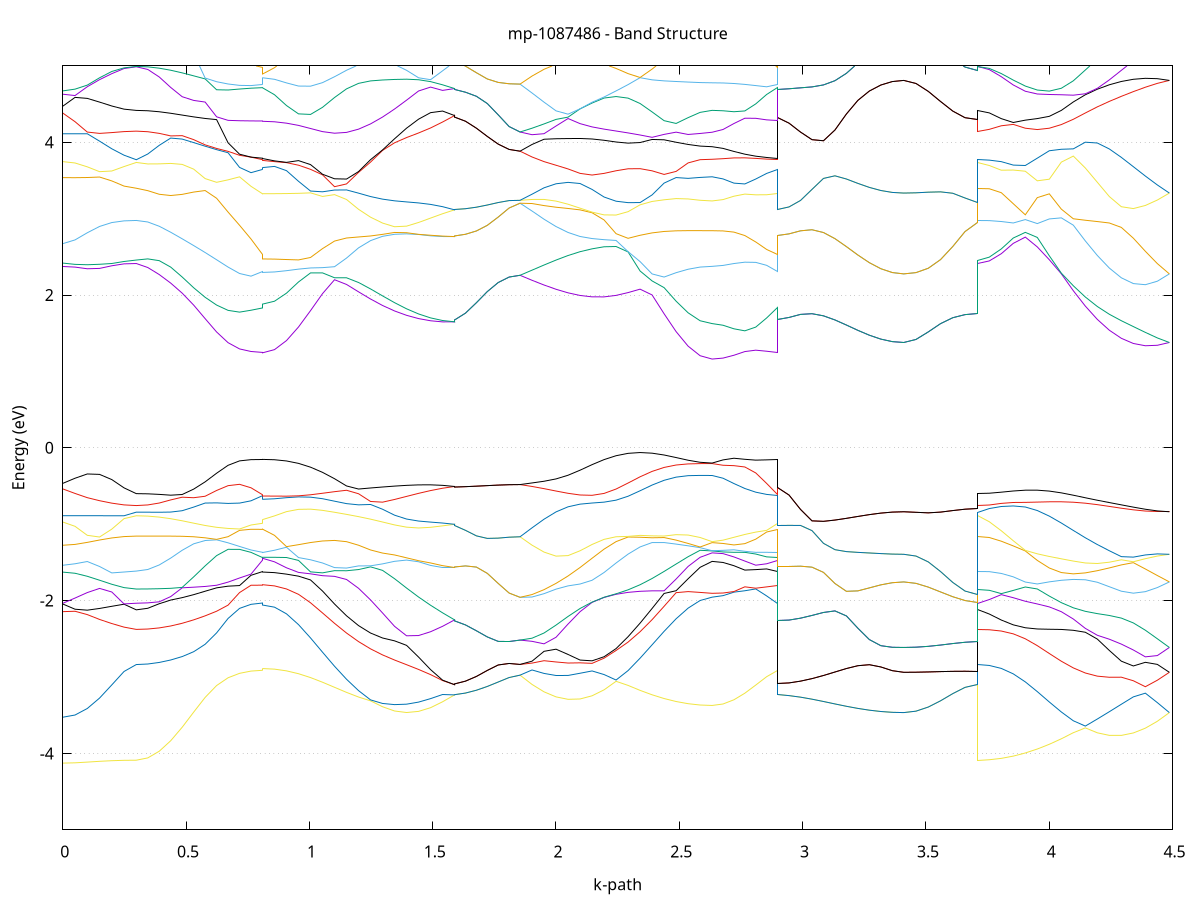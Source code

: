 set title 'mp-1087486 - Band Structure'
set xlabel 'k-path'
set ylabel 'Energy (eV)'
set grid y
set yrange [-5:5]
set terminal png size 800,600
set output 'mp-1087486_bands_gnuplot.png'
plot '-' using 1:2 with lines notitle, '-' using 1:2 with lines notitle, '-' using 1:2 with lines notitle, '-' using 1:2 with lines notitle, '-' using 1:2 with lines notitle, '-' using 1:2 with lines notitle, '-' using 1:2 with lines notitle, '-' using 1:2 with lines notitle, '-' using 1:2 with lines notitle, '-' using 1:2 with lines notitle, '-' using 1:2 with lines notitle, '-' using 1:2 with lines notitle, '-' using 1:2 with lines notitle, '-' using 1:2 with lines notitle, '-' using 1:2 with lines notitle, '-' using 1:2 with lines notitle, '-' using 1:2 with lines notitle, '-' using 1:2 with lines notitle, '-' using 1:2 with lines notitle, '-' using 1:2 with lines notitle, '-' using 1:2 with lines notitle, '-' using 1:2 with lines notitle, '-' using 1:2 with lines notitle, '-' using 1:2 with lines notitle, '-' using 1:2 with lines notitle, '-' using 1:2 with lines notitle, '-' using 1:2 with lines notitle, '-' using 1:2 with lines notitle, '-' using 1:2 with lines notitle, '-' using 1:2 with lines notitle, '-' using 1:2 with lines notitle, '-' using 1:2 with lines notitle, '-' using 1:2 with lines notitle, '-' using 1:2 with lines notitle, '-' using 1:2 with lines notitle, '-' using 1:2 with lines notitle, '-' using 1:2 with lines notitle, '-' using 1:2 with lines notitle, '-' using 1:2 with lines notitle, '-' using 1:2 with lines notitle, '-' using 1:2 with lines notitle, '-' using 1:2 with lines notitle, '-' using 1:2 with lines notitle, '-' using 1:2 with lines notitle, '-' using 1:2 with lines notitle, '-' using 1:2 with lines notitle, '-' using 1:2 with lines notitle, '-' using 1:2 with lines notitle, '-' using 1:2 with lines notitle, '-' using 1:2 with lines notitle, '-' using 1:2 with lines notitle, '-' using 1:2 with lines notitle, '-' using 1:2 with lines notitle, '-' using 1:2 with lines notitle, '-' using 1:2 with lines notitle, '-' using 1:2 with lines notitle, '-' using 1:2 with lines notitle, '-' using 1:2 with lines notitle, '-' using 1:2 with lines notitle, '-' using 1:2 with lines notitle, '-' using 1:2 with lines notitle, '-' using 1:2 with lines notitle, '-' using 1:2 with lines notitle, '-' using 1:2 with lines notitle, '-' using 1:2 with lines notitle, '-' using 1:2 with lines notitle, '-' using 1:2 with lines notitle, '-' using 1:2 with lines notitle, '-' using 1:2 with lines notitle, '-' using 1:2 with lines notitle, '-' using 1:2 with lines notitle, '-' using 1:2 with lines notitle, '-' using 1:2 with lines notitle, '-' using 1:2 with lines notitle, '-' using 1:2 with lines notitle, '-' using 1:2 with lines notitle, '-' using 1:2 with lines notitle, '-' using 1:2 with lines notitle, '-' using 1:2 with lines notitle, '-' using 1:2 with lines notitle
0.000000 -16.528579
0.049680 -16.528179
0.099360 -16.527079
0.149040 -16.525479
0.198720 -16.523779
0.248400 -16.522379
0.298079 -16.521779
0.298079 -16.521779
0.344602 -16.521779
0.391124 -16.521579
0.437646 -16.521379
0.484168 -16.521179
0.530690 -16.520779
0.577213 -16.520479
0.623735 -16.520179
0.670257 -16.519879
0.716779 -16.519679
0.763301 -16.519479
0.809823 -16.519479
0.809823 -16.519479
0.809823 -16.519479
0.809823 -16.519479
0.858507 -16.519279
0.907191 -16.518679
0.955875 -16.517879
1.004560 -16.517179
1.053244 -16.516979
1.101928 -16.517279
1.150612 -16.518279
1.199296 -16.519979
1.247980 -16.522079
1.296664 -16.524279
1.345348 -16.526379
1.394032 -16.527979
1.442716 -16.528879
1.491400 -16.528879
1.540084 -16.527779
1.588768 -16.525579
1.588768 -16.525579
1.588768 -16.525579
1.588768 -16.525579
1.633002 -16.525379
1.677236 -16.524979
1.721470 -16.524579
1.765704 -16.524279
1.809938 -16.523979
1.854172 -16.523879
1.854172 -16.523879
1.902856 -16.525979
1.951540 -16.526979
2.000224 -16.526979
2.048908 -16.526179
2.097592 -16.524679
2.146276 -16.522779
2.194960 -16.520779
2.243644 -16.519079
2.292328 -16.517779
2.341012 -16.517179
2.389696 -16.517279
2.438380 -16.517879
2.487064 -16.518879
2.535748 -16.519779
2.584432 -16.520479
2.633116 -16.520779
2.633116 -16.520779
2.677351 -16.520679
2.721585 -16.520479
2.765819 -16.520179
2.810053 -16.519879
2.854287 -16.519579
2.898521 -16.519479
2.898521 -16.525579
2.945043 -16.525479
2.991565 -16.525479
3.038088 -16.525279
3.084610 -16.525179
3.131132 -16.524979
3.177654 -16.524779
3.224176 -16.524579
3.270699 -16.524479
3.317221 -16.524379
3.363743 -16.524279
3.410265 -16.524279
3.410265 -16.524279
3.459945 -16.524079
3.509625 -16.523779
3.559305 -16.523179
3.608985 -16.522679
3.658665 -16.522179
3.708345 -16.522079
3.708345 -16.521779
3.757029 -16.521579
3.805713 -16.520979
3.854397 -16.520079
3.903081 -16.519179
3.951765 -16.518679
4.000449 -16.518679
4.049133 -16.519279
4.097817 -16.520579
4.146501 -16.522279
4.195185 -16.524079
4.243869 -16.525879
4.292553 -16.527179
4.341237 -16.527879
4.389921 -16.527679
4.438605 -16.526579
4.487289 -16.524279
e
0.000000 -16.464879
0.049680 -16.465879
0.099360 -16.468679
0.149040 -16.472179
0.198720 -16.475679
0.248400 -16.478179
0.298079 -16.479079
0.298079 -16.479079
0.344602 -16.478679
0.391124 -16.477579
0.437646 -16.475979
0.484168 -16.473979
0.530690 -16.471879
0.577213 -16.469979
0.623735 -16.468379
0.670257 -16.467179
0.716779 -16.466279
0.763301 -16.465779
0.809823 -16.465379
0.809823 -16.465379
0.809823 -16.465379
0.809823 -16.465379
0.858507 -16.464779
0.907191 -16.463079
0.955875 -16.460379
1.004560 -16.457079
1.053244 -16.455079
1.101928 -16.457979
1.150612 -16.464779
1.199296 -16.472779
1.247980 -16.481279
1.296664 -16.489679
1.345348 -16.497779
1.394032 -16.505279
1.442716 -16.511979
1.491400 -16.517679
1.540084 -16.522179
1.588768 -16.525579
1.588768 -16.525579
1.588768 -16.525579
1.588768 -16.525579
1.633002 -16.525379
1.677236 -16.524979
1.721470 -16.524579
1.765704 -16.524279
1.809938 -16.523979
1.854172 -16.523879
1.854172 -16.523879
1.902856 -16.520679
1.951540 -16.516279
2.000224 -16.510779
2.048908 -16.504279
2.097592 -16.497079
2.146276 -16.489179
2.194960 -16.480979
2.243644 -16.472779
2.292328 -16.464879
2.341012 -16.458279
2.389696 -16.454879
2.438380 -16.456179
2.487064 -16.459079
2.535748 -16.461779
2.584432 -16.463479
2.633116 -16.464079
2.633116 -16.464079
2.677351 -16.464179
2.721585 -16.464379
2.765819 -16.464679
2.810053 -16.464979
2.854287 -16.465279
2.898521 -16.465379
2.898521 -16.525579
2.945043 -16.525479
2.991565 -16.525479
3.038088 -16.525279
3.084610 -16.525179
3.131132 -16.524979
3.177654 -16.524779
3.224176 -16.524579
3.270699 -16.524479
3.317221 -16.524379
3.363743 -16.524279
3.410265 -16.524279
3.410265 -16.524279
3.459945 -16.524079
3.509625 -16.523779
3.559305 -16.523179
3.608985 -16.522679
3.658665 -16.522179
3.708345 -16.522079
3.708345 -16.479079
3.757029 -16.478579
3.805713 -16.477179
3.854397 -16.475079
3.903081 -16.472279
3.951765 -16.469179
4.000449 -16.466079
4.049133 -16.463579
4.097817 -16.471879
4.146501 -16.480279
4.195185 -16.488679
4.243869 -16.496679
4.292553 -16.504079
4.341237 -16.510679
4.389921 -16.516279
4.438605 -16.520879
4.487289 -16.524279
e
0.000000 -16.442879
0.049680 -16.442279
0.099360 -16.440979
0.149040 -16.439579
0.198720 -16.438479
0.248400 -16.437679
0.298079 -16.437479
0.298079 -16.437479
0.344602 -16.437179
0.391124 -16.436379
0.437646 -16.434879
0.484168 -16.434179
0.530690 -16.434179
0.577213 -16.434179
0.623735 -16.434179
0.670257 -16.434179
0.716779 -16.434179
0.763301 -16.434179
0.809823 -16.434079
0.809823 -16.434079
0.809823 -16.434079
0.809823 -16.434079
0.858507 -16.434379
0.907191 -16.434979
0.955875 -16.435779
1.004560 -16.439579
1.053244 -16.443379
1.101928 -16.442879
1.150612 -16.439279
1.199296 -16.435379
1.247980 -16.432179
1.296664 -16.430179
1.345348 -16.429279
1.394032 -16.429279
1.442716 -16.429679
1.491400 -16.430079
1.540084 -16.430479
1.588768 -16.430579
1.588768 -16.430579
1.588768 -16.430579
1.588768 -16.430579
1.633002 -16.430979
1.677236 -16.431579
1.721470 -16.432279
1.765704 -16.432979
1.809938 -16.433479
1.854172 -16.433679
1.854172 -16.433679
1.902856 -16.433479
1.951540 -16.433079
2.000224 -16.432679
2.048908 -16.432479
2.097592 -16.432879
2.146276 -16.433879
2.194960 -16.435079
2.243644 -16.436379
2.292328 -16.437379
2.341012 -16.440879
2.389696 -16.442079
2.438380 -16.439179
2.487064 -16.436279
2.535748 -16.435279
2.584432 -16.434479
2.633116 -16.434179
2.633116 -16.434179
2.677351 -16.434179
2.721585 -16.434179
2.765819 -16.434179
2.810053 -16.434179
2.854287 -16.434079
2.898521 -16.434079
2.898521 -16.430579
2.945043 -16.430579
2.991565 -16.430679
3.038088 -16.430979
3.084610 -16.431779
3.131132 -16.433579
3.177654 -16.435979
3.224176 -16.438379
3.270699 -16.440579
3.317221 -16.442379
3.363743 -16.443479
3.410265 -16.443779
3.410265 -16.443779
3.459945 -16.444279
3.509625 -16.445279
3.559305 -16.446679
3.608985 -16.447979
3.658665 -16.448779
3.708345 -16.449179
3.708345 -16.437479
3.757029 -16.437379
3.805713 -16.437479
3.854397 -16.439179
3.903081 -16.443179
3.951765 -16.448879
4.000449 -16.455779
4.049133 -16.463079
4.097817 -16.460479
4.146501 -16.458379
4.195185 -16.456579
4.243869 -16.454879
4.292553 -16.453279
4.341237 -16.451479
4.389921 -16.449379
4.438605 -16.446779
4.487289 -16.443779
e
0.000000 -16.434179
0.049680 -16.434179
0.099360 -16.434179
0.149040 -16.434179
0.198720 -16.434179
0.248400 -16.434179
0.298079 -16.434179
0.298079 -16.434179
0.344602 -16.434179
0.391124 -16.434179
0.437646 -16.434179
0.484168 -16.432679
0.530690 -16.429779
0.577213 -16.428179
0.623735 -16.428379
0.670257 -16.428479
0.716779 -16.428679
0.763301 -16.428679
0.809823 -16.428779
0.809823 -16.428779
0.809823 -16.428779
0.809823 -16.428779
0.858507 -16.429479
0.907191 -16.431679
0.955875 -16.435179
1.004560 -16.436279
1.053244 -16.436379
1.101928 -16.435779
1.150612 -16.434579
1.199296 -16.432879
1.247980 -16.430879
1.296664 -16.428979
1.345348 -16.427579
1.394032 -16.427879
1.442716 -16.428879
1.491400 -16.429779
1.540084 -16.430379
1.588768 -16.430579
1.588768 -16.430579
1.588768 -16.430579
1.588768 -16.430579
1.633002 -16.430979
1.677236 -16.431579
1.721470 -16.432279
1.765704 -16.432979
1.809938 -16.433479
1.854172 -16.433679
1.854172 -16.433679
1.902856 -16.433479
1.951540 -16.432979
2.000224 -16.432279
2.048908 -16.431479
2.097592 -16.430879
2.146276 -16.430779
2.194960 -16.431679
2.243644 -16.433979
2.292328 -16.437379
2.341012 -16.437879
2.389696 -16.437779
2.438380 -16.437179
2.487064 -16.435179
2.535748 -16.431779
2.584432 -16.429679
2.633116 -16.428979
2.633116 -16.428979
2.677351 -16.428979
2.721585 -16.428879
2.765819 -16.428879
2.810053 -16.428779
2.854287 -16.428779
2.898521 -16.428779
2.898521 -16.430579
2.945043 -16.430579
2.991565 -16.430679
3.038088 -16.430979
3.084610 -16.431779
3.131132 -16.433579
3.177654 -16.435979
3.224176 -16.438379
3.270699 -16.440579
3.317221 -16.442379
3.363743 -16.443479
3.410265 -16.443779
3.410265 -16.443779
3.459945 -16.444279
3.509625 -16.445279
3.559305 -16.446679
3.608985 -16.447979
3.658665 -16.448779
3.708345 -16.449179
3.708345 -16.434179
3.757029 -16.434379
3.805713 -16.435079
3.854397 -16.435979
3.903081 -16.436779
3.951765 -16.437179
4.000449 -16.437079
4.049133 -16.436479
4.097817 -16.435479
4.146501 -16.434479
4.195185 -16.433579
4.243869 -16.433179
4.292553 -16.433579
4.341237 -16.435079
4.389921 -16.437579
4.438605 -16.440579
4.487289 -16.443779
e
0.000000 -16.427579
0.049680 -16.427579
0.099360 -16.427579
0.149040 -16.427579
0.198720 -16.427579
0.248400 -16.427579
0.298079 -16.427579
0.298079 -16.427579
0.344602 -16.427579
0.391124 -16.427679
0.437646 -16.427779
0.484168 -16.427879
0.530690 -16.428079
0.577213 -16.426079
0.623735 -16.422079
0.670257 -16.421179
0.716779 -16.421179
0.763301 -16.421179
0.809823 -16.421179
0.809823 -16.421179
0.809823 -16.421279
0.809823 -16.421279
0.858507 -16.421179
0.907191 -16.420979
0.955875 -16.420679
1.004560 -16.420479
1.053244 -16.420279
1.101928 -16.420279
1.150612 -16.420479
1.199296 -16.420779
1.247980 -16.421579
1.296664 -16.423579
1.345348 -16.425079
1.394032 -16.424979
1.442716 -16.424079
1.491400 -16.423479
1.540084 -16.423279
1.588768 -16.423079
1.588768 -16.423079
1.588768 -16.423179
1.588768 -16.423179
1.633002 -16.423279
1.677236 -16.423379
1.721470 -16.423479
1.765704 -16.423579
1.809938 -16.423679
1.854172 -16.423679
1.854172 -16.423679
1.902856 -16.424879
1.951540 -16.425779
2.000224 -16.426279
2.048908 -16.426079
2.097592 -16.425179
2.146276 -16.423579
2.194960 -16.421479
2.243644 -16.420279
2.292328 -16.420679
2.341012 -16.420879
2.389696 -16.420979
2.438380 -16.421179
2.487064 -16.421379
2.535748 -16.421679
2.584432 -16.421879
2.633116 -16.421979
2.633116 -16.421979
2.677351 -16.421979
2.721585 -16.421879
2.765819 -16.421679
2.810053 -16.421479
2.854287 -16.421279
2.898521 -16.421179
2.898521 -16.423179
2.945043 -16.423879
2.991565 -16.425079
3.038088 -16.426579
3.084610 -16.428179
3.131132 -16.429079
3.177654 -16.429379
3.224176 -16.429579
3.270699 -16.429579
3.317221 -16.429579
3.363743 -16.429579
3.410265 -16.429579
3.410265 -16.429579
3.459945 -16.429379
3.509625 -16.428679
3.559305 -16.427879
3.608985 -16.427179
3.658665 -16.426679
3.708345 -16.426579
3.708345 -16.427579
3.757029 -16.427979
3.805713 -16.428779
3.854397 -16.428679
3.903081 -16.426779
3.951765 -16.423879
4.000449 -16.421279
4.049133 -16.421579
4.097817 -16.422279
4.146501 -16.423179
4.195185 -16.424279
4.243869 -16.425479
4.292553 -16.426879
4.341237 -16.428179
4.389921 -16.428979
4.438605 -16.429479
4.487289 -16.429579
e
0.000000 -16.423779
0.049680 -16.423579
0.099360 -16.423279
0.149040 -16.422779
0.198720 -16.422279
0.248400 -16.421779
0.298079 -16.421479
0.298079 -16.421479
0.344602 -16.421479
0.391124 -16.421479
0.437646 -16.421479
0.484168 -16.421479
0.530690 -16.421379
0.577213 -16.421279
0.623735 -16.420979
0.670257 -16.418679
0.716779 -16.418479
0.763301 -16.418379
0.809823 -16.418379
0.809823 -16.418379
0.809823 -16.418379
0.809823 -16.418379
0.858507 -16.417979
0.907191 -16.417079
0.955875 -16.415679
1.004560 -16.413979
1.053244 -16.413279
1.101928 -16.414879
1.150612 -16.417079
1.199296 -16.419279
1.247980 -16.421179
1.296664 -16.421579
1.345348 -16.421779
1.394032 -16.422079
1.442716 -16.422379
1.491400 -16.422679
1.540084 -16.422979
1.588768 -16.423079
1.588768 -16.423079
1.588768 -16.423179
1.588768 -16.423179
1.633002 -16.423279
1.677236 -16.423379
1.721470 -16.423479
1.765704 -16.423579
1.809938 -16.423679
1.854172 -16.423679
1.854172 -16.423679
1.902856 -16.422179
1.951540 -16.420679
2.000224 -16.419379
2.048908 -16.418479
2.097592 -16.418279
2.146276 -16.418779
2.194960 -16.419579
2.243644 -16.419279
2.292328 -16.416979
2.341012 -16.414779
2.389696 -16.413479
2.438380 -16.414779
2.487064 -16.416679
2.535748 -16.418079
2.584432 -16.418979
2.633116 -16.419279
2.633116 -16.419279
2.677351 -16.419279
2.721585 -16.419079
2.765819 -16.418779
2.810053 -16.418479
2.854287 -16.418379
2.898521 -16.418379
2.898521 -16.423179
2.945043 -16.423879
2.991565 -16.425079
3.038088 -16.426579
3.084610 -16.428179
3.131132 -16.429079
3.177654 -16.429379
3.224176 -16.429579
3.270699 -16.429579
3.317221 -16.429579
3.363743 -16.429579
3.410265 -16.429579
3.410265 -16.429579
3.459945 -16.429379
3.509625 -16.428679
3.559305 -16.427879
3.608985 -16.427179
3.658665 -16.426679
3.708345 -16.426579
3.708345 -16.421479
3.757029 -16.421479
3.805713 -16.421279
3.854397 -16.421179
3.903081 -16.420979
3.951765 -16.420979
4.000449 -16.420179
4.049133 -16.417179
4.097817 -16.419379
4.146501 -16.421479
4.195185 -16.423479
4.243869 -16.425379
4.292553 -16.426679
4.341237 -16.427879
4.389921 -16.428679
4.438605 -16.429379
4.487289 -16.429579
e
0.000000 -16.418179
0.049680 -16.418279
0.099360 -16.418479
0.149040 -16.418879
0.198720 -16.419279
0.248400 -16.419679
0.298079 -16.419879
0.298079 -16.419879
0.344602 -16.419779
0.391124 -16.419679
0.437646 -16.419579
0.484168 -16.419379
0.530690 -16.419179
0.577213 -16.418879
0.623735 -16.418679
0.670257 -16.416879
0.716779 -16.412379
0.763301 -16.408179
0.809823 -16.406179
0.809823 -16.406179
0.809823 -16.406179
0.809823 -16.406179
0.858507 -16.406479
0.907191 -16.407279
0.955875 -16.408479
1.004560 -16.409879
1.053244 -16.410179
1.101928 -16.407979
1.150612 -16.404979
1.199296 -16.401779
1.247980 -16.398779
1.296664 -16.396679
1.345348 -16.395979
1.394032 -16.396979
1.442716 -16.398679
1.491400 -16.400279
1.540084 -16.401279
1.588768 -16.401479
1.588768 -16.401479
1.588768 -16.401479
1.588768 -16.401479
1.633002 -16.401279
1.677236 -16.400979
1.721470 -16.400779
1.765704 -16.400479
1.809938 -16.400379
1.854172 -16.400279
1.854172 -16.400279
1.902856 -16.400379
1.951540 -16.399979
2.000224 -16.399079
2.048908 -16.397479
2.097592 -16.395779
2.146276 -16.395279
2.194960 -16.397879
2.243644 -16.401479
2.292328 -16.405079
2.341012 -16.408379
2.389696 -16.410479
2.438380 -16.409779
2.487064 -16.408279
2.535748 -16.407079
2.584432 -16.406279
2.633116 -16.405879
2.633116 -16.405879
2.677351 -16.405879
2.721585 -16.405979
2.765819 -16.406079
2.810053 -16.406079
2.854287 -16.406079
2.898521 -16.406179
2.898521 -16.401479
2.945043 -16.401779
2.991565 -16.402279
3.038088 -16.402879
3.084610 -16.403579
3.131132 -16.404179
3.177654 -16.404579
3.224176 -16.404979
3.270699 -16.405279
3.317221 -16.405479
3.363743 -16.405579
3.410265 -16.405679
3.410265 -16.405679
3.459945 -16.405679
3.509625 -16.405579
3.559305 -16.405479
3.608985 -16.405479
3.658665 -16.405379
3.708345 -16.405379
3.708345 -16.419879
3.757029 -16.419579
3.805713 -16.418579
3.854397 -16.417179
3.903081 -16.415479
3.951765 -16.414279
4.000449 -16.415279
4.049133 -16.416579
4.097817 -16.412979
4.146501 -16.409979
4.195185 -16.407679
4.243869 -16.406279
4.292553 -16.405579
4.341237 -16.405479
4.389921 -16.405579
4.438605 -16.405679
4.487289 -16.405679
e
0.000000 -16.406379
0.049680 -16.406379
0.099360 -16.406379
0.149040 -16.406479
0.198720 -16.406479
0.248400 -16.406479
0.298079 -16.406579
0.298079 -16.406579
0.344602 -16.406479
0.391124 -16.406479
0.437646 -16.406479
0.484168 -16.406479
0.530690 -16.406379
0.577213 -16.406379
0.623735 -16.406279
0.670257 -16.406279
0.716779 -16.406179
0.763301 -16.406179
0.809823 -16.404879
0.809823 -16.404879
0.809823 -16.403979
0.809823 -16.403979
0.858507 -16.403679
0.907191 -16.402979
0.955875 -16.401779
1.004560 -16.400279
1.053244 -16.398679
1.101928 -16.397079
1.150612 -16.395579
1.199296 -16.394379
1.247980 -16.393679
1.296664 -16.393779
1.345348 -16.395179
1.394032 -16.396879
1.442716 -16.398579
1.491400 -16.400079
1.540084 -16.401079
1.588768 -16.401479
1.588768 -16.401479
1.588768 -16.401479
1.588768 -16.401479
1.633002 -16.401279
1.677236 -16.400979
1.721470 -16.400779
1.765704 -16.400479
1.809938 -16.400379
1.854172 -16.400279
1.854172 -16.400279
1.902856 -16.399679
1.951540 -16.398679
2.000224 -16.397379
2.048908 -16.396179
2.097592 -16.395279
2.146276 -16.394479
2.194960 -16.393779
2.243644 -16.392979
2.292328 -16.393479
2.341012 -16.395279
2.389696 -16.397479
2.438380 -16.399779
2.487064 -16.401979
2.535748 -16.403879
2.584432 -16.405179
2.633116 -16.405779
2.633116 -16.405779
2.677351 -16.405879
2.721585 -16.405979
2.765819 -16.405979
2.810053 -16.405979
2.854287 -16.405579
2.898521 -16.404879
2.898521 -16.401479
2.945043 -16.401779
2.991565 -16.402279
3.038088 -16.402879
3.084610 -16.403579
3.131132 -16.404179
3.177654 -16.404579
3.224176 -16.404979
3.270699 -16.405279
3.317221 -16.405479
3.363743 -16.405579
3.410265 -16.405679
3.410265 -16.405679
3.459945 -16.405679
3.509625 -16.405579
3.559305 -16.405479
3.608985 -16.405479
3.658665 -16.405379
3.708345 -16.405379
3.708345 -16.406579
3.757029 -16.406779
3.805713 -16.407479
3.854397 -16.408579
3.903081 -16.409779
3.951765 -16.410179
4.000449 -16.408279
4.049133 -16.405079
4.097817 -16.401579
4.146501 -16.398079
4.195185 -16.395679
4.243869 -16.395279
4.292553 -16.397879
4.341237 -16.401479
4.389921 -16.403879
4.438605 -16.405179
4.487289 -16.405679
e
0.000000 -16.392879
0.049680 -16.392879
0.099360 -16.392979
0.149040 -16.393179
0.198720 -16.393579
0.248400 -16.393779
0.298079 -16.393879
0.298079 -16.393879
0.344602 -16.393779
0.391124 -16.393579
0.437646 -16.393279
0.484168 -16.392979
0.530690 -16.392879
0.577213 -16.392879
0.623735 -16.393179
0.670257 -16.393779
0.716779 -16.394779
0.763301 -16.396179
0.809823 -16.397979
0.809823 -16.397979
0.809823 -16.398779
0.809823 -16.398779
0.858507 -16.398479
0.907191 -16.397579
0.955875 -16.396279
1.004560 -16.394779
1.053244 -16.393179
1.101928 -16.391679
1.150612 -16.390179
1.199296 -16.390179
1.247980 -16.391079
1.296664 -16.391879
1.345348 -16.392079
1.394032 -16.391879
1.442716 -16.391479
1.491400 -16.390979
1.540084 -16.390379
1.588768 -16.389879
1.588768 -16.389879
1.588768 -16.389879
1.588768 -16.389879
1.633002 -16.389779
1.677236 -16.389579
1.721470 -16.389379
1.765704 -16.389279
1.809938 -16.389179
1.854172 -16.389079
1.854172 -16.389079
1.902856 -16.389179
1.951540 -16.389379
2.000224 -16.389679
2.048908 -16.390379
2.097592 -16.391479
2.146276 -16.392179
2.194960 -16.391579
2.243644 -16.392079
2.292328 -16.392279
2.341012 -16.391779
2.389696 -16.391679
2.438380 -16.391779
2.487064 -16.391979
2.535748 -16.392279
2.584432 -16.392479
2.633116 -16.392579
2.633116 -16.392579
2.677351 -16.392779
2.721585 -16.393279
2.765819 -16.394179
2.810053 -16.395379
2.854287 -16.396779
2.898521 -16.397979
2.898521 -16.389879
2.945043 -16.389779
2.991565 -16.389679
3.038088 -16.389679
3.084610 -16.389779
3.131132 -16.390079
3.177654 -16.390479
3.224176 -16.390879
3.270699 -16.391279
3.317221 -16.391579
3.363743 -16.391779
3.410265 -16.391879
3.410265 -16.391879
3.459945 -16.391879
3.509625 -16.391979
3.559305 -16.392079
3.608985 -16.392079
3.658665 -16.392179
3.708345 -16.392179
3.708345 -16.393879
3.757029 -16.393779
3.805713 -16.393379
3.854397 -16.392779
3.903081 -16.391979
3.951765 -16.391179
4.000449 -16.390379
4.049133 -16.390779
4.097817 -16.391579
4.146501 -16.392379
4.195185 -16.392979
4.243869 -16.393279
4.292553 -16.393279
4.341237 -16.393079
4.389921 -16.392679
4.438605 -16.392279
4.487289 -16.391879
e
0.000000 -16.391879
0.049680 -16.391779
0.099360 -16.391579
0.149040 -16.391179
0.198720 -16.390679
0.248400 -16.390279
0.298079 -16.390179
0.298079 -16.390179
0.344602 -16.390079
0.391124 -16.389979
0.437646 -16.389579
0.484168 -16.389079
0.530690 -16.388279
0.577213 -16.387179
0.623735 -16.385979
0.670257 -16.384579
0.716779 -16.383279
0.763301 -16.382179
0.809823 -16.381779
0.809823 -16.381779
0.809823 -16.381879
0.809823 -16.381879
0.858507 -16.381979
0.907191 -16.382379
0.955875 -16.383279
1.004560 -16.384579
1.053244 -16.386079
1.101928 -16.387679
1.150612 -16.388979
1.199296 -16.388679
1.247980 -16.386879
1.296664 -16.384479
1.345348 -16.383979
1.394032 -16.386479
1.442716 -16.387879
1.491400 -16.388679
1.540084 -16.389279
1.588768 -16.389879
1.588768 -16.389879
1.588768 -16.389879
1.588768 -16.389879
1.633002 -16.389779
1.677236 -16.389579
1.721470 -16.389379
1.765704 -16.389279
1.809938 -16.389179
1.854172 -16.389079
1.854172 -16.389079
1.902856 -16.388979
1.951540 -16.388779
2.000224 -16.387979
2.048908 -16.386379
2.097592 -16.383579
2.146276 -16.382079
2.194960 -16.382679
2.243644 -16.383079
2.292328 -16.383979
2.341012 -16.384079
2.389696 -16.383379
2.438380 -16.382279
2.487064 -16.381079
2.535748 -16.379879
2.584432 -16.379879
2.633116 -16.379979
2.633116 -16.379979
2.677351 -16.380479
2.721585 -16.381079
2.765819 -16.381479
2.810053 -16.381679
2.854287 -16.381679
2.898521 -16.381779
2.898521 -16.389879
2.945043 -16.389779
2.991565 -16.389679
3.038088 -16.389679
3.084610 -16.389779
3.131132 -16.390079
3.177654 -16.390479
3.224176 -16.390879
3.270699 -16.391279
3.317221 -16.391579
3.363743 -16.391779
3.410265 -16.391879
3.410265 -16.391879
3.459945 -16.391879
3.509625 -16.391979
3.559305 -16.392079
3.608985 -16.392079
3.658665 -16.392179
3.708345 -16.392179
3.708345 -16.390179
3.757029 -16.390079
3.805713 -16.389979
3.854397 -16.389879
3.903081 -16.389779
3.951765 -16.389879
4.000449 -16.390179
4.049133 -16.389479
4.097817 -16.388479
4.146501 -16.387179
4.195185 -16.385479
4.243869 -16.387679
4.292553 -16.390079
4.341237 -16.390779
4.389921 -16.391079
4.438605 -16.391479
4.487289 -16.391879
e
0.000000 -16.378379
0.049680 -16.378379
0.099360 -16.378379
0.149040 -16.378379
0.198720 -16.378279
0.248400 -16.378279
0.298079 -16.378279
0.298079 -16.378279
0.344602 -16.378279
0.391124 -16.378279
0.437646 -16.378279
0.484168 -16.378279
0.530690 -16.378279
0.577213 -16.378379
0.623735 -16.378379
0.670257 -16.378479
0.716779 -16.378479
0.763301 -16.378579
0.809823 -16.378579
0.809823 -16.378579
0.809823 -16.378579
0.809823 -16.378579
0.858507 -16.378579
0.907191 -16.378379
0.955875 -16.377879
1.004560 -16.377079
1.053244 -16.376379
1.101928 -16.376079
1.150612 -16.376479
1.199296 -16.377279
1.247980 -16.377679
1.296664 -16.379079
1.345348 -16.380379
1.394032 -16.377179
1.442716 -16.373779
1.491400 -16.370979
1.540084 -16.368979
1.588768 -16.367879
1.588768 -16.367879
1.588768 -16.367879
1.588768 -16.367879
1.633002 -16.367879
1.677236 -16.367879
1.721470 -16.367879
1.765704 -16.367879
1.809938 -16.367879
1.854172 -16.367879
1.854172 -16.367879
1.902856 -16.368779
1.951540 -16.370679
2.000224 -16.373379
2.048908 -16.376579
2.097592 -16.379779
2.146276 -16.380379
2.194960 -16.381479
2.243644 -16.381579
2.292328 -16.379979
2.341012 -16.378779
2.389696 -16.378379
2.438380 -16.378479
2.487064 -16.378979
2.535748 -16.379479
2.584432 -16.378979
2.633116 -16.378479
2.633116 -16.378479
2.677351 -16.378479
2.721585 -16.378479
2.765819 -16.378479
2.810053 -16.378479
2.854287 -16.378579
2.898521 -16.378579
2.898521 -16.367879
2.945043 -16.367879
2.991565 -16.367879
3.038088 -16.367779
3.084610 -16.367679
3.131132 -16.367579
3.177654 -16.367479
3.224176 -16.367279
3.270699 -16.367179
3.317221 -16.367079
3.363743 -16.367079
3.410265 -16.367079
3.410265 -16.367079
3.459945 -16.367079
3.509625 -16.367079
3.559305 -16.367179
3.608985 -16.367279
3.658665 -16.367279
3.708345 -16.367379
3.708345 -16.378279
3.757029 -16.378479
3.805713 -16.379279
3.854397 -16.380379
3.903081 -16.381679
3.951765 -16.382779
4.000449 -16.383579
4.049133 -16.383679
4.097817 -16.382879
4.146501 -16.381279
4.195185 -16.379379
4.243869 -16.380079
4.292553 -16.376679
4.341237 -16.373179
4.389921 -16.370179
4.438605 -16.368079
4.487289 -16.367079
e
0.000000 -16.361879
0.049680 -16.361879
0.099360 -16.361979
0.149040 -16.361979
0.198720 -16.362079
0.248400 -16.362079
0.298079 -16.362179
0.298079 -16.362179
0.344602 -16.362179
0.391124 -16.362479
0.437646 -16.362879
0.484168 -16.363579
0.530690 -16.364479
0.577213 -16.365679
0.623735 -16.367179
0.670257 -16.368879
0.716779 -16.370679
0.763301 -16.372279
0.809823 -16.372979
0.809823 -16.372979
0.809823 -16.372879
0.809823 -16.372879
0.858507 -16.372479
0.907191 -16.371379
0.955875 -16.369679
1.004560 -16.367579
1.053244 -16.365679
1.101928 -16.364779
1.150612 -16.366179
1.199296 -16.369679
1.247980 -16.374379
1.296664 -16.377079
1.345348 -16.375279
1.394032 -16.372879
1.442716 -16.370679
1.491400 -16.368879
1.540084 -16.367879
1.588768 -16.367879
1.588768 -16.367879
1.588768 -16.367879
1.588768 -16.367879
1.633002 -16.367879
1.677236 -16.367879
1.721470 -16.367879
1.765704 -16.367879
1.809938 -16.367879
1.854172 -16.367879
1.854172 -16.367879
1.902856 -16.367979
1.951540 -16.369079
2.000224 -16.370979
2.048908 -16.373479
2.097592 -16.376179
2.146276 -16.378179
2.194960 -16.374779
2.243644 -16.370679
2.292328 -16.367679
2.341012 -16.366979
2.389696 -16.368279
2.438380 -16.370679
2.487064 -16.373279
2.535748 -16.375379
2.584432 -16.376879
2.633116 -16.377579
2.633116 -16.377579
2.677351 -16.377079
2.721585 -16.376079
2.765819 -16.375079
2.810053 -16.374179
2.854287 -16.373479
2.898521 -16.372979
2.898521 -16.367879
2.945043 -16.367879
2.991565 -16.367879
3.038088 -16.367779
3.084610 -16.367679
3.131132 -16.367579
3.177654 -16.367479
3.224176 -16.367279
3.270699 -16.367179
3.317221 -16.367079
3.363743 -16.367079
3.410265 -16.367079
3.410265 -16.367079
3.459945 -16.367079
3.509625 -16.367079
3.559305 -16.367179
3.608985 -16.367279
3.658665 -16.367279
3.708345 -16.367379
3.708345 -16.362179
3.757029 -16.361479
3.805713 -16.359579
3.854397 -16.356579
3.903081 -16.352579
3.951765 -16.348379
4.000449 -16.347879
4.049133 -16.354779
4.097817 -16.363479
4.146501 -16.372079
4.195185 -16.378879
4.243869 -16.375979
4.292553 -16.372979
4.341237 -16.370279
4.389921 -16.368279
4.438605 -16.367079
4.487289 -16.367079
e
0.000000 -16.330679
0.049680 -16.330679
0.099360 -16.330679
0.149040 -16.330679
0.198720 -16.330679
0.248400 -16.330679
0.298079 -16.330679
0.298079 -16.330679
0.344602 -16.330679
0.391124 -16.330879
0.437646 -16.331079
0.484168 -16.331379
0.530690 -16.331679
0.577213 -16.332079
0.623735 -16.332379
0.670257 -16.332679
0.716779 -16.332879
0.763301 -16.333079
0.809823 -16.333179
0.809823 -16.333179
0.809823 -16.333179
0.809823 -16.333179
0.858507 -16.333479
0.907191 -16.334379
0.955875 -16.335679
1.004560 -16.337079
1.053244 -16.338279
1.101928 -16.340079
1.150612 -16.340679
1.199296 -16.339579
1.247980 -16.337579
1.296664 -16.335779
1.345348 -16.334579
1.394032 -16.333979
1.442716 -16.333779
1.491400 -16.333879
1.540084 -16.333879
1.588768 -16.333779
1.588768 -16.333779
1.588768 -16.333779
1.588768 -16.333779
1.633002 -16.333779
1.677236 -16.333879
1.721470 -16.333979
1.765704 -16.333979
1.809938 -16.334079
1.854172 -16.334079
1.854172 -16.334079
1.902856 -16.334279
1.951540 -16.334279
2.000224 -16.334179
2.048908 -16.334379
2.097592 -16.334979
2.146276 -16.336179
2.194960 -16.337979
2.243644 -16.339779
2.292328 -16.340779
2.341012 -16.340079
2.389696 -16.337779
2.438380 -16.336779
2.487064 -16.335579
2.535748 -16.334379
2.584432 -16.333579
2.633116 -16.333279
2.633116 -16.333279
2.677351 -16.333279
2.721585 -16.333279
2.765819 -16.333179
2.810053 -16.333179
2.854287 -16.333179
2.898521 -16.333179
2.898521 -16.333779
2.945043 -16.333879
2.991565 -16.334179
3.038088 -16.334579
3.084610 -16.335079
3.131132 -16.335379
3.177654 -16.335679
3.224176 -16.335879
3.270699 -16.335979
3.317221 -16.335979
3.363743 -16.335979
3.410265 -16.335979
3.410265 -16.335979
3.459945 -16.335979
3.509625 -16.335979
3.559305 -16.336079
3.608985 -16.336079
3.658665 -16.336079
3.708345 -16.336079
3.708345 -16.330679
3.757029 -16.330879
3.805713 -16.331379
3.854397 -16.331979
3.903081 -16.332379
3.951765 -16.334679
4.000449 -16.337979
4.049133 -16.334179
4.097817 -16.331079
4.146501 -16.331579
4.195185 -16.332779
4.243869 -16.333979
4.292553 -16.335079
4.341237 -16.335879
4.389921 -16.336379
4.438605 -16.336379
4.487289 -16.335979
e
0.000000 -16.319579
0.049680 -16.319579
0.099360 -16.319579
0.149040 -16.319479
0.198720 -16.319479
0.248400 -16.319379
0.298079 -16.319379
0.298079 -16.319379
0.344602 -16.319279
0.391124 -16.319179
0.437646 -16.319379
0.484168 -16.320779
0.530690 -16.321979
0.577213 -16.323079
0.623735 -16.323979
0.670257 -16.324679
0.716779 -16.325179
0.763301 -16.325579
0.809823 -16.325679
0.809823 -16.325679
0.809823 -16.325779
0.809823 -16.325779
0.858507 -16.326379
0.907191 -16.328079
0.955875 -16.330779
1.004560 -16.334079
1.053244 -16.337479
1.101928 -16.338679
1.150612 -16.338179
1.199296 -16.336779
1.247980 -16.334879
1.296664 -16.333179
1.345348 -16.332079
1.394032 -16.331879
1.442716 -16.332279
1.491400 -16.332879
1.540084 -16.333379
1.588768 -16.333779
1.588768 -16.333779
1.588768 -16.333779
1.588768 -16.333779
1.633002 -16.333779
1.677236 -16.333879
1.721470 -16.333979
1.765704 -16.333979
1.809938 -16.334079
1.854172 -16.334079
1.854172 -16.334079
1.902856 -16.333679
1.951540 -16.333079
2.000224 -16.332379
2.048908 -16.331779
2.097592 -16.331779
2.146276 -16.332679
2.194960 -16.334279
2.243644 -16.335979
2.292328 -16.337379
2.341012 -16.337979
2.389696 -16.337479
2.438380 -16.334079
2.487064 -16.330779
2.535748 -16.328079
2.584432 -16.326379
2.633116 -16.325679
2.633116 -16.325679
2.677351 -16.325679
2.721585 -16.325679
2.765819 -16.325679
2.810053 -16.325679
2.854287 -16.325679
2.898521 -16.325679
2.898521 -16.333779
2.945043 -16.333879
2.991565 -16.334179
3.038088 -16.334579
3.084610 -16.335079
3.131132 -16.335379
3.177654 -16.335679
3.224176 -16.335879
3.270699 -16.335979
3.317221 -16.335979
3.363743 -16.335979
3.410265 -16.335979
3.410265 -16.335979
3.459945 -16.335979
3.509625 -16.335979
3.559305 -16.336079
3.608985 -16.336079
3.658665 -16.336079
3.708345 -16.336079
3.708345 -16.319379
3.757029 -16.319079
3.805713 -16.318279
3.854397 -16.321979
3.903081 -16.328079
3.951765 -16.332479
4.000449 -16.332079
4.049133 -16.331479
4.097817 -16.328879
4.146501 -16.324779
4.195185 -16.326079
4.243869 -16.328279
4.292553 -16.330479
4.341237 -16.332379
4.389921 -16.333979
4.438605 -16.335179
4.487289 -16.335979
e
0.000000 -16.315379
0.049680 -16.315379
0.099360 -16.315379
0.149040 -16.315379
0.198720 -16.315379
0.248400 -16.315379
0.298079 -16.315379
0.298079 -16.315379
0.344602 -16.316379
0.391124 -16.317879
0.437646 -16.318979
0.484168 -16.318679
0.530690 -16.318279
0.577213 -16.317679
0.623735 -16.316979
0.670257 -16.316079
0.716779 -16.314879
0.763301 -16.313479
0.809823 -16.311779
0.809823 -16.311779
0.809823 -16.311079
0.809823 -16.311079
0.858507 -16.310879
0.907191 -16.310279
0.955875 -16.309479
1.004560 -16.308679
1.053244 -16.308279
1.101928 -16.308979
1.150612 -16.311579
1.199296 -16.314279
1.247980 -16.316779
1.296664 -16.318579
1.345348 -16.319579
1.394032 -16.319579
1.442716 -16.318979
1.491400 -16.318079
1.540084 -16.317179
1.588768 -16.316579
1.588768 -16.316579
1.588768 -16.316479
1.588768 -16.316479
1.633002 -16.316479
1.677236 -16.316479
1.721470 -16.316379
1.765704 -16.316379
1.809938 -16.316379
1.854172 -16.316379
1.854172 -16.316379
1.902856 -16.316979
1.951540 -16.317879
2.000224 -16.318779
2.048908 -16.319479
2.097592 -16.319479
2.146276 -16.318579
2.194960 -16.316779
2.243644 -16.314379
2.292328 -16.311579
2.341012 -16.308979
2.389696 -16.308379
2.438380 -16.308979
2.487064 -16.309979
2.535748 -16.310879
2.584432 -16.311479
2.633116 -16.311779
2.633116 -16.311779
2.677351 -16.311679
2.721585 -16.311679
2.765819 -16.311579
2.810053 -16.311579
2.854287 -16.311579
2.898521 -16.311779
2.898521 -16.316479
2.945043 -16.316379
2.991565 -16.316179
3.038088 -16.315779
3.084610 -16.315379
3.131132 -16.314879
3.177654 -16.314379
3.224176 -16.313979
3.270699 -16.313579
3.317221 -16.313379
3.363743 -16.313179
3.410265 -16.313079
3.410265 -16.313079
3.459945 -16.313079
3.509625 -16.313079
3.559305 -16.312979
3.608985 -16.312979
3.658665 -16.312879
3.708345 -16.312879
3.708345 -16.315379
3.757029 -16.315579
3.805713 -16.317279
3.854397 -16.318379
3.903081 -16.319479
3.951765 -16.321079
4.000449 -16.322779
4.049133 -16.324379
4.097817 -16.325179
4.146501 -16.324579
4.195185 -16.323279
4.243869 -16.321379
4.292553 -16.319379
4.341237 -16.317479
4.389921 -16.315779
4.438605 -16.314279
4.487289 -16.313079
e
0.000000 -16.313679
0.049680 -16.313479
0.099360 -16.312979
0.149040 -16.312979
0.198720 -16.312979
0.248400 -16.312979
0.298079 -16.312979
0.298079 -16.312979
0.344602 -16.311979
0.391124 -16.310779
0.437646 -16.310279
0.484168 -16.309579
0.530690 -16.308579
0.577213 -16.307379
0.623735 -16.306279
0.670257 -16.305779
0.716779 -16.306679
0.763301 -16.308379
0.809823 -16.310479
0.809823 -16.310479
0.809823 -16.311079
0.809823 -16.311079
0.858507 -16.310879
0.907191 -16.310279
0.955875 -16.309279
1.004560 -16.307779
1.053244 -16.305979
1.101928 -16.308579
1.150612 -16.310479
1.199296 -16.312279
1.247980 -16.313779
1.296664 -16.314879
1.345348 -16.315579
1.394032 -16.315879
1.442716 -16.315879
1.491400 -16.315879
1.540084 -16.316079
1.588768 -16.316579
1.588768 -16.316579
1.588768 -16.316479
1.588768 -16.316479
1.633002 -16.316479
1.677236 -16.316479
1.721470 -16.316379
1.765704 -16.316379
1.809938 -16.316379
1.854172 -16.316379
1.854172 -16.316379
1.902856 -16.315979
1.951540 -16.315779
2.000224 -16.315779
2.048908 -16.315679
2.097592 -16.315479
2.146276 -16.314879
2.194960 -16.313679
2.243644 -16.312179
2.292328 -16.310479
2.341012 -16.308679
2.389696 -16.305979
2.438380 -16.307779
2.487064 -16.309279
2.535748 -16.310379
2.584432 -16.310979
2.633116 -16.311179
2.633116 -16.311179
2.677351 -16.311179
2.721585 -16.311079
2.765819 -16.310979
2.810053 -16.310879
2.854287 -16.310679
2.898521 -16.310479
2.898521 -16.316479
2.945043 -16.316379
2.991565 -16.316179
3.038088 -16.315779
3.084610 -16.315379
3.131132 -16.314879
3.177654 -16.314379
3.224176 -16.313979
3.270699 -16.313579
3.317221 -16.313379
3.363743 -16.313179
3.410265 -16.313079
3.410265 -16.313079
3.459945 -16.313079
3.509625 -16.313079
3.559305 -16.312979
3.608985 -16.312979
3.658665 -16.312879
3.708345 -16.312879
3.708345 -16.312979
3.757029 -16.314179
3.805713 -16.315879
3.854397 -16.315179
3.903081 -16.313479
3.951765 -16.314979
4.000449 -16.316679
4.049133 -16.318779
4.097817 -16.320979
4.146501 -16.322679
4.195185 -16.319279
4.243869 -16.316079
4.292553 -16.313879
4.341237 -16.312579
4.389921 -16.312179
4.438605 -16.312379
4.487289 -16.313079
e
0.000000 -16.312979
0.049680 -16.312979
0.099360 -16.312979
0.149040 -16.312379
0.198720 -16.311779
0.248400 -16.311279
0.298079 -16.311179
0.298079 -16.311179
0.344602 -16.311079
0.391124 -16.310179
0.437646 -16.308379
0.484168 -16.306479
0.530690 -16.304579
0.577213 -16.302779
0.623735 -16.300979
0.670257 -16.299379
0.716779 -16.298279
0.763301 -16.296479
0.809823 -16.295379
0.809823 -16.295379
0.809823 -16.295279
0.809823 -16.295279
0.858507 -16.296179
0.907191 -16.297979
0.955875 -16.300279
1.004560 -16.302779
1.053244 -16.305579
1.101928 -16.303379
1.150612 -16.300579
1.199296 -16.297279
1.247980 -16.293979
1.296664 -16.291979
1.345348 -16.290679
1.394032 -16.289879
1.442716 -16.289379
1.491400 -16.288979
1.540084 -16.288579
1.588768 -16.288379
1.588768 -16.288379
1.588768 -16.288279
1.588768 -16.288279
1.633002 -16.288379
1.677236 -16.288379
1.721470 -16.288379
1.765704 -16.288379
1.809938 -16.288379
1.854172 -16.288379
1.854172 -16.288379
1.902856 -16.288579
1.951540 -16.288979
2.000224 -16.289379
2.048908 -16.289879
2.097592 -16.290679
2.146276 -16.292079
2.194960 -16.294179
2.243644 -16.297379
2.292328 -16.300579
2.341012 -16.303479
2.389696 -16.305579
2.438380 -16.302779
2.487064 -16.300179
2.535748 -16.297879
2.584432 -16.296079
2.633116 -16.295279
2.633116 -16.295279
2.677351 -16.295279
2.721585 -16.295279
2.765819 -16.295279
2.810053 -16.295379
2.854287 -16.295379
2.898521 -16.295379
2.898521 -16.288279
2.945043 -16.287979
2.991565 -16.287179
3.038088 -16.286079
3.084610 -16.284879
3.131132 -16.283579
3.177654 -16.282279
3.224176 -16.281079
3.270699 -16.280179
3.317221 -16.279379
3.363743 -16.278979
3.410265 -16.278779
3.410265 -16.278779
3.459945 -16.278779
3.509625 -16.278779
3.559305 -16.278779
3.608985 -16.278779
3.658665 -16.278779
3.708345 -16.278779
3.708345 -16.311179
3.757029 -16.311179
3.805713 -16.311579
3.854397 -16.312379
3.903081 -16.313279
3.951765 -16.310679
4.000449 -16.307579
4.049133 -16.303979
4.097817 -16.299879
4.146501 -16.295579
4.195185 -16.290979
4.243869 -16.286379
4.292553 -16.283179
4.341237 -16.282079
4.389921 -16.280979
4.438605 -16.279879
4.487289 -16.278779
e
0.000000 -16.289879
0.049680 -16.289879
0.099360 -16.289879
0.149040 -16.289879
0.198720 -16.289879
0.248400 -16.289779
0.298079 -16.289779
0.298079 -16.289779
0.344602 -16.289979
0.391124 -16.290579
0.437646 -16.291579
0.484168 -16.292979
0.530690 -16.294579
0.577213 -16.296379
0.623735 -16.298079
0.670257 -16.298979
0.716779 -16.297879
0.763301 -16.296479
0.809823 -16.294179
0.809823 -16.294179
0.809823 -16.293979
0.809823 -16.293979
0.858507 -16.295179
0.907191 -16.296879
0.955875 -16.298679
1.004560 -16.300279
1.053244 -16.301279
1.101928 -16.300679
1.150612 -16.298879
1.199296 -16.296479
1.247980 -16.293879
1.296664 -16.290979
1.345348 -16.289179
1.394032 -16.288379
1.442716 -16.288079
1.491400 -16.288079
1.540084 -16.288179
1.588768 -16.288379
1.588768 -16.288379
1.588768 -16.288279
1.588768 -16.288279
1.633002 -16.288379
1.677236 -16.288379
1.721470 -16.288379
1.765704 -16.288379
1.809938 -16.288379
1.854172 -16.288379
1.854172 -16.288379
1.902856 -16.288279
1.951540 -16.288179
2.000224 -16.288279
2.048908 -16.288579
2.097592 -16.289279
2.146276 -16.291079
2.194960 -16.293979
2.243644 -16.296779
2.292328 -16.299179
2.341012 -16.300979
2.389696 -16.301379
2.438380 -16.300379
2.487064 -16.298679
2.535748 -16.296779
2.584432 -16.295079
2.633116 -16.293879
2.633116 -16.293879
2.677351 -16.293879
2.721585 -16.293879
2.765819 -16.293879
2.810053 -16.293879
2.854287 -16.293979
2.898521 -16.294179
2.898521 -16.288279
2.945043 -16.287979
2.991565 -16.287179
3.038088 -16.286079
3.084610 -16.284879
3.131132 -16.283579
3.177654 -16.282279
3.224176 -16.281079
3.270699 -16.280179
3.317221 -16.279379
3.363743 -16.278979
3.410265 -16.278779
3.410265 -16.278779
3.459945 -16.278779
3.509625 -16.278779
3.559305 -16.278779
3.608985 -16.278779
3.658665 -16.278779
3.708345 -16.278779
3.708345 -16.289779
3.757029 -16.289679
3.805713 -16.289279
3.854397 -16.288979
3.903081 -16.288879
3.951765 -16.288679
4.000449 -16.288379
4.049133 -16.287879
4.097817 -16.287179
4.146501 -16.286279
4.195185 -16.285379
4.243869 -16.284279
4.292553 -16.282079
4.341237 -16.278279
4.389921 -16.276979
4.438605 -16.277779
4.487289 -16.278779
e
0.000000 -16.288779
0.049680 -16.288779
0.099360 -16.288779
0.149040 -16.288779
0.198720 -16.288779
0.248400 -16.288779
0.298079 -16.288779
0.298079 -16.288779
0.344602 -16.288779
0.391124 -16.288879
0.437646 -16.289079
0.484168 -16.289379
0.530690 -16.289679
0.577213 -16.290079
0.623735 -16.290679
0.670257 -16.291279
0.716779 -16.292079
0.763301 -16.292979
0.809823 -16.293879
0.809823 -16.293879
0.809823 -16.293279
0.809823 -16.293279
0.858507 -16.292679
0.907191 -16.291679
0.955875 -16.290779
1.004560 -16.289879
1.053244 -16.289179
1.101928 -16.288479
1.150612 -16.287779
1.199296 -16.287079
1.247980 -16.286279
1.296664 -16.284779
1.345348 -16.282179
1.394032 -16.278879
1.442716 -16.275779
1.491400 -16.273179
1.540084 -16.271479
1.588768 -16.270779
1.588768 -16.270779
1.588768 -16.270779
1.588768 -16.270779
1.633002 -16.270779
1.677236 -16.270779
1.721470 -16.270779
1.765704 -16.270779
1.809938 -16.270779
1.854172 -16.270779
1.854172 -16.270779
1.902856 -16.271479
1.951540 -16.273179
2.000224 -16.275679
2.048908 -16.278779
2.097592 -16.282079
2.146276 -16.284579
2.194960 -16.285979
2.243644 -16.286779
2.292328 -16.287579
2.341012 -16.288179
2.389696 -16.288879
2.438380 -16.289479
2.487064 -16.290279
2.535748 -16.291179
2.584432 -16.292179
2.633116 -16.293179
2.633116 -16.293179
2.677351 -16.293179
2.721585 -16.293379
2.765819 -16.293579
2.810053 -16.293779
2.854287 -16.293879
2.898521 -16.293879
2.898521 -16.270779
2.945043 -16.270779
2.991565 -16.270879
3.038088 -16.270979
3.084610 -16.271079
3.131132 -16.271279
3.177654 -16.271379
3.224176 -16.271579
3.270699 -16.271679
3.317221 -16.271779
3.363743 -16.271879
3.410265 -16.271879
3.410265 -16.271879
3.459945 -16.271879
3.509625 -16.271879
3.559305 -16.271879
3.608985 -16.271979
3.658665 -16.271979
3.708345 -16.271979
3.708345 -16.288779
3.757029 -16.288779
3.805713 -16.288679
3.854397 -16.288379
3.903081 -16.287679
3.951765 -16.286979
4.000449 -16.286179
4.049133 -16.285279
4.097817 -16.284079
4.146501 -16.282679
4.195185 -16.280779
4.243869 -16.278679
4.292553 -16.276379
4.341237 -16.276179
4.389921 -16.275179
4.438605 -16.273079
4.487289 -16.271879
e
0.000000 -16.273879
0.049680 -16.273979
0.099360 -16.274279
0.149040 -16.274579
0.198720 -16.274979
0.248400 -16.275279
0.298079 -16.275379
0.298079 -16.275379
0.344602 -16.275579
0.391124 -16.275979
0.437646 -16.276679
0.484168 -16.277779
0.530690 -16.279079
0.577213 -16.280679
0.623735 -16.282579
0.670257 -16.284779
0.716779 -16.287179
0.763301 -16.289679
0.809823 -16.292279
0.809823 -16.292279
0.809823 -16.293179
0.809823 -16.293179
0.858507 -16.292179
0.907191 -16.291079
0.955875 -16.290179
1.004560 -16.289479
1.053244 -16.288779
1.101928 -16.288179
1.150612 -16.287579
1.199296 -16.286779
1.247980 -16.285579
1.296664 -16.283579
1.345348 -16.280879
1.394032 -16.277779
1.442716 -16.274879
1.491400 -16.272579
1.540084 -16.271179
1.588768 -16.270779
1.588768 -16.270779
1.588768 -16.270779
1.588768 -16.270779
1.633002 -16.270779
1.677236 -16.270779
1.721470 -16.270779
1.765704 -16.270779
1.809938 -16.270779
1.854172 -16.270779
1.854172 -16.270779
1.902856 -16.271179
1.951540 -16.272679
2.000224 -16.274979
2.048908 -16.277779
2.097592 -16.280879
2.146276 -16.283679
2.194960 -16.285579
2.243644 -16.286779
2.292328 -16.287479
2.341012 -16.288079
2.389696 -16.288679
2.438380 -16.289379
2.487064 -16.290179
2.535748 -16.290979
2.584432 -16.291979
2.633116 -16.292479
2.633116 -16.292479
2.677351 -16.292479
2.721585 -16.292479
2.765819 -16.292479
2.810053 -16.292379
2.854287 -16.292379
2.898521 -16.292279
2.898521 -16.270779
2.945043 -16.270779
2.991565 -16.270879
3.038088 -16.270979
3.084610 -16.271079
3.131132 -16.271279
3.177654 -16.271379
3.224176 -16.271579
3.270699 -16.271679
3.317221 -16.271779
3.363743 -16.271879
3.410265 -16.271879
3.410265 -16.271879
3.459945 -16.271879
3.509625 -16.271879
3.559305 -16.271879
3.608985 -16.271979
3.658665 -16.271979
3.708345 -16.271979
3.708345 -16.275379
3.757029 -16.275379
3.805713 -16.275179
3.854397 -16.274979
3.903081 -16.274779
3.951765 -16.274479
4.000449 -16.274379
4.049133 -16.274279
4.097817 -16.274279
4.146501 -16.274379
4.195185 -16.274579
4.243869 -16.274979
4.292553 -16.275479
4.341237 -16.274279
4.389921 -16.272679
4.438605 -16.271779
4.487289 -16.271879
e
0.000000 -12.799679
0.049680 -12.796079
0.099360 -12.785679
0.149040 -12.769879
0.198720 -12.751579
0.248400 -12.735879
0.298079 -12.729479
0.298079 -12.729479
0.344602 -12.724479
0.391124 -12.709679
0.437646 -12.684979
0.484168 -12.650779
0.530690 -12.607379
0.577213 -12.555379
0.623735 -12.495579
0.670257 -12.429879
0.716779 -12.397579
0.763301 -12.397079
0.809823 -12.399879
0.809823 -12.399879
0.809823 -12.396079
0.809823 -12.396079
0.858507 -12.389679
0.907191 -12.370679
0.955875 -12.339279
1.004560 -12.296079
1.053244 -12.241579
1.101928 -12.176679
1.150612 -12.102479
1.199296 -12.020379
1.247980 -11.931879
1.296664 -11.838879
1.345348 -11.743579
1.394032 -11.662479
1.442716 -11.601879
1.491400 -11.550279
1.540084 -11.510079
1.588768 -11.483479
1.588768 -11.483479
1.588768 -11.484079
1.588768 -11.484079
1.633002 -11.485979
1.677236 -11.488879
1.721470 -11.492179
1.765704 -11.495079
1.809938 -11.497079
1.854172 -11.497679
1.854172 -11.497679
1.902856 -11.539879
1.951540 -11.602179
2.000224 -11.679379
2.048908 -11.766079
2.097592 -11.857679
2.146276 -11.950479
2.194960 -12.041479
2.243644 -12.128279
2.292328 -12.208979
2.341012 -12.281779
2.389696 -12.345379
2.438380 -12.398879
2.487064 -12.441279
2.535748 -12.471979
2.584432 -12.490579
2.633116 -12.496779
2.633116 -12.496779
2.677351 -12.493279
2.721585 -12.482779
2.765819 -12.465879
2.810053 -12.443879
2.854287 -12.419479
2.898521 -12.399879
2.898521 -11.484079
2.945043 -11.486079
2.991565 -11.490079
3.038088 -11.495979
3.084610 -11.503179
3.131132 -11.511079
3.177654 -11.519079
3.224176 -11.526479
3.270699 -11.532779
3.317221 -11.537679
3.363743 -11.540679
3.410265 -11.541779
3.410265 -11.541779
3.459945 -11.542779
3.509625 -11.545379
3.559305 -11.548779
3.608985 -11.552079
3.658665 -11.554479
3.708345 -11.555279
3.708345 -12.729479
3.757029 -12.723079
3.805713 -12.703879
3.854397 -12.672279
3.903081 -12.628479
3.951765 -12.573079
4.000449 -12.506879
4.049133 -12.430679
4.097817 -12.345679
4.146501 -12.252979
4.195185 -12.154079
4.243869 -12.050879
4.292553 -11.944979
4.341237 -11.838779
4.389921 -11.734579
4.438605 -11.634679
4.487289 -11.541779
e
0.000000 -12.256679
0.049680 -12.269079
0.099360 -12.301679
0.149040 -12.344379
0.198720 -12.386679
0.248400 -12.418579
0.298079 -12.430679
0.298079 -12.430679
0.344602 -12.429879
0.391124 -12.427679
0.437646 -12.424079
0.484168 -12.419479
0.530690 -12.414179
0.577213 -12.408779
0.623735 -12.403679
0.670257 -12.399179
0.716779 -12.359579
0.763301 -12.293179
0.809823 -12.244479
0.809823 -12.244479
0.809823 -12.244579
0.809823 -12.244579
0.858507 -12.239279
0.907191 -12.223479
0.955875 -12.197379
1.004560 -12.161579
1.053244 -12.116779
1.101928 -12.063779
1.150612 -12.003979
1.199296 -11.938679
1.247980 -11.869679
1.296664 -11.798979
1.345348 -11.729079
1.394032 -11.648579
1.442716 -11.557579
1.491400 -11.485679
1.540084 -11.472479
1.588768 -11.483479
1.588768 -11.483479
1.588768 -11.484079
1.588768 -11.484079
1.633002 -11.485979
1.677236 -11.488879
1.721470 -11.492179
1.765704 -11.495079
1.809938 -11.497079
1.854172 -11.497679
1.854172 -11.497679
1.902856 -11.478479
1.951540 -11.480679
2.000224 -11.500879
2.048908 -11.534779
2.097592 -11.578779
2.146276 -11.629479
2.194960 -11.683879
2.243644 -11.739179
2.292328 -11.793179
2.341012 -11.843779
2.389696 -11.889279
2.438380 -11.928379
2.487064 -11.959879
2.535748 -11.984479
2.584432 -11.999579
2.633116 -12.004679
2.633116 -12.004679
2.677351 -12.038479
2.721585 -12.080679
2.765819 -12.126879
2.810053 -12.173579
2.854287 -12.215679
2.898521 -12.244479
2.898521 -11.484079
2.945043 -11.486079
2.991565 -11.490079
3.038088 -11.495979
3.084610 -11.503179
3.131132 -11.511079
3.177654 -11.519079
3.224176 -11.526479
3.270699 -11.532779
3.317221 -11.537679
3.363743 -11.540679
3.410265 -11.541779
3.410265 -11.541779
3.459945 -11.542779
3.509625 -11.545379
3.559305 -11.548779
3.608985 -11.552079
3.658665 -11.554479
3.708345 -11.555279
3.708345 -12.430679
3.757029 -12.424279
3.805713 -12.405179
3.854397 -12.373679
3.903081 -12.330179
3.951765 -12.275279
4.000449 -12.209879
4.049133 -12.134979
4.097817 -12.051779
4.146501 -11.961979
4.195185 -11.867379
4.243869 -11.770079
4.292553 -11.672479
4.341237 -11.577579
4.389921 -11.488379
4.438605 -11.458679
4.487289 -11.541779
e
0.000000 -11.681079
0.049680 -11.668279
0.099360 -11.634279
0.149040 -11.589479
0.198720 -11.544479
0.248400 -11.509879
0.298079 -11.496479
0.298079 -11.496479
0.344602 -11.496779
0.391124 -11.497879
0.437646 -11.500879
0.484168 -11.508479
0.530690 -11.529279
0.577213 -11.576079
0.623735 -11.646079
0.670257 -11.727179
0.716779 -11.810279
0.763301 -11.886079
0.809823 -11.937479
0.809823 -11.937479
0.809823 -11.944179
0.809823 -11.944179
0.858507 -11.939679
0.907191 -11.926279
0.955875 -11.904279
1.004560 -11.874379
1.053244 -11.837379
1.101928 -11.794379
1.150612 -11.746879
1.199296 -11.696679
1.247980 -11.645679
1.296664 -11.596379
1.345348 -11.551279
1.394032 -11.512879
1.442716 -11.482979
1.491400 -11.451779
1.540084 -11.384079
1.588768 -11.318079
1.588768 -11.318079
1.588768 -11.317579
1.588768 -11.317579
1.633002 -11.315079
1.677236 -11.311379
1.721470 -11.307179
1.765704 -11.303379
1.809938 -11.300779
1.854172 -11.299879
1.854172 -11.299879
1.902856 -11.335379
1.951540 -11.375779
2.000224 -11.421879
2.048908 -11.474179
2.097592 -11.531879
2.146276 -11.593179
2.194960 -11.655979
2.243644 -11.718379
2.292328 -11.778279
2.341012 -11.833779
2.389696 -11.883279
2.438380 -11.925579
2.487064 -11.959579
2.535748 -11.982979
2.584432 -11.997079
2.633116 -12.001779
2.633116 -12.001779
2.677351 -11.976479
2.721585 -11.957979
2.765819 -11.946379
2.810053 -11.939879
2.854287 -11.937179
2.898521 -11.937479
2.898521 -11.317579
2.945043 -11.318279
2.991565 -11.319679
3.038088 -11.321679
3.084610 -11.324179
3.131132 -11.326879
3.177654 -11.329579
3.224176 -11.332079
3.270699 -11.334379
3.317221 -11.336079
3.363743 -11.337079
3.410265 -11.337479
3.410265 -11.337479
3.459945 -11.336179
3.509625 -11.332779
3.559305 -11.328179
3.608985 -11.323779
3.658665 -11.320579
3.708345 -11.319479
3.708345 -11.496479
3.757029 -11.492579
3.805713 -11.480979
3.854397 -11.462179
3.903081 -11.436979
3.951765 -11.406379
4.000449 -11.371979
4.049133 -11.335579
4.097817 -11.299379
4.146501 -11.266079
4.195185 -11.238679
4.243869 -11.241779
4.292553 -11.276279
4.341237 -11.323679
4.389921 -11.383879
4.438605 -11.405779
4.487289 -11.337479
e
0.000000 -11.197279
0.049680 -11.200279
0.099360 -11.209079
0.149040 -11.222879
0.198720 -11.239679
0.248400 -11.254979
0.298079 -11.261579
0.298079 -11.261579
0.344602 -11.269179
0.391124 -11.291479
0.437646 -11.326679
0.484168 -11.370879
0.530690 -11.414079
0.577213 -11.441079
0.623735 -11.452079
0.670257 -11.455779
0.716779 -11.456579
0.763301 -11.456079
0.809823 -11.454579
0.809823 -11.454579
0.809823 -11.451379
0.809823 -11.451379
0.858507 -11.447679
0.907191 -11.436679
0.955875 -11.418879
1.004560 -11.395079
1.053244 -11.366279
1.101928 -11.334179
1.150612 -11.300479
1.199296 -11.267279
1.247980 -11.237179
1.296664 -11.212879
1.345348 -11.197179
1.394032 -11.192679
1.442716 -11.201579
1.491400 -11.225279
1.540084 -11.264379
1.588768 -11.318079
1.588768 -11.318079
1.588768 -11.317579
1.588768 -11.317579
1.633002 -11.315079
1.677236 -11.311379
1.721470 -11.307179
1.765704 -11.303379
1.809938 -11.300779
1.854172 -11.299879
1.854172 -11.299879
1.902856 -11.269579
1.951540 -11.247079
2.000224 -11.235479
2.048908 -11.236279
2.097592 -11.249279
2.146276 -11.272679
2.194960 -11.304079
2.243644 -11.340479
2.292328 -11.379179
2.341012 -11.417679
2.389696 -11.453679
2.438380 -11.485479
2.487064 -11.511579
2.535748 -11.530979
2.584432 -11.542979
2.633116 -11.546979
2.633116 -11.546979
2.677351 -11.541279
2.721585 -11.525979
2.765819 -11.505179
2.810053 -11.483879
2.854287 -11.465979
2.898521 -11.454579
2.898521 -11.317579
2.945043 -11.318279
2.991565 -11.319679
3.038088 -11.321679
3.084610 -11.324179
3.131132 -11.326879
3.177654 -11.329579
3.224176 -11.332079
3.270699 -11.334379
3.317221 -11.336079
3.363743 -11.337079
3.410265 -11.337479
3.410265 -11.337479
3.459945 -11.336179
3.509625 -11.332779
3.559305 -11.328179
3.608985 -11.323779
3.658665 -11.320579
3.708345 -11.319479
3.708345 -11.261579
3.757029 -11.259879
3.805713 -11.254679
3.854397 -11.246779
3.903081 -11.236779
3.951765 -11.225879
4.000449 -11.215679
4.049133 -11.207779
4.097817 -11.204379
4.146501 -11.207579
4.195185 -11.219379
4.243869 -11.219979
4.292553 -11.212979
4.341237 -11.220179
4.389921 -11.243179
4.438605 -11.282479
4.487289 -11.337479
e
0.000000 -7.694379
0.049680 -7.691279
0.099360 -7.681279
0.149040 -7.663079
0.198720 -7.636379
0.248400 -7.605479
0.298079 -7.588779
0.298079 -7.588779
0.344602 -7.598079
0.391124 -7.623079
0.437646 -7.657279
0.484168 -7.694479
0.530690 -7.729579
0.577213 -7.759479
0.623735 -7.783279
0.670257 -7.801479
0.716779 -7.815679
0.763301 -7.827579
0.809823 -7.837979
0.809823 -7.837979
0.809823 -7.841879
0.809823 -7.841879
0.858507 -7.839579
0.907191 -7.832579
0.955875 -7.821379
1.004560 -7.806479
1.053244 -7.788679
1.101928 -7.768679
1.150612 -7.747479
1.199296 -7.725479
1.247980 -7.703079
1.296664 -7.680079
1.345348 -7.703079
1.394032 -7.742179
1.442716 -7.774179
1.491400 -7.794979
1.540084 -7.801279
1.588768 -7.790979
1.588768 -7.790979
1.588768 -7.789779
1.588768 -7.789779
1.633002 -7.789479
1.677236 -7.788679
1.721470 -7.787479
1.765704 -7.786279
1.809938 -7.785379
1.854172 -7.784979
1.854172 -7.784979
1.902856 -7.829479
1.951540 -7.861679
2.000224 -7.878079
2.048908 -7.878979
2.097592 -7.866679
2.146276 -7.844679
2.194960 -7.816879
2.243644 -7.787079
2.292328 -7.758379
2.341012 -7.732979
2.389696 -7.712079
2.438380 -7.695879
2.487064 -7.684379
2.535748 -7.676779
2.584432 -7.672479
2.633116 -7.671179
2.633116 -7.671179
2.677351 -7.725879
2.721585 -7.770579
2.765819 -7.801779
2.810053 -7.821179
2.854287 -7.831779
2.898521 -7.837979
2.898521 -7.789779
2.945043 -7.775779
2.991565 -7.747079
3.038088 -7.708679
3.084610 -7.668679
3.131132 -7.636479
3.177654 -7.616579
3.224176 -7.606779
3.270699 -7.602779
3.317221 -7.601579
3.363743 -7.601479
3.410265 -7.601579
3.410265 -7.601579
3.459945 -7.603079
3.509625 -7.607079
3.559305 -7.612679
3.608985 -7.618279
3.658665 -7.622279
3.708345 -7.623779
3.708345 -7.588779
3.757029 -7.586779
3.805713 -7.580879
3.854397 -7.571579
3.903081 -7.559479
3.951765 -7.545479
4.000449 -7.530679
4.049133 -7.516079
4.097817 -7.514079
4.146501 -7.544879
4.195185 -7.576379
4.243869 -7.605279
4.292553 -7.627779
4.341237 -7.640279
4.389921 -7.640379
4.438605 -7.627079
4.487289 -7.601579
e
0.000000 -7.102879
0.049680 -7.126179
0.099360 -7.180779
0.149040 -7.249879
0.198720 -7.322179
0.248400 -7.384379
0.298079 -7.412279
0.298079 -7.412279
0.344602 -7.413279
0.391124 -7.417679
0.437646 -7.426879
0.484168 -7.440979
0.530690 -7.458279
0.577213 -7.476079
0.623735 -7.491179
0.670257 -7.500479
0.716779 -7.502279
0.763301 -7.496679
0.809823 -7.486179
0.809823 -7.486179
0.809823 -7.486379
0.809823 -7.486379
0.858507 -7.486979
0.907191 -7.488979
0.955875 -7.493079
1.004560 -7.500279
1.053244 -7.511779
1.101928 -7.528979
1.150612 -7.552779
1.199296 -7.583379
1.247980 -7.620179
1.296664 -7.661079
1.345348 -7.655879
1.394032 -7.631579
1.442716 -7.662679
1.491400 -7.719579
1.540084 -7.763479
1.588768 -7.790979
1.588768 -7.790979
1.588768 -7.789779
1.588768 -7.789779
1.633002 -7.789479
1.677236 -7.788679
1.721470 -7.787479
1.765704 -7.786279
1.809938 -7.785379
1.854172 -7.784979
1.854172 -7.784979
1.902856 -7.735979
1.951540 -7.693579
2.000224 -7.663879
2.048908 -7.644379
2.097592 -7.631479
2.146276 -7.623279
2.194960 -7.619379
2.243644 -7.619479
2.292328 -7.622979
2.341012 -7.629179
2.389696 -7.636879
2.438380 -7.645079
2.487064 -7.652779
2.535748 -7.658879
2.584432 -7.662879
2.633116 -7.664279
2.633116 -7.664279
2.677351 -7.598079
2.721585 -7.523779
2.765819 -7.466379
2.810053 -7.456679
2.854287 -7.472979
2.898521 -7.486179
2.898521 -7.789779
2.945043 -7.775779
2.991565 -7.747079
3.038088 -7.708679
3.084610 -7.668679
3.131132 -7.636479
3.177654 -7.616579
3.224176 -7.606779
3.270699 -7.602779
3.317221 -7.601579
3.363743 -7.601479
3.410265 -7.601579
3.410265 -7.601579
3.459945 -7.603079
3.509625 -7.607079
3.559305 -7.612679
3.608985 -7.618279
3.658665 -7.622279
3.708345 -7.623779
3.708345 -7.412279
3.757029 -7.413279
3.805713 -7.416479
3.854397 -7.422479
3.903081 -7.431679
3.951765 -7.445079
4.000449 -7.463279
4.049133 -7.486379
4.097817 -7.502679
4.146501 -7.491379
4.195185 -7.483379
4.243869 -7.480479
4.292553 -7.485879
4.341237 -7.503179
4.389921 -7.532379
4.438605 -7.567779
4.487289 -7.601579
e
0.000000 -6.943679
0.049680 -6.921879
0.099360 -6.870479
0.149040 -6.804479
0.198720 -6.733879
0.248400 -6.674479
0.298079 -6.649779
0.298079 -6.649779
0.344602 -6.654279
0.391124 -6.667579
0.437646 -6.688979
0.484168 -6.717979
0.530690 -6.754279
0.577213 -6.798279
0.623735 -6.850579
0.670257 -6.908479
0.716779 -6.963979
0.763301 -7.006379
0.809823 -7.025679
0.809823 -7.025679
0.809823 -6.983279
0.809823 -6.983279
0.858507 -6.987479
0.907191 -7.000179
0.955875 -7.021779
1.004560 -7.052779
1.053244 -7.093679
1.101928 -7.144579
1.150612 -7.205179
1.199296 -7.274379
1.247980 -7.350479
1.296664 -7.430479
1.345348 -7.510779
1.394032 -7.584779
1.442716 -7.591079
1.491400 -7.553679
1.540084 -7.507479
1.588768 -7.453279
1.588768 -7.453279
1.588768 -7.454079
1.588768 -7.454079
1.633002 -7.458279
1.677236 -7.465079
1.721470 -7.472979
1.765704 -7.480279
1.809938 -7.485379
1.854172 -7.487279
1.854172 -7.487279
1.902856 -7.482479
1.951540 -7.463879
2.000224 -7.437079
2.048908 -7.406379
2.097592 -7.375579
2.146276 -7.347679
2.194960 -7.324579
2.243644 -7.307179
2.292328 -7.295279
2.341012 -7.288079
2.389696 -7.284479
2.438380 -7.283179
2.487064 -7.283279
2.535748 -7.283779
2.584432 -7.284279
2.633116 -7.284479
2.633116 -7.284479
2.677351 -7.289779
2.721585 -7.300179
2.765819 -7.291579
2.810053 -7.228979
2.854287 -7.129879
2.898521 -7.025679
2.898521 -7.454079
2.945043 -7.451779
2.991565 -7.445979
3.038088 -7.433179
3.084610 -7.407879
3.131132 -7.363879
3.177654 -7.301379
3.224176 -7.228479
3.270699 -7.156079
3.317221 -7.094979
3.363743 -7.054079
3.410265 -7.039679
3.410265 -7.039679
3.459945 -7.040379
3.509625 -7.042179
3.559305 -7.044579
3.608985 -7.046879
3.658665 -7.048579
3.708345 -7.049179
3.708345 -6.649779
3.757029 -6.653079
3.805713 -6.662879
3.854397 -6.679679
3.903081 -6.703779
3.951765 -6.735479
4.000449 -6.775079
4.049133 -6.822279
4.097817 -6.876179
4.146501 -6.934779
4.195185 -6.994679
4.243869 -7.050479
4.292553 -7.094479
4.341237 -7.117779
4.389921 -7.115179
4.438605 -7.087579
4.487289 -7.039679
e
0.000000 -5.841879
0.049680 -5.856979
0.099360 -5.899779
0.149040 -5.963279
0.198720 -6.035479
0.248400 -6.097379
0.298079 -6.123079
0.298079 -6.123079
0.344602 -6.139779
0.391124 -6.187479
0.437646 -6.260279
0.484168 -6.349479
0.530690 -6.445479
0.577213 -6.538179
0.623735 -6.618279
0.670257 -6.679879
0.716779 -6.723479
0.763301 -6.752379
0.809823 -6.769379
0.809823 -6.769379
0.809823 -6.815279
0.809823 -6.815279
0.858507 -6.817179
0.907191 -6.823179
0.955875 -6.833379
1.004560 -6.848379
1.053244 -6.868679
1.101928 -6.894679
1.150612 -6.926979
1.199296 -6.965979
1.247980 -7.012079
1.296664 -7.065279
1.345348 -7.124879
1.394032 -7.189679
1.442716 -7.257679
1.491400 -7.326079
1.540084 -7.392179
1.588768 -7.453279
1.588768 -7.453279
1.588768 -7.454079
1.588768 -7.454079
1.633002 -7.458279
1.677236 -7.465079
1.721470 -7.472979
1.765704 -7.480279
1.809938 -7.485379
1.854172 -7.487279
1.854172 -7.487279
1.902856 -7.470479
1.951540 -7.423779
2.000224 -7.345779
2.048908 -7.244779
2.097592 -7.130879
2.146276 -7.011979
2.194960 -6.894179
2.243644 -6.781879
2.292328 -6.678779
2.341012 -6.587479
2.389696 -6.509579
2.438380 -6.445979
2.487064 -6.396879
2.535748 -6.362179
2.584432 -6.341579
2.633116 -6.334779
2.633116 -6.334779
2.677351 -6.350279
2.721585 -6.395579
2.765819 -6.467079
2.810053 -6.559079
2.854287 -6.664279
2.898521 -6.769379
2.898521 -7.454079
2.945043 -7.451779
2.991565 -7.445979
3.038088 -7.433179
3.084610 -7.407879
3.131132 -7.363879
3.177654 -7.301379
3.224176 -7.228479
3.270699 -7.156079
3.317221 -7.094979
3.363743 -7.054079
3.410265 -7.039679
3.410265 -7.039679
3.459945 -7.040379
3.509625 -7.042179
3.559305 -7.044579
3.608985 -7.046879
3.658665 -7.048579
3.708345 -7.049179
3.708345 -6.123079
3.757029 -6.127479
3.805713 -6.140679
3.854397 -6.162779
3.903081 -6.194179
3.951765 -6.234979
4.000449 -6.285079
4.049133 -6.344079
4.097817 -6.411279
4.146501 -6.485779
4.195185 -6.565879
4.243869 -6.650079
4.292553 -6.735979
4.341237 -6.821079
4.389921 -6.902379
4.438605 -6.976579
4.487289 -7.039679
e
0.000000 -4.127379
0.049680 -4.123479
0.099360 -4.114079
0.149040 -4.103779
0.198720 -4.095779
0.248400 -4.090779
0.298079 -4.089179
0.298079 -4.089179
0.344602 -4.059279
0.391124 -3.971879
0.437646 -3.834279
0.484168 -3.657779
0.530690 -3.460079
0.577213 -3.267379
0.623735 -3.111879
0.670257 -3.010079
0.716779 -2.952079
0.763301 -2.922579
0.809823 -2.912379
0.809823 -2.912379
0.809823 -2.889579
0.809823 -2.889579
0.858507 -2.897079
0.907191 -2.919679
0.955875 -2.956979
1.004560 -3.007579
1.053244 -3.068479
1.101928 -3.134879
1.150612 -3.201379
1.199296 -3.262179
1.247980 -3.312079
1.296664 -3.389379
1.345348 -3.444879
1.394032 -3.465079
1.442716 -3.450079
1.491400 -3.401879
1.540084 -3.324479
1.588768 -3.234379
1.588768 -3.234379
1.588768 -3.231479
1.588768 -3.231479
1.633002 -3.210279
1.677236 -3.173279
1.721470 -3.123779
1.765704 -3.065679
1.809938 -3.007079
1.854172 -2.975679
1.854172 -2.975679
1.902856 -3.097379
1.951540 -3.194179
2.000224 -3.260279
2.048908 -3.292179
2.097592 -3.287779
2.146276 -3.246079
2.194960 -3.168079
2.243644 -3.056479
2.292328 -3.110079
2.341012 -3.175179
2.389696 -3.232879
2.438380 -3.281879
2.487064 -3.320979
2.535748 -3.349479
2.584432 -3.366779
2.633116 -3.372579
2.633116 -3.372579
2.677351 -3.353479
2.721585 -3.298179
2.765819 -3.212179
2.810053 -3.105679
2.854287 -2.995979
2.898521 -2.912379
2.898521 -3.231479
2.945043 -3.243779
2.991565 -3.263879
3.038088 -3.290279
3.084610 -3.320679
3.131132 -3.352579
3.177654 -3.383479
3.224176 -3.411179
3.270699 -3.434379
3.317221 -3.451679
3.363743 -3.462379
3.410265 -3.465979
3.410265 -3.465979
3.459945 -3.447179
3.509625 -3.393379
3.559305 -3.311979
3.608985 -3.217779
3.658665 -3.135979
3.708345 -3.101779
3.708345 -4.089179
3.757029 -4.083179
3.805713 -4.065279
3.854397 -4.035679
3.903081 -3.994679
3.951765 -3.942779
4.000449 -3.880679
4.049133 -3.809179
4.097817 -3.729279
4.146501 -3.665979
4.195185 -3.730679
4.243869 -3.764079
4.292553 -3.764579
4.341237 -3.732579
4.389921 -3.669879
4.438605 -3.579479
4.487289 -3.465979
e
0.000000 -3.526579
0.049680 -3.497779
0.099360 -3.412379
0.149040 -3.276079
0.198720 -3.103479
0.248400 -2.927679
0.298079 -2.837079
0.298079 -2.837079
0.344602 -2.829979
0.391124 -2.809579
0.437646 -2.777379
0.484168 -2.732579
0.530690 -2.668979
0.577213 -2.571779
0.623735 -2.422579
0.670257 -2.233679
0.716779 -2.101779
0.763301 -2.048779
0.809823 -2.031479
0.809823 -2.031479
0.809823 -2.057879
0.809823 -2.057879
0.858507 -2.085879
0.907191 -2.173479
0.955875 -2.314579
1.004560 -2.488679
1.053244 -2.675279
1.101928 -2.859179
1.150612 -3.029479
1.199296 -3.178279
1.247980 -3.299579
1.296664 -3.346379
1.345348 -3.361579
1.394032 -3.355779
1.442716 -3.328679
1.491400 -3.283179
1.540084 -3.229379
1.588768 -3.234379
1.588768 -3.234379
1.588768 -3.231479
1.588768 -3.231479
1.633002 -3.210279
1.677236 -3.173279
1.721470 -3.123779
1.765704 -3.065679
1.809938 -3.007079
1.854172 -2.975679
1.854172 -2.975679
1.902856 -2.907879
1.951540 -2.953279
2.000224 -2.980379
2.048908 -2.979779
2.097592 -2.950979
2.146276 -2.920779
2.194960 -2.968079
2.243644 -3.039579
2.292328 -2.916079
2.341012 -2.753779
2.389696 -2.578779
2.438380 -2.402479
2.487064 -2.237779
2.535748 -2.098679
2.584432 -1.998479
2.633116 -1.954879
2.633116 -1.954879
2.677351 -1.935079
2.721585 -1.889279
2.765819 -1.870979
2.810053 -1.847079
2.854287 -1.938779
2.898521 -2.031479
2.898521 -3.231479
2.945043 -3.243779
2.991565 -3.263879
3.038088 -3.290279
3.084610 -3.320679
3.131132 -3.352579
3.177654 -3.383479
3.224176 -3.411179
3.270699 -3.434379
3.317221 -3.451679
3.363743 -3.462379
3.410265 -3.465979
3.410265 -3.465979
3.459945 -3.447179
3.509625 -3.393379
3.559305 -3.311979
3.608985 -3.217779
3.658665 -3.135979
3.708345 -3.101779
3.708345 -2.837079
3.757029 -2.848879
3.805713 -2.887579
3.854397 -2.959179
3.903081 -3.063979
3.951765 -3.191379
4.000449 -3.326979
4.049133 -3.457579
4.097817 -3.573079
4.146501 -3.642479
4.195185 -3.550179
4.243869 -3.454379
4.292553 -3.356779
4.341237 -3.260179
4.389921 -3.211679
4.438605 -3.335579
4.487289 -3.465979
e
0.000000 -2.144379
0.049680 -2.139479
0.099360 -2.183079
0.149040 -2.246579
0.198720 -2.300379
0.248400 -2.347079
0.298079 -2.376979
0.298079 -2.376979
0.344602 -2.372079
0.391124 -2.357379
0.437646 -2.332179
0.484168 -2.296779
0.530690 -2.252079
0.577213 -2.199479
0.623735 -2.139079
0.670257 -2.059179
0.716779 -1.894879
0.763301 -1.798879
0.809823 -1.797979
0.809823 -1.797979
0.809823 -1.791779
0.809823 -1.791779
0.858507 -1.807379
0.907191 -1.847579
0.955875 -1.917879
1.004560 -2.028479
1.053244 -2.161679
1.101928 -2.297579
1.150612 -2.424579
1.199296 -2.536679
1.247980 -2.631779
1.296664 -2.710879
1.345348 -2.777879
1.394032 -2.838979
1.442716 -2.901079
1.491400 -2.968779
1.540084 -3.046579
1.588768 -3.100679
1.588768 -3.100679
1.588768 -3.090479
1.588768 -3.090479
1.633002 -3.054279
1.677236 -2.992779
1.721470 -2.913979
1.765704 -2.842679
1.809938 -2.822879
1.854172 -2.835579
1.854172 -2.835579
1.902856 -2.817979
1.951540 -2.786779
2.000224 -2.803279
2.048908 -2.817279
2.097592 -2.814579
2.146276 -2.821479
2.194960 -2.753679
2.243644 -2.652779
2.292328 -2.542979
2.341012 -2.407379
2.389696 -2.249379
2.438380 -2.074579
2.487064 -1.895979
2.535748 -1.882079
2.584432 -1.892779
2.633116 -1.904479
2.633116 -1.904479
2.677351 -1.900679
2.721585 -1.881179
2.765819 -1.819579
2.810053 -1.837579
2.854287 -1.820379
2.898521 -1.797979
2.898521 -3.090479
2.945043 -3.077479
2.991565 -3.054179
3.038088 -3.021279
3.084610 -2.980379
3.131132 -2.934779
3.177654 -2.889279
3.224176 -2.852179
3.270699 -2.839079
3.317221 -2.868579
3.363743 -2.917179
3.410265 -2.938679
3.410265 -2.938679
3.459945 -2.937379
3.509625 -2.933879
3.559305 -2.929479
3.608985 -2.925979
3.658665 -2.924879
3.708345 -2.925279
3.708345 -2.376979
3.757029 -2.381579
3.805713 -2.398379
3.854397 -2.435179
3.903081 -2.499779
3.951765 -2.589779
4.000449 -2.692579
4.049133 -2.793379
4.097817 -2.880979
4.146501 -2.947679
4.195185 -2.988779
4.243869 -3.003579
4.292553 -3.002579
4.341237 -3.049179
4.389921 -3.127179
4.438605 -3.042079
4.487289 -2.938679
e
0.000000 -2.044379
0.049680 -2.112779
0.099360 -2.125179
0.149040 -2.102679
0.198720 -2.074479
0.248400 -2.047179
0.298079 -2.120879
0.298079 -2.120879
0.344602 -2.100479
0.391124 -2.040879
0.437646 -1.992679
0.484168 -1.961179
0.530690 -1.922079
0.577213 -1.877179
0.623735 -1.832979
0.670257 -1.811079
0.716779 -1.802979
0.763301 -1.668579
0.809823 -1.620379
0.809823 -1.620379
0.809823 -1.626079
0.809823 -1.626079
0.858507 -1.633679
0.907191 -1.653479
0.955875 -1.680079
1.004560 -1.729579
1.053244 -1.874779
1.101928 -2.044779
1.150612 -2.198979
1.199296 -2.327279
1.247980 -2.424579
1.296664 -2.489379
1.345348 -2.526779
1.394032 -2.585879
1.442716 -2.739279
1.491400 -2.903179
1.540084 -3.041179
1.588768 -3.100679
1.588768 -3.100679
1.588768 -3.090479
1.588768 -3.090479
1.633002 -3.054279
1.677236 -2.992779
1.721470 -2.913979
1.765704 -2.842679
1.809938 -2.822879
1.854172 -2.835579
1.854172 -2.835579
1.902856 -2.792979
1.951540 -2.663879
2.000224 -2.635979
2.048908 -2.705079
2.097592 -2.778179
2.146276 -2.788179
2.194960 -2.734679
2.243644 -2.628179
2.292328 -2.472479
2.341012 -2.294779
2.389696 -2.102879
2.438380 -1.906279
2.487064 -1.870579
2.535748 -1.714179
2.584432 -1.564279
2.633116 -1.486679
2.633116 -1.486679
2.677351 -1.500779
2.721585 -1.543179
2.765819 -1.600579
2.810053 -1.594179
2.854287 -1.585279
2.898521 -1.620379
2.898521 -3.090479
2.945043 -3.077479
2.991565 -3.054179
3.038088 -3.021279
3.084610 -2.980379
3.131132 -2.934779
3.177654 -2.889279
3.224176 -2.852179
3.270699 -2.839079
3.317221 -2.868579
3.363743 -2.917179
3.410265 -2.938679
3.410265 -2.938679
3.459945 -2.937379
3.509625 -2.933879
3.559305 -2.929479
3.608985 -2.925979
3.658665 -2.924879
3.708345 -2.925279
3.708345 -2.120879
3.757029 -2.175679
3.805713 -2.254279
3.854397 -2.317479
3.903081 -2.355479
3.951765 -2.371379
4.000449 -2.375079
4.049133 -2.377579
4.097817 -2.388779
4.146501 -2.414279
4.195185 -2.503779
4.243869 -2.652579
4.292553 -2.792979
4.341237 -2.855579
4.389921 -2.807879
4.438605 -2.835079
4.487289 -2.938679
e
0.000000 -2.035179
0.049680 -1.966479
0.099360 -1.894879
0.149040 -1.840379
0.198720 -1.887379
0.248400 -2.043179
0.298079 -2.034279
0.298079 -2.034279
0.344602 -2.029579
0.391124 -2.015679
0.437646 -1.947179
0.484168 -1.832479
0.530690 -1.824379
0.577213 -1.814779
0.623735 -1.798979
0.670257 -1.757879
0.716779 -1.703879
0.763301 -1.653279
0.809823 -1.470379
0.809823 -1.470379
0.809823 -1.445679
0.809823 -1.445679
0.858507 -1.492379
0.907191 -1.570579
0.955875 -1.630979
1.004560 -1.649479
1.053244 -1.673679
1.101928 -1.682579
1.150612 -1.723379
1.199296 -1.838779
1.247980 -1.990979
1.296664 -2.161879
1.345348 -2.336779
1.394032 -2.460579
1.442716 -2.457179
1.491400 -2.407479
1.540084 -2.336479
1.588768 -2.252279
1.588768 -2.252279
1.588768 -2.265379
1.588768 -2.265379
1.633002 -2.318379
1.677236 -2.394879
1.721470 -2.475479
1.765704 -2.533879
1.809938 -2.535679
1.854172 -2.516879
1.854172 -2.516879
1.902856 -2.532979
1.951540 -2.565879
2.000224 -2.479679
2.048908 -2.306779
2.097592 -2.145079
2.146276 -2.023179
2.194960 -1.958579
2.243644 -1.917479
2.292328 -1.892079
2.341012 -1.878179
2.389696 -1.872179
2.438380 -1.871579
2.487064 -1.717479
2.535748 -1.552779
2.584432 -1.433179
2.633116 -1.375079
2.633116 -1.375079
2.677351 -1.384779
2.721585 -1.428179
2.765819 -1.482279
2.810053 -1.536479
2.854287 -1.517879
2.898521 -1.470379
2.898521 -2.265379
2.945043 -2.254879
2.991565 -2.229879
3.038088 -2.194179
3.084610 -2.155279
3.131132 -2.134779
3.177654 -2.200479
3.224176 -2.361179
3.270699 -2.510079
3.317221 -2.589979
3.363743 -2.611079
3.410265 -2.613479
3.410265 -2.613479
3.459945 -2.609779
3.509625 -2.598779
3.559305 -2.581879
3.608985 -2.562179
3.658665 -2.545379
3.708345 -2.538579
3.708345 -2.034279
3.757029 -1.986279
3.805713 -1.921879
3.854397 -1.962179
3.903081 -2.008479
3.951765 -2.043979
4.000449 -2.082579
4.049133 -2.145079
4.097817 -2.240879
4.146501 -2.363579
4.195185 -2.453879
4.243869 -2.505379
4.292553 -2.569379
4.341237 -2.646579
4.389921 -2.736179
4.438605 -2.719479
4.487289 -2.613479
e
0.000000 -1.626779
0.049680 -1.642079
0.099360 -1.681579
0.149040 -1.733079
0.198720 -1.786179
0.248400 -1.829979
0.298079 -1.848479
0.298079 -1.848479
0.344602 -1.847379
0.391124 -1.844279
0.437646 -1.839179
0.484168 -1.826979
0.530690 -1.689479
0.577213 -1.545379
0.623735 -1.411079
0.670257 -1.328779
0.716779 -1.329079
0.763301 -1.368479
0.809823 -1.436479
0.809823 -1.436479
0.809823 -1.432979
0.809823 -1.432979
0.858507 -1.433079
0.907191 -1.436079
0.955875 -1.474079
1.004560 -1.623779
1.053244 -1.636679
1.101928 -1.607979
1.150612 -1.609079
1.199296 -1.593479
1.247980 -1.558279
1.296664 -1.604279
1.345348 -1.713279
1.394032 -1.835579
1.442716 -1.953179
1.491400 -2.060879
1.540084 -2.159879
1.588768 -2.252279
1.588768 -2.252279
1.588768 -2.265379
1.588768 -2.265379
1.633002 -2.318379
1.677236 -2.394879
1.721470 -2.475479
1.765704 -2.533879
1.809938 -2.535679
1.854172 -2.516879
1.854172 -2.516879
1.902856 -2.492079
1.951540 -2.424079
2.000224 -2.320479
2.048908 -2.207279
2.097592 -2.103279
2.146276 -2.019579
2.194960 -1.955879
2.243644 -1.910579
2.292328 -1.858879
2.341012 -1.792279
2.389696 -1.710579
2.438380 -1.618179
2.487064 -1.521179
2.535748 -1.425379
2.584432 -1.341279
2.633116 -1.349479
2.633116 -1.349479
2.677351 -1.363079
2.721585 -1.367779
2.765819 -1.368179
2.810053 -1.390279
2.854287 -1.427479
2.898521 -1.436479
2.898521 -2.265379
2.945043 -2.254879
2.991565 -2.229879
3.038088 -2.194179
3.084610 -2.155279
3.131132 -2.134779
3.177654 -2.200479
3.224176 -2.361179
3.270699 -2.510079
3.317221 -2.589979
3.363743 -2.611079
3.410265 -2.613479
3.410265 -2.613479
3.459945 -2.609779
3.509625 -2.598779
3.559305 -2.581879
3.608985 -2.562179
3.658665 -2.545379
3.708345 -2.538579
3.708345 -1.848479
3.757029 -1.865179
3.805713 -1.908579
3.854397 -1.866579
3.903081 -1.821779
3.951765 -1.847679
4.000449 -1.940779
4.049133 -2.026679
4.097817 -2.094279
4.146501 -2.140379
4.195185 -2.170379
4.243869 -2.194779
4.292553 -2.228979
4.341237 -2.292279
4.389921 -2.387679
4.438605 -2.499679
4.487289 -2.613479
e
0.000000 -1.537379
0.049680 -1.517779
0.099360 -1.488279
0.149040 -1.553279
0.198720 -1.637479
0.248400 -1.625679
0.298079 -1.613479
0.298079 -1.613479
0.344602 -1.592879
0.391124 -1.533379
0.437646 -1.443379
0.484168 -1.341179
0.530690 -1.256779
0.577213 -1.213379
0.623735 -1.204279
0.670257 -1.243579
0.716779 -1.290979
0.763301 -1.337379
0.809823 -1.367579
0.809823 -1.367579
0.809823 -1.370679
0.809823 -1.370679
0.858507 -1.340779
0.907191 -1.301379
0.955875 -1.436579
1.004560 -1.465479
1.053244 -1.507479
1.101928 -1.567879
1.150612 -1.574079
1.199296 -1.545779
1.247980 -1.544779
1.296664 -1.519179
1.345348 -1.485879
1.394032 -1.469379
1.442716 -1.491379
1.491400 -1.539479
1.540084 -1.566979
1.588768 -1.566579
1.588768 -1.566579
1.588768 -1.559679
1.588768 -1.559679
1.633002 -1.545879
1.677236 -1.561079
1.721470 -1.643279
1.765704 -1.775079
1.809938 -1.901079
1.854172 -1.956979
1.854172 -1.956979
1.902856 -1.952879
1.951540 -1.909179
2.000224 -1.849779
2.048908 -1.807179
2.097592 -1.782879
2.146276 -1.733779
2.194960 -1.632079
2.243644 -1.507779
2.292328 -1.391579
2.341012 -1.297379
2.389696 -1.240079
2.438380 -1.239979
2.487064 -1.260179
2.535748 -1.282579
2.584432 -1.306879
2.633116 -1.346879
2.633116 -1.346879
2.677351 -1.341979
2.721585 -1.334979
2.765819 -1.354479
2.810053 -1.368079
2.854287 -1.367779
2.898521 -1.367579
2.898521 -1.559679
2.945043 -1.553179
2.991565 -1.549379
3.038088 -1.562279
3.084610 -1.630279
3.131132 -1.775979
3.177654 -1.878379
3.224176 -1.872679
3.270699 -1.833479
3.317221 -1.793879
3.363743 -1.765779
3.410265 -1.755479
3.410265 -1.755479
3.459945 -1.774279
3.509625 -1.823079
3.559305 -1.886279
3.608985 -1.949179
3.658665 -1.999179
3.708345 -2.020579
3.708345 -1.613479
3.757029 -1.620779
3.805713 -1.644379
3.854397 -1.688979
3.903081 -1.756979
3.951765 -1.782179
4.000449 -1.754579
4.049133 -1.733979
4.097817 -1.722679
4.146501 -1.727179
4.195185 -1.759679
4.243869 -1.818279
4.292553 -1.876979
4.341237 -1.902679
4.389921 -1.882979
4.438605 -1.829279
4.487289 -1.755479
e
0.000000 -1.275379
0.049680 -1.264379
0.099360 -1.237779
0.149040 -1.206779
0.198720 -1.179779
0.248400 -1.161879
0.298079 -1.155579
0.298079 -1.155579
0.344602 -1.155479
0.391124 -1.155379
0.437646 -1.155879
0.484168 -1.157979
0.530690 -1.164179
0.577213 -1.178079
0.623735 -1.198379
0.670257 -1.163179
0.716779 -1.080479
0.763301 -1.066179
0.809823 -1.067379
0.809823 -1.067379
0.809823 -1.064479
0.809823 -1.064479
0.858507 -1.145679
0.907191 -1.293579
0.955875 -1.267779
1.004560 -1.239879
1.053244 -1.219479
1.101928 -1.212279
1.150612 -1.228479
1.199296 -1.274979
1.247980 -1.337079
1.296664 -1.377679
1.345348 -1.402379
1.394032 -1.439979
1.442716 -1.477679
1.491400 -1.507079
1.540084 -1.542479
1.588768 -1.566579
1.588768 -1.566579
1.588768 -1.559679
1.588768 -1.559679
1.633002 -1.545879
1.677236 -1.561079
1.721470 -1.643279
1.765704 -1.775079
1.809938 -1.901079
1.854172 -1.956979
1.854172 -1.956979
1.902856 -1.920779
1.951540 -1.856579
2.000224 -1.774279
2.048908 -1.677479
2.097592 -1.566579
2.146276 -1.445579
2.194960 -1.326279
2.243644 -1.227979
2.292328 -1.167479
2.341012 -1.170579
2.389696 -1.177479
2.438380 -1.174679
2.487064 -1.207979
2.535748 -1.251679
2.584432 -1.298279
2.633116 -1.240879
2.633116 -1.240879
2.677351 -1.251979
2.721585 -1.271279
2.765819 -1.254379
2.810053 -1.195679
2.854287 -1.102079
2.898521 -1.067379
2.898521 -1.559679
2.945043 -1.553179
2.991565 -1.549379
3.038088 -1.562279
3.084610 -1.630279
3.131132 -1.775979
3.177654 -1.878379
3.224176 -1.872679
3.270699 -1.833479
3.317221 -1.793879
3.363743 -1.765779
3.410265 -1.755479
3.410265 -1.755479
3.459945 -1.774279
3.509625 -1.823079
3.559305 -1.886279
3.608985 -1.949179
3.658665 -1.999179
3.708345 -2.020579
3.708345 -1.155579
3.757029 -1.173879
3.805713 -1.222279
3.854397 -1.284179
3.903081 -1.349879
3.951765 -1.473779
4.000449 -1.573179
4.049133 -1.632779
4.097817 -1.649979
4.146501 -1.637179
4.195185 -1.608379
4.243869 -1.572179
4.292553 -1.532579
4.341237 -1.503079
4.389921 -1.585979
4.438605 -1.671779
4.487289 -1.755479
e
0.000000 -0.971279
0.049680 -1.027479
0.099360 -1.145279
0.149040 -1.167579
0.198720 -1.064279
0.248400 -0.927079
0.298079 -0.889479
0.298079 -0.889479
0.344602 -0.893879
0.391124 -0.906879
0.437646 -0.927779
0.484168 -0.955079
0.530690 -0.986179
0.577213 -1.016579
0.623735 -1.040479
0.670257 -1.055279
0.716779 -1.062779
0.763301 -1.010179
0.809823 -0.987879
0.809823 -0.987879
0.809823 -0.939879
0.809823 -0.939879
0.858507 -0.890979
0.907191 -0.835279
0.955875 -0.805379
1.004560 -0.802579
1.053244 -0.818579
1.101928 -0.843479
1.150612 -0.871179
1.199296 -0.900679
1.247980 -0.933779
1.296664 -0.971079
1.345348 -1.009079
1.394032 -1.038479
1.442716 -1.049279
1.491400 -1.040679
1.540084 -1.021379
1.588768 -1.000979
1.588768 -1.000979
1.588768 -1.017079
1.588768 -1.017079
1.633002 -1.080179
1.677236 -1.152379
1.721470 -1.185779
1.765704 -1.182079
1.809938 -1.169879
1.854172 -1.164379
1.854172 -1.164379
1.902856 -1.274379
1.951540 -1.364879
2.000224 -1.417679
2.048908 -1.410779
2.097592 -1.347579
2.146276 -1.265079
2.194960 -1.198279
2.243644 -1.164179
2.292328 -1.159479
2.341012 -1.146179
2.389696 -1.152279
2.438380 -1.154779
2.487064 -1.136779
2.535748 -1.141679
2.584432 -1.173579
2.633116 -1.228279
2.633116 -1.228279
2.677351 -1.208679
2.721585 -1.171279
2.765819 -1.134079
2.810053 -1.103079
2.854287 -1.080379
2.898521 -0.987879
2.898521 -1.017079
2.945043 -1.015179
2.991565 -1.016079
3.038088 -1.083779
3.084610 -1.250079
3.131132 -1.333179
3.177654 -1.358579
3.224176 -1.368579
3.270699 -1.376479
3.317221 -1.384479
3.363743 -1.391179
3.410265 -1.393779
3.410265 -1.393779
3.459945 -1.416879
3.509625 -1.493379
3.559305 -1.619479
3.608985 -1.762179
3.658665 -1.874979
3.708345 -1.916779
3.708345 -0.889479
3.757029 -0.967479
3.805713 -1.085479
3.854397 -1.216479
3.903081 -1.342079
3.951765 -1.387479
4.000449 -1.422479
4.049133 -1.452879
4.097817 -1.482479
4.146501 -1.507379
4.195185 -1.514179
4.243869 -1.497279
4.292553 -1.465679
4.341237 -1.491479
4.389921 -1.451379
4.438605 -1.416679
4.487289 -1.393779
e
0.000000 -0.888479
0.049680 -0.888579
0.099360 -0.888679
0.149040 -0.888879
0.198720 -0.889179
0.248400 -0.889379
0.298079 -0.841879
0.298079 -0.841879
0.344602 -0.842479
0.391124 -0.843579
0.437646 -0.840879
0.484168 -0.823179
0.530690 -0.775879
0.577213 -0.723079
0.623735 -0.720579
0.670257 -0.727779
0.716779 -0.723479
0.763301 -0.693579
0.809823 -0.626779
0.809823 -0.626779
0.809823 -0.673779
0.809823 -0.673779
0.858507 -0.666979
0.907191 -0.652579
0.955875 -0.642379
1.004560 -0.645779
1.053244 -0.666079
1.101928 -0.698479
1.150612 -0.730479
1.199296 -0.746379
1.247980 -0.741579
1.296664 -0.803979
1.345348 -0.881579
1.394032 -0.932279
1.442716 -0.958479
1.491400 -0.972179
1.540084 -0.984579
1.588768 -1.000979
1.588768 -1.000979
1.588768 -1.017079
1.588768 -1.017079
1.633002 -1.080179
1.677236 -1.152379
1.721470 -1.185779
1.765704 -1.182079
1.809938 -1.169879
1.854172 -1.164379
1.854172 -1.164379
1.902856 -1.047379
1.951540 -0.934379
2.000224 -0.838579
2.048908 -0.772079
2.097592 -0.737279
2.146276 -0.722579
2.194960 -0.710979
2.243644 -0.685079
2.292328 -0.633779
2.341012 -0.562079
2.389696 -0.487379
2.438380 -0.425079
2.487064 -0.383679
2.535748 -0.364479
2.584432 -0.361079
2.633116 -0.362179
2.633116 -0.362179
2.677351 -0.397879
2.721585 -0.467579
2.765819 -0.532479
2.810053 -0.580479
2.854287 -0.609879
2.898521 -0.626779
2.898521 -1.017079
2.945043 -1.015179
2.991565 -1.016079
3.038088 -1.083779
3.084610 -1.250079
3.131132 -1.333179
3.177654 -1.358579
3.224176 -1.368579
3.270699 -1.376479
3.317221 -1.384479
3.363743 -1.391179
3.410265 -1.393779
3.410265 -1.393779
3.459945 -1.416879
3.509625 -1.493379
3.559305 -1.619479
3.608985 -1.762179
3.658665 -1.874979
3.708345 -1.916779
3.708345 -0.841879
3.757029 -0.794979
3.805713 -0.768079
3.854397 -0.760979
3.903081 -0.774579
3.951765 -0.820879
4.000449 -0.894079
4.049133 -0.984179
4.097817 -1.081479
4.146501 -1.177379
4.195185 -1.266179
4.243869 -1.347279
4.292553 -1.424379
4.341237 -1.430779
4.389921 -1.402379
4.438605 -1.388579
4.487289 -1.393779
e
0.000000 -0.537779
0.049680 -0.597179
0.099360 -0.652379
0.149040 -0.692079
0.198720 -0.724179
0.248400 -0.747179
0.298079 -0.755779
0.298079 -0.755779
0.344602 -0.747579
0.391124 -0.722679
0.437646 -0.681879
0.484168 -0.646279
0.530690 -0.653179
0.577213 -0.633879
0.623735 -0.558279
0.670257 -0.495279
0.716779 -0.477679
0.763301 -0.523079
0.809823 -0.613779
0.809823 -0.613779
0.809823 -0.630979
0.809823 -0.630979
0.858507 -0.631879
0.907191 -0.632679
0.955875 -0.628279
1.004560 -0.614679
1.053244 -0.594779
1.101928 -0.574079
1.150612 -0.555479
1.199296 -0.600979
1.247980 -0.702279
1.296664 -0.711279
1.345348 -0.675979
1.394032 -0.635879
1.442716 -0.595979
1.491400 -0.559579
1.540084 -0.528979
1.588768 -0.505879
1.588768 -0.505879
1.588768 -0.513579
1.588768 -0.513579
1.633002 -0.508379
1.677236 -0.501979
1.721470 -0.494779
1.765704 -0.487879
1.809938 -0.482879
1.854172 -0.481079
1.854172 -0.481079
1.902856 -0.505679
1.951540 -0.534379
2.000224 -0.565579
2.048908 -0.595379
2.097592 -0.617379
2.146276 -0.621679
2.194960 -0.596879
2.243644 -0.539379
2.292328 -0.460779
2.341012 -0.379179
2.389696 -0.308579
2.438380 -0.256679
2.487064 -0.224979
2.535748 -0.210479
2.584432 -0.206479
2.633116 -0.206079
2.633116 -0.206079
2.677351 -0.228179
2.721585 -0.233479
2.765819 -0.250679
2.810053 -0.328679
2.854287 -0.466379
2.898521 -0.613779
2.898521 -0.513579
2.945043 -0.618379
2.991565 -0.806179
3.038088 -0.956079
3.084610 -0.962279
3.131132 -0.945679
3.177654 -0.923179
3.224176 -0.898379
3.270699 -0.874479
3.317221 -0.854579
3.363743 -0.841479
3.410265 -0.836879
3.410265 -0.836879
3.459945 -0.844179
3.509625 -0.851079
3.559305 -0.841579
3.608985 -0.821379
3.658665 -0.803379
3.708345 -0.796479
3.708345 -0.755779
3.757029 -0.748479
3.805713 -0.727479
3.854397 -0.715479
3.903081 -0.714079
3.951765 -0.710379
4.000449 -0.706479
4.049133 -0.706279
4.097817 -0.712079
4.146501 -0.724779
4.195185 -0.743779
4.243869 -0.766879
4.292553 -0.790579
4.341237 -0.811579
4.389921 -0.827679
4.438605 -0.836879
4.487289 -0.836879
e
0.000000 -0.465279
0.049680 -0.398079
0.099360 -0.342179
0.149040 -0.347679
0.198720 -0.415679
0.248400 -0.524079
0.298079 -0.599679
0.298079 -0.599679
0.344602 -0.602179
0.391124 -0.609479
0.437646 -0.619879
0.484168 -0.611079
0.530690 -0.540579
0.577213 -0.445579
0.623735 -0.332479
0.670257 -0.228879
0.716779 -0.170879
0.763301 -0.154779
0.809823 -0.152779
0.809823 -0.152779
0.809823 -0.151479
0.809823 -0.151479
0.858507 -0.155979
0.907191 -0.171979
0.955875 -0.203479
1.004560 -0.253379
1.053244 -0.321079
1.101928 -0.404279
1.150612 -0.499079
1.199296 -0.539479
1.247980 -0.525579
1.296664 -0.512879
1.345348 -0.501079
1.394032 -0.491279
1.442716 -0.485079
1.491400 -0.484479
1.540084 -0.491079
1.588768 -0.505879
1.588768 -0.505879
1.588768 -0.513579
1.588768 -0.513579
1.633002 -0.508379
1.677236 -0.501979
1.721470 -0.494779
1.765704 -0.487879
1.809938 -0.482879
1.854172 -0.481079
1.854172 -0.481079
1.902856 -0.459679
1.951540 -0.437579
2.000224 -0.406979
2.048908 -0.358879
2.097592 -0.292879
2.146276 -0.220279
2.194960 -0.154179
2.243644 -0.103379
2.292328 -0.072279
2.341012 -0.061679
2.389696 -0.070079
2.438380 -0.093879
2.487064 -0.127279
2.535748 -0.162379
2.584432 -0.189279
2.633116 -0.199479
2.633116 -0.199479
2.677351 -0.158079
2.721585 -0.136179
2.765819 -0.150179
2.810053 -0.161179
2.854287 -0.157579
2.898521 -0.152779
2.898521 -0.513579
2.945043 -0.618379
2.991565 -0.806179
3.038088 -0.956079
3.084610 -0.962279
3.131132 -0.945679
3.177654 -0.923179
3.224176 -0.898379
3.270699 -0.874479
3.317221 -0.854579
3.363743 -0.841479
3.410265 -0.836879
3.410265 -0.836879
3.459945 -0.844179
3.509625 -0.851079
3.559305 -0.841579
3.608985 -0.821379
3.658665 -0.803379
3.708345 -0.796479
3.708345 -0.599679
3.757029 -0.594179
3.805713 -0.580579
3.854397 -0.565079
3.903081 -0.554679
3.951765 -0.554379
4.000449 -0.566279
4.049133 -0.589479
4.097817 -0.620279
4.146501 -0.653679
4.195185 -0.686079
4.243869 -0.716579
4.292553 -0.746479
4.341237 -0.776279
4.389921 -0.804079
4.438605 -0.825679
4.487289 -0.836879
e
0.000000 2.373921
0.049680 2.365821
0.099360 2.344121
0.149040 2.348721
0.198720 2.383121
0.248400 2.408321
0.298079 2.412621
0.298079 2.412621
0.344602 2.360421
0.391124 2.268221
0.437646 2.156321
0.484168 2.024921
0.530690 1.868521
0.577213 1.691321
0.623735 1.516521
0.670257 1.376521
0.716779 1.294721
0.763301 1.261121
0.809823 1.249021
0.809823 1.249021
0.809823 1.243621
0.809823 1.243621
0.858507 1.285421
0.907191 1.404021
0.955875 1.581921
1.004560 1.795721
1.053244 2.018421
1.101928 2.200521
1.150612 2.138621
1.199296 2.042121
1.247980 1.948021
1.296664 1.863321
1.345348 1.791721
1.394032 1.734621
1.442716 1.691821
1.491400 1.663221
1.540084 1.648721
1.588768 1.649521
1.588768 1.649521
1.588768 1.673521
1.588768 1.673521
1.633002 1.763121
1.677236 1.899521
1.721470 2.045321
1.765704 2.163921
1.809938 2.235521
1.854172 2.258621
1.854172 2.258621
1.902856 2.193121
1.951540 2.131321
2.000224 2.075521
2.048908 2.028921
2.097592 1.994721
2.146276 1.976321
2.194960 1.976121
2.243644 1.995321
2.292328 2.032221
2.341012 2.077121
2.389696 2.001321
2.438380 1.755021
2.487064 1.521221
2.535748 1.330921
2.584432 1.205821
2.633116 1.162121
2.633116 1.162121
2.677351 1.174621
2.721585 1.211921
2.765819 1.260021
2.810053 1.278321
2.854287 1.264421
2.898521 1.249021
2.898521 1.673521
2.945043 1.706821
2.991565 1.746721
3.038088 1.755821
3.084610 1.727921
3.131132 1.674221
3.177654 1.607421
3.224176 1.537921
3.270699 1.474221
3.317221 1.423221
3.363743 1.390321
3.410265 1.378921
3.410265 1.378921
3.459945 1.418921
3.509625 1.517421
3.559305 1.625321
3.608985 1.703221
3.658665 1.743621
3.708345 1.755521
3.708345 2.412621
3.757029 2.446521
3.805713 2.541221
3.854397 2.676721
3.903081 2.758421
3.951765 2.629921
4.000449 2.462321
4.049133 2.278521
4.097817 2.056521
4.146501 1.855321
4.195185 1.681221
4.243869 1.539421
4.292553 1.433721
4.341237 1.366021
4.389921 1.336321
4.438605 1.342321
4.487289 1.378921
e
0.000000 2.418421
0.049680 2.401621
0.099360 2.396721
0.149040 2.402721
0.198720 2.413021
0.248400 2.439321
0.298079 2.458121
0.298079 2.458121
0.344602 2.473321
0.391124 2.450121
0.437646 2.365621
0.484168 2.236021
0.530690 2.095721
0.577213 1.970421
0.623735 1.868921
0.670257 1.799421
0.716779 1.776421
0.763301 1.801221
0.809823 1.831121
0.809823 1.831121
0.809823 1.881121
0.809823 1.881121
0.858507 1.919221
0.907191 2.024821
0.955875 2.171221
1.004560 2.289621
1.053244 2.290021
1.101928 2.226621
1.150612 2.225821
1.199296 2.164221
1.247980 2.080021
1.296664 1.989021
1.345348 1.900221
1.394032 1.819921
1.442716 1.752621
1.491400 1.701021
1.540084 1.666621
1.588768 1.649521
1.588768 1.649521
1.588768 1.673521
1.588768 1.673521
1.633002 1.763121
1.677236 1.899521
1.721470 2.045321
1.765704 2.163921
1.809938 2.235521
1.854172 2.258621
1.854172 2.258621
1.902856 2.325821
1.951540 2.393021
2.000224 2.457921
2.048908 2.517521
2.097592 2.567521
2.146276 2.604921
2.194960 2.631921
2.243644 2.635421
2.292328 2.564621
2.341012 2.314921
2.389696 2.184921
2.438380 2.097121
2.487064 1.919821
2.535748 1.767621
2.584432 1.663521
2.633116 1.626421
2.633116 1.626421
2.677351 1.604721
2.721585 1.558121
2.765819 1.531521
2.810053 1.580421
2.854287 1.700221
2.898521 1.831121
2.898521 1.673521
2.945043 1.706821
2.991565 1.746721
3.038088 1.755821
3.084610 1.727921
3.131132 1.674221
3.177654 1.607421
3.224176 1.537921
3.270699 1.474221
3.317221 1.423221
3.363743 1.390321
3.410265 1.378921
3.410265 1.378921
3.459945 1.418921
3.509625 1.517421
3.559305 1.625321
3.608985 1.703221
3.658665 1.743621
3.708345 1.755521
3.708345 2.458121
3.757029 2.496221
3.805713 2.603721
3.854397 2.746721
3.903081 2.820521
3.951765 2.753921
4.000449 2.513921
4.049133 2.287121
4.097817 2.121321
4.146501 1.974321
4.195185 1.850121
4.243869 1.748421
4.292553 1.663921
4.341237 1.587221
4.389921 1.511221
4.438605 1.438621
4.487289 1.378921
e
0.000000 2.672921
0.049680 2.721821
0.099360 2.815221
0.149040 2.897921
0.198720 2.948921
0.248400 2.971021
0.298079 2.976421
0.298079 2.976421
0.344602 2.956521
0.391124 2.900421
0.437646 2.822121
0.484168 2.736321
0.530690 2.647821
0.577213 2.556721
0.623735 2.462121
0.670257 2.366221
0.716779 2.282121
0.763301 2.247221
0.809823 2.307521
0.809823 2.307521
0.809823 2.296121
0.809823 2.296121
0.858507 2.302421
0.907191 2.318921
0.955875 2.339221
1.004560 2.354621
1.053244 2.358821
1.101928 2.370921
1.150612 2.484121
1.199296 2.617621
1.247980 2.712321
1.296664 2.768721
1.345348 2.795421
1.394032 2.801221
1.442716 2.792821
1.491400 2.775221
1.540084 2.766021
1.588768 2.765321
1.588768 2.765321
1.588768 2.773521
1.588768 2.773521
1.633002 2.795521
1.677236 2.838821
1.721470 2.912621
1.765704 3.020721
1.809938 3.139321
1.854172 3.202221
1.854172 3.202221
1.902856 3.099821
1.951540 2.992621
2.000224 2.896521
2.048908 2.819221
2.097592 2.766621
2.146276 2.739621
2.194960 2.724821
2.243644 2.714721
2.292328 2.568221
2.341012 2.437921
2.389696 2.276521
2.438380 2.235621
2.487064 2.292621
2.535748 2.337821
2.584432 2.366121
2.633116 2.375621
2.633116 2.375621
2.677351 2.387821
2.721585 2.412521
2.765819 2.430221
2.810053 2.427621
2.854287 2.388921
2.898521 2.307521
2.898521 2.773521
2.945043 2.800921
2.991565 2.840821
3.038088 2.854921
3.084610 2.818521
3.131132 2.738521
3.177654 2.633921
3.224176 2.523921
3.270699 2.423821
3.317221 2.344821
3.363743 2.294321
3.410265 2.276921
3.410265 2.276921
3.459945 2.293721
3.509625 2.350721
3.559305 2.463821
3.608985 2.635521
3.658665 2.830921
3.708345 2.946821
3.708345 2.976421
3.757029 2.974321
3.805713 2.962521
3.854397 2.943421
3.903081 2.987821
3.951765 2.935521
4.000449 2.996421
4.049133 3.010321
4.097817 2.914621
4.146501 2.708621
4.195185 2.518121
4.243869 2.353221
4.292553 2.225821
4.341237 2.150021
4.389921 2.135521
4.438605 2.181121
4.487289 2.276921
e
0.000000 3.537021
0.049680 3.536321
0.099360 3.538521
0.149040 3.544921
0.198720 3.493921
0.248400 3.426221
0.298079 3.398221
0.298079 3.398221
0.344602 3.366521
0.391124 3.319121
0.437646 3.302821
0.484168 3.317821
0.530690 3.348021
0.577213 3.368121
0.623735 3.266821
0.670257 3.086221
0.716779 2.913421
0.763301 2.733321
0.809823 2.531821
0.809823 2.531821
0.809823 2.472521
0.809823 2.472521
0.858507 2.470521
0.907191 2.464921
0.955875 2.459921
1.004560 2.491721
1.053244 2.607721
1.101928 2.706621
1.150612 2.746721
1.199296 2.760221
1.247980 2.773321
1.296664 2.794421
1.345348 2.819421
1.394032 2.815921
1.442716 2.794521
1.491400 2.782821
1.540084 2.771721
1.588768 2.765321
1.588768 2.765321
1.588768 2.773521
1.588768 2.773521
1.633002 2.795521
1.677236 2.838821
1.721470 2.912621
1.765704 3.020721
1.809938 3.139321
1.854172 3.202221
1.854172 3.202221
1.902856 3.197921
1.951540 3.171121
2.000224 3.149721
2.048908 3.133421
2.097592 3.115021
2.146276 3.077421
2.194960 2.983021
2.243644 2.803321
2.292328 2.742721
2.341012 2.782421
2.389696 2.813621
2.438380 2.832321
2.487064 2.840821
2.535748 2.843121
2.584432 2.842821
2.633116 2.842321
2.633116 2.842321
2.677351 2.839321
2.721585 2.823821
2.765819 2.778921
2.810053 2.694821
2.854287 2.596821
2.898521 2.531821
2.898521 2.773521
2.945043 2.800921
2.991565 2.840821
3.038088 2.854921
3.084610 2.818521
3.131132 2.738521
3.177654 2.633921
3.224176 2.523921
3.270699 2.423821
3.317221 2.344821
3.363743 2.294321
3.410265 2.276921
3.410265 2.276921
3.459945 2.293721
3.509625 2.350721
3.559305 2.463821
3.608985 2.635521
3.658665 2.830921
3.708345 2.946821
3.708345 3.398221
3.757029 3.391421
3.805713 3.340021
3.854397 3.195421
3.903081 3.050321
3.951765 3.275421
4.000449 3.324921
4.049133 3.124921
4.097817 2.998521
4.146501 2.979321
4.195185 2.962021
4.243869 2.943221
4.292553 2.885321
4.341237 2.744321
4.389921 2.572821
4.438605 2.411521
4.487289 2.276921
e
0.000000 3.746721
0.049680 3.728821
0.099360 3.678421
0.149040 3.615121
0.198720 3.623921
0.248400 3.681921
0.298079 3.735721
0.298079 3.735721
0.344602 3.716221
0.391124 3.717321
0.437646 3.723021
0.484168 3.710221
0.530690 3.648321
0.577213 3.524521
0.623735 3.475721
0.670257 3.508121
0.716779 3.547421
0.763301 3.423221
0.809823 3.325821
0.809823 3.325821
0.809823 3.326621
0.809823 3.326621
0.858507 3.327021
0.907191 3.328521
0.955875 3.331521
1.004560 3.337821
1.053244 3.290621
1.101928 3.314621
1.150612 3.250821
1.199296 3.122521
1.247980 3.019221
1.296664 2.942221
1.345348 2.894221
1.394032 2.902021
1.442716 2.950221
1.491400 3.007421
1.540084 3.064421
1.588768 3.115521
1.588768 3.115521
1.588768 3.120021
1.588768 3.120021
1.633002 3.130121
1.677236 3.150021
1.721470 3.178521
1.765704 3.211021
1.809938 3.236421
1.854172 3.240021
1.854172 3.240021
1.902856 3.251121
1.951540 3.251721
2.000224 3.230021
2.048908 3.189121
2.097592 3.137421
2.146276 3.085821
2.194960 3.049421
2.243644 3.047421
2.292328 3.091421
2.341012 3.181121
2.389696 3.225221
2.438380 3.246921
2.487064 3.262821
2.535748 3.258021
2.584432 3.240621
2.633116 3.231921
2.633116 3.231921
2.677351 3.249521
2.721585 3.293821
2.765819 3.321621
2.810053 3.311921
2.854287 3.312921
2.898521 3.325821
2.898521 3.120021
2.945043 3.153621
2.991565 3.238321
3.038088 3.382921
3.084610 3.526621
3.131132 3.560821
3.177654 3.519021
3.224176 3.461721
3.270699 3.409121
3.317221 3.368621
3.363743 3.343421
3.410265 3.334921
3.410265 3.334921
3.459945 3.338421
3.509625 3.346621
3.559305 3.350821
3.608985 3.332521
3.658665 3.270521
3.708345 3.206921
3.708345 3.735721
3.757029 3.695821
3.805713 3.634321
3.854397 3.636321
3.903081 3.620821
3.951765 3.495421
4.000449 3.516521
4.049133 3.740021
4.097817 3.819221
4.146501 3.663121
4.195185 3.476421
4.243869 3.289321
4.292553 3.156221
4.341237 3.132021
4.389921 3.172621
4.438605 3.243721
4.487289 3.334921
e
0.000000 4.111621
0.049680 4.111121
0.099360 4.111421
0.149040 4.014721
0.198720 3.914621
0.248400 3.830821
0.298079 3.771521
0.298079 3.771521
0.344602 3.846221
0.391124 3.959721
0.437646 4.054921
0.484168 4.041721
0.530690 3.995821
0.577213 3.948621
0.623735 3.903421
0.670257 3.862821
0.716779 3.670921
0.763301 3.602121
0.809823 3.644321
0.809823 3.644321
0.809823 3.668521
0.809823 3.668521
0.858507 3.683921
0.907191 3.628321
0.955875 3.489121
1.004560 3.361521
1.053244 3.351621
1.101928 3.374621
1.150612 3.376121
1.199296 3.333921
1.247980 3.289321
1.296664 3.255521
1.345348 3.233421
1.394032 3.219221
1.442716 3.205921
1.491400 3.186621
1.540084 3.156921
1.588768 3.115521
1.588768 3.115521
1.588768 3.120021
1.588768 3.120021
1.633002 3.130121
1.677236 3.150021
1.721470 3.178521
1.765704 3.211021
1.809938 3.236421
1.854172 3.240021
1.854172 3.240021
1.902856 3.320121
1.951540 3.403821
2.000224 3.456521
2.048908 3.474921
2.097592 3.460021
2.146276 3.382621
2.194960 3.283321
2.243644 3.228421
2.292328 3.209621
2.341012 3.210621
2.389696 3.310821
2.438380 3.465421
2.487064 3.538121
2.535748 3.527421
2.584432 3.539821
2.633116 3.548121
2.633116 3.548121
2.677351 3.520321
2.721585 3.465121
2.765819 3.454321
2.810053 3.518721
2.854287 3.592221
2.898521 3.644321
2.898521 3.120021
2.945043 3.153621
2.991565 3.238321
3.038088 3.382921
3.084610 3.526621
3.131132 3.560821
3.177654 3.519021
3.224176 3.461721
3.270699 3.409121
3.317221 3.368621
3.363743 3.343421
3.410265 3.334921
3.410265 3.334921
3.459945 3.338421
3.509625 3.346621
3.559305 3.350821
3.608985 3.332521
3.658665 3.270521
3.708345 3.206921
3.708345 3.771521
3.757029 3.766221
3.805713 3.746221
3.854397 3.701121
3.903081 3.695921
3.951765 3.791921
4.000449 3.889021
4.049133 3.908221
4.097817 3.913721
4.146501 4.000921
4.195185 3.990321
4.243869 3.912321
4.292553 3.802121
4.341237 3.680321
4.389921 3.557721
4.438605 3.441021
4.487289 3.334921
e
0.000000 4.382521
0.049680 4.269221
0.099360 4.133521
0.149040 4.116121
0.198720 4.126721
0.248400 4.139521
0.298079 4.145721
0.298079 4.145721
0.344602 4.138121
0.391124 4.116421
0.437646 4.083121
0.484168 4.086521
0.530690 4.034321
0.577213 3.966021
0.623735 3.919121
0.670257 3.880921
0.716779 3.829521
0.763301 3.805221
0.809823 3.772221
0.809823 3.772221
0.809823 3.762421
0.809823 3.762421
0.858507 3.746521
0.907191 3.733321
0.955875 3.699621
1.004560 3.645621
1.053244 3.573721
1.101928 3.418521
1.150612 3.454721
1.199296 3.605621
1.247980 3.740121
1.296664 3.893221
1.345348 3.993021
1.394032 4.061621
1.442716 4.121621
1.491400 4.187221
1.540084 4.265021
1.588768 4.349521
1.588768 4.349521
1.588768 4.329421
1.588768 4.329421
1.633002 4.275421
1.677236 4.184321
1.721470 4.076321
1.765704 3.975721
1.809938 3.906121
1.854172 3.883321
1.854172 3.883321
1.902856 3.807421
1.951540 3.746721
2.000224 3.699121
2.048908 3.650721
2.097592 3.592721
2.146276 3.571021
2.194960 3.592621
2.243644 3.627021
2.292328 3.652921
2.341012 3.654421
2.389696 3.626121
2.438380 3.579021
2.487064 3.618521
2.535748 3.729821
2.584432 3.772021
2.633116 3.777321
2.633116 3.777321
2.677351 3.785021
2.721585 3.795121
2.765819 3.796121
2.810053 3.788821
2.854287 3.779521
2.898521 3.772221
2.898521 4.329421
2.945043 4.250021
2.991565 4.133421
3.038088 4.034021
3.084610 4.019721
3.131132 4.160021
3.177654 4.370021
3.224176 4.548421
3.270699 4.670621
3.317221 4.749221
3.363743 4.794621
3.410265 4.809721
3.410265 4.809721
3.459945 4.769521
3.509625 4.666321
3.559305 4.534121
3.608985 4.408221
3.658665 4.321621
3.708345 4.292121
3.708345 4.145721
3.757029 4.169121
3.805713 4.215821
3.854397 4.234021
3.903081 4.184021
3.951765 4.166421
4.000449 4.183921
4.049133 4.231521
4.097817 4.300821
4.146501 4.383221
4.195185 4.463521
4.243869 4.535321
4.292553 4.601321
4.341237 4.663121
4.389921 4.720621
4.438605 4.771021
4.487289 4.809721
e
0.000000 4.472121
0.049680 4.587521
0.099360 4.574421
0.149040 4.525921
0.198720 4.474721
0.248400 4.433521
0.298079 4.417121
0.298079 4.417121
0.344602 4.412521
0.391124 4.399421
0.437646 4.379521
0.484168 4.356021
0.530690 4.332321
0.577213 4.311721
0.623735 4.296421
0.670257 3.993021
0.716779 3.843821
0.763301 3.805721
0.809823 3.791321
0.809823 3.791321
0.809823 3.787221
0.809823 3.787221
0.858507 3.756521
0.907191 3.736821
0.955875 3.759821
1.004560 3.707521
1.053244 3.581321
1.101928 3.522021
1.150612 3.518421
1.199296 3.616121
1.247980 3.772221
1.296664 3.899521
1.345348 4.045621
1.394032 4.184521
1.442716 4.302121
1.491400 4.387621
1.540084 4.408621
1.588768 4.349521
1.588768 4.349521
1.588768 4.329421
1.588768 4.329421
1.633002 4.275421
1.677236 4.184321
1.721470 4.076321
1.765704 3.975721
1.809938 3.906121
1.854172 3.883321
1.854172 3.883321
1.902856 3.971221
1.951540 4.039621
2.000224 4.046121
2.048908 4.048521
2.097592 4.049621
2.146276 4.043021
2.194960 4.026021
2.243644 4.003521
2.292328 3.988521
2.341012 3.996521
2.389696 4.036721
2.438380 4.032221
2.487064 4.000121
2.535748 3.971321
2.584432 3.950021
2.633116 3.941921
2.633116 3.941921
2.677351 3.919821
2.721585 3.879821
2.765819 3.844121
2.810053 3.817921
2.854287 3.800921
2.898521 3.791321
2.898521 4.329421
2.945043 4.250021
2.991565 4.133421
3.038088 4.034021
3.084610 4.019721
3.131132 4.160021
3.177654 4.370021
3.224176 4.548421
3.270699 4.670621
3.317221 4.749221
3.363743 4.794621
3.410265 4.809721
3.410265 4.809721
3.459945 4.769521
3.509625 4.666321
3.559305 4.534121
3.608985 4.408221
3.658665 4.321621
3.708345 4.292121
3.708345 4.417121
3.757029 4.384621
3.805713 4.309421
3.854397 4.258921
3.903081 4.289421
3.951765 4.310021
4.000449 4.339421
4.049133 4.417021
4.097817 4.527721
4.146501 4.621721
4.195185 4.694821
4.243869 4.752521
4.292553 4.795821
4.341237 4.824421
4.389921 4.837121
4.438605 4.832421
4.487289 4.809721
e
0.000000 4.629021
0.049680 4.611621
0.099360 4.727021
0.149040 4.819621
0.198720 4.898221
0.248400 4.965121
0.298079 4.988321
0.298079 4.988321
0.344602 4.953221
0.391124 4.854721
0.437646 4.717721
0.484168 4.596421
0.530690 4.547921
0.577213 4.526321
0.623735 4.333321
0.670257 4.286821
0.716779 4.281921
0.763301 4.279621
0.809823 4.278421
0.809823 4.278421
0.809823 4.274621
0.809823 4.274621
0.858507 4.268121
0.907191 4.250021
0.955875 4.220921
1.004560 4.180221
1.053244 4.139321
1.101928 4.118521
1.150612 4.129221
1.199296 4.171521
1.247980 4.240421
1.296664 4.330021
1.345348 4.435121
1.394032 4.551021
1.442716 4.671221
1.491400 4.722221
1.540084 4.679021
1.588768 4.703221
1.588768 4.703221
1.588768 4.691421
1.588768 4.691421
1.633002 4.655221
1.677236 4.602121
1.721470 4.507021
1.765704 4.358721
1.809938 4.205721
1.854172 4.134521
1.854172 4.134521
1.902856 4.099021
1.951540 4.112221
2.000224 4.212921
2.048908 4.310821
2.097592 4.243921
2.146276 4.201121
2.194960 4.172021
2.243644 4.147321
2.292328 4.122421
2.341012 4.095121
2.389696 4.064721
2.438380 4.103021
2.487064 4.132421
2.535748 4.102021
2.584432 4.115221
2.633116 4.131321
2.633116 4.131321
2.677351 4.167221
2.721585 4.245321
2.765819 4.314821
2.810053 4.313621
2.854287 4.293221
2.898521 4.278421
2.898521 4.691421
2.945043 4.700321
2.991565 4.712621
3.038088 4.724621
3.084610 4.750621
3.131132 4.806021
3.177654 4.902521
3.224176 5.036521
3.270699 5.167521
3.317221 5.252721
3.363743 5.294521
3.410265 5.306721
3.410265 5.306721
3.459945 5.302121
3.509625 5.273221
3.559305 5.199421
3.608985 5.088621
3.658665 4.984521
3.708345 4.941421
3.708345 4.988321
3.757029 4.951321
3.805713 4.858421
3.854397 4.749921
3.903081 4.667821
3.951765 4.631821
4.000449 4.625421
4.049133 4.621921
4.097817 4.616321
4.146501 4.634921
4.195185 4.706021
4.243869 4.816721
4.292553 4.941621
4.341237 5.065421
4.389921 5.174221
4.438605 5.254921
4.487289 5.306721
e
0.000000 4.672521
0.049680 4.695421
0.099360 4.748121
0.149040 4.843821
0.198720 4.926821
0.248400 4.973721
0.298079 4.993021
0.298079 4.993021
0.344602 4.987121
0.391124 4.969921
0.437646 4.942921
0.484168 4.908521
0.530690 4.869521
0.577213 4.829621
0.623735 4.687321
0.670257 4.684121
0.716779 4.696821
0.763301 4.707721
0.809823 4.714821
0.809823 4.714821
0.809823 4.713321
0.809823 4.713321
0.858507 4.622221
0.907191 4.480621
0.955875 4.371721
1.004560 4.364321
1.053244 4.457421
1.101928 4.585721
1.150612 4.699021
1.199296 4.771021
1.247980 4.803221
1.296664 4.815221
1.345348 4.822221
1.394032 4.825721
1.442716 4.818421
1.491400 4.793821
1.540084 4.752121
1.588768 4.703221
1.588768 4.703221
1.588768 4.691421
1.588768 4.691421
1.633002 4.655221
1.677236 4.602121
1.721470 4.507021
1.765704 4.358721
1.809938 4.205721
1.854172 4.134521
1.854172 4.134521
1.902856 4.184021
1.951540 4.240021
2.000224 4.299421
2.048908 4.329121
2.097592 4.437121
2.146276 4.513421
2.194960 4.579021
2.243644 4.598621
2.292328 4.577821
2.341012 4.507421
2.389696 4.397321
2.438380 4.282721
2.487064 4.246321
2.535748 4.322221
2.584432 4.391221
2.633116 4.417721
2.633116 4.417721
2.677351 4.412221
2.721585 4.399721
2.765819 4.410121
2.810053 4.502321
2.854287 4.625821
2.898521 4.714821
2.898521 4.691421
2.945043 4.700321
2.991565 4.712621
3.038088 4.724621
3.084610 4.750621
3.131132 4.806021
3.177654 4.902521
3.224176 5.036521
3.270699 5.167521
3.317221 5.252721
3.363743 5.294521
3.410265 5.306721
3.410265 5.306721
3.459945 5.302121
3.509625 5.273221
3.559305 5.199421
3.608985 5.088621
3.658665 4.984521
3.708345 4.941421
3.708345 4.993021
3.757029 4.967021
3.805713 4.899221
3.854397 4.813621
3.903081 4.735821
3.951765 4.683721
4.000449 4.669721
4.049133 4.706821
4.097817 4.804521
4.146501 4.945721
4.195185 5.088321
4.243869 5.205721
4.292553 5.289021
4.341237 5.336421
4.389921 5.350321
4.438605 5.338021
4.487289 5.306721
e
0.000000 5.769521
0.049680 5.755921
0.099360 5.717121
0.149040 5.658421
0.198720 5.589921
0.248400 5.529521
0.298079 5.503721
0.298079 5.503721
0.344602 5.495721
0.391124 5.472121
0.437646 5.434021
0.484168 5.383621
0.530690 5.163821
0.577213 4.840921
0.623735 4.792721
0.670257 4.763021
0.716779 4.744821
0.763301 4.742121
0.809823 4.756421
0.809823 4.756421
0.809823 4.844421
0.809823 4.844421
0.858507 4.824321
0.907191 4.777121
0.955875 4.735821
1.004560 4.734221
1.053244 4.780521
1.101928 4.857921
1.150612 4.942821
1.199296 5.014121
1.247980 5.055921
1.296664 5.058321
1.345348 5.018521
1.394032 4.941821
1.442716 4.844121
1.491400 4.819321
1.540084 4.935121
1.588768 5.053421
1.588768 5.053421
1.588768 5.047221
1.588768 5.047221
1.633002 4.996121
1.677236 4.910321
1.721470 4.828621
1.765704 4.783521
1.809938 4.765721
1.854172 4.761221
1.854172 4.761221
1.902856 4.644921
1.951540 4.525021
2.000224 4.411121
2.048908 4.367821
2.097592 4.437621
2.146276 4.524021
2.194960 4.592521
2.243644 4.672221
2.292328 4.754821
2.341012 4.845421
2.389696 4.817221
2.438380 4.803721
2.487064 4.795521
2.535748 4.788121
2.584432 4.781421
2.633116 4.778421
2.633116 4.778421
2.677351 4.776221
2.721585 4.769321
2.765819 4.757621
2.810053 4.742021
2.854287 4.725921
2.898521 4.756421
2.898521 5.047221
2.945043 5.076521
2.991565 5.117921
3.038088 5.162921
3.084610 5.207721
3.131132 5.254121
3.177654 5.306921
3.224176 5.374221
3.270699 5.467521
3.317221 5.580721
3.363743 5.676321
3.410265 5.714921
3.410265 5.714921
3.459945 5.717321
3.509625 5.717421
3.559305 5.700121
3.608985 5.672821
3.658665 5.653221
3.708345 5.646621
3.708345 5.503721
3.757029 5.521121
3.805713 5.561321
3.854397 5.604121
3.903081 5.637621
3.951765 5.658521
4.000449 5.667721
4.049133 5.667521
4.097817 5.660321
4.146501 5.647721
4.195185 5.630321
4.243869 5.610121
4.292553 5.592221
4.341237 5.586321
4.389921 5.604621
4.438605 5.653221
4.487289 5.714921
e
0.000000 6.216721
0.049680 6.212821
0.099360 6.201021
0.149040 6.184221
0.198720 6.168721
0.248400 6.159321
0.298079 6.156421
0.298079 6.156421
0.344602 6.110021
0.391124 5.974921
0.437646 5.761521
0.484168 5.484521
0.530690 5.323721
0.577213 5.257821
0.623735 5.190121
0.670257 5.124621
0.716779 5.065321
0.763301 5.015821
0.809823 4.979521
0.809823 4.979521
0.809823 4.893221
0.809823 4.893221
0.858507 4.976421
0.907191 5.098021
0.955875 5.202221
1.004560 5.279021
1.053244 5.329021
1.101928 5.361221
1.150612 5.389721
1.199296 5.424321
1.247980 5.458321
1.296664 5.474221
1.345348 5.461121
1.394032 5.418221
1.442716 5.350521
1.491400 5.264321
1.540084 5.164121
1.588768 5.053421
1.588768 5.053421
1.588768 5.047221
1.588768 5.047221
1.633002 4.996121
1.677236 4.910321
1.721470 4.828621
1.765704 4.783521
1.809938 4.765721
1.854172 4.761221
1.854172 4.761221
1.902856 4.866821
1.951540 4.955421
2.000224 5.021321
2.048908 5.060821
2.097592 5.073221
2.146276 5.060521
2.194960 5.024121
2.243644 4.966221
2.292328 4.898621
2.341012 4.847821
2.389696 4.957921
2.438380 5.082921
2.487064 5.210721
2.535748 5.322821
2.584432 5.400221
2.633116 5.427921
2.633116 5.427921
2.677351 5.413221
2.721585 5.369921
2.765819 5.300421
2.810053 5.208721
2.854287 5.099621
2.898521 4.979521
2.898521 5.047221
2.945043 5.076521
2.991565 5.117921
3.038088 5.162921
3.084610 5.207721
3.131132 5.254121
3.177654 5.306921
3.224176 5.374221
3.270699 5.467521
3.317221 5.580721
3.363743 5.676321
3.410265 5.714921
3.410265 5.714921
3.459945 5.717321
3.509625 5.717421
3.559305 5.700121
3.608985 5.672821
3.658665 5.653221
3.708345 5.646621
3.708345 6.156421
3.757029 6.154421
3.805713 6.147221
3.854397 6.133421
3.903081 6.112221
3.951765 6.084221
4.000449 6.051221
4.049133 6.015521
4.097817 5.979421
4.146501 5.944221
4.195185 5.909721
4.243869 5.875721
4.292553 5.843021
4.341237 5.813921
4.389921 5.788821
4.438605 5.760521
4.487289 5.714921
e
0.000000 6.597021
0.049680 6.586221
0.099360 6.556921
0.149040 6.521621
0.198720 6.493421
0.248400 6.477121
0.298079 6.472021
0.298079 6.472021
0.344602 6.469821
0.391124 6.462421
0.437646 6.449421
0.484168 6.434121
0.530690 6.422521
0.577213 6.421821
0.623735 6.438021
0.670257 6.473221
0.716779 6.522621
0.763301 6.572421
0.809823 6.600821
0.809823 6.600821
0.809823 6.599321
0.809823 6.599321
0.858507 6.616621
0.907191 6.665721
0.955875 6.740221
1.004560 6.832021
1.053244 6.929621
1.101928 7.010621
1.150612 7.023621
1.199296 6.920621
1.247980 6.759521
1.296664 6.603721
1.345348 6.480321
1.394032 6.401221
1.442716 6.369021
1.491400 6.380021
1.540084 6.427621
1.588768 6.503821
1.588768 6.503821
1.588768 6.520121
1.588768 6.520121
1.633002 6.583021
1.677236 6.681021
1.721470 6.794721
1.765704 6.902821
1.809938 6.985021
1.854172 7.018221
1.854172 7.018221
1.902856 7.012421
1.951540 7.000221
2.000224 6.981021
2.048908 6.948921
2.097592 6.907521
2.146276 6.857921
2.194960 6.806621
2.243644 6.766821
2.292328 6.756221
2.341012 6.788821
2.389696 6.863221
2.438380 6.879821
2.487064 6.800621
2.535748 6.735921
2.584432 6.695721
2.633116 6.682121
2.633116 6.682121
2.677351 6.677821
2.721585 6.665721
2.765819 6.648321
2.810053 6.629421
2.854287 6.612721
2.898521 6.600821
2.898521 6.520121
2.945043 6.522921
2.991565 6.521421
3.038088 6.513321
3.084610 6.492921
3.131132 6.451821
3.177654 6.385321
3.224176 6.298821
3.270699 6.207121
3.317221 6.125021
3.363743 6.064121
3.410265 6.039521
3.410265 6.039521
3.459945 6.031321
3.509625 6.018221
3.559305 6.029421
3.608985 6.069321
3.658665 6.110121
3.708345 6.126821
3.708345 6.472021
3.757029 6.499621
3.805713 6.561821
3.854397 6.617021
3.903081 6.637621
3.951765 6.629121
4.000449 6.607721
4.049133 6.542821
4.097817 6.426021
4.146501 6.311621
4.195185 6.217321
4.243869 6.143821
4.292553 6.086821
4.341237 6.043121
4.389921 6.013821
4.438605 6.006921
4.487289 6.039521
e
0.000000 7.073821
0.049680 7.090021
0.099360 7.155321
0.149040 7.229121
0.198720 7.189621
0.248400 7.160921
0.298079 7.150921
0.298079 7.150921
0.344602 7.150321
0.391124 7.150821
0.437646 7.155721
0.484168 7.164421
0.530690 7.177721
0.577213 7.205121
0.623735 7.257721
0.670257 7.339521
0.716779 7.448021
0.763301 7.572021
0.809823 7.660421
0.809823 7.660421
0.809823 7.662021
0.809823 7.662021
0.858507 7.680821
0.907191 7.722721
0.955875 7.759421
1.004560 7.691421
1.053244 7.535521
1.101928 7.388921
1.150612 7.267821
1.199296 7.173821
1.247980 7.101121
1.296664 7.038821
1.345348 6.974221
1.394032 6.898021
1.442716 6.806621
1.491400 6.704021
1.540084 6.599421
1.588768 6.503821
1.588768 6.503821
1.588768 6.520121
1.588768 6.520121
1.633002 6.583021
1.677236 6.681021
1.721470 6.794721
1.765704 6.902821
1.809938 6.985021
1.854172 7.018221
1.854172 7.018221
1.902856 7.015621
1.951540 7.003821
2.000224 6.985621
2.048908 6.973821
2.097592 6.970821
2.146276 6.985321
2.194960 7.029421
2.243644 7.114121
2.292328 7.242421
2.341012 7.166921
2.389696 7.037621
2.438380 7.030221
2.487064 7.168621
2.535748 7.318221
2.584432 7.435321
2.633116 7.480621
2.633116 7.480621
2.677351 7.504221
2.721585 7.560021
2.765819 7.609821
2.810053 7.647321
2.854287 7.664721
2.898521 7.660421
2.898521 6.520121
2.945043 6.522921
2.991565 6.521421
3.038088 6.513321
3.084610 6.492921
3.131132 6.451821
3.177654 6.385321
3.224176 6.298821
3.270699 6.207121
3.317221 6.125021
3.363743 6.064121
3.410265 6.039521
3.410265 6.039521
3.459945 6.031321
3.509625 6.018221
3.559305 6.029421
3.608985 6.069321
3.658665 6.110121
3.708345 6.126821
3.708345 7.150921
3.757029 7.128521
3.805713 7.064021
3.854397 6.968221
3.903081 6.860121
3.951765 6.762221
4.000449 6.691821
4.049133 6.654921
4.097817 6.644021
4.146501 6.641321
4.195185 6.625521
4.243869 6.578921
4.292553 6.494821
4.341237 6.379121
4.389921 6.247921
4.438605 6.125021
4.487289 6.039521
e
0.000000 7.288121
0.049680 7.293021
0.099360 7.278821
0.149040 7.289721
0.198720 7.461321
0.248400 7.660621
0.298079 7.804921
0.298079 7.804921
0.344602 7.787821
0.391124 7.761221
0.437646 7.750321
0.484168 7.760821
0.530690 7.792121
0.577213 7.837921
0.623735 7.887221
0.670257 7.925521
0.716779 7.925621
0.763301 7.865821
0.809823 7.835921
0.809823 7.835921
0.809823 7.888721
0.809823 7.888721
0.858507 7.907921
0.907191 7.953721
0.955875 7.930021
1.004560 7.880321
1.053244 7.799921
1.101928 7.602521
1.150612 7.451021
1.199296 7.390721
1.247980 7.363721
1.296664 7.327321
1.345348 7.287421
1.394032 7.260321
1.442716 7.257521
1.491400 7.283421
1.540084 7.335821
1.588768 7.408121
1.588768 7.408121
1.588768 7.407721
1.588768 7.407721
1.633002 7.382621
1.677236 7.343121
1.721470 7.297021
1.765704 7.252021
1.809938 7.214621
1.854172 7.197621
1.854172 7.197621
1.902856 7.096921
1.951540 7.039221
2.000224 7.031521
2.048908 7.073021
2.097592 7.159321
2.146276 7.279221
2.194960 7.400221
2.243644 7.427121
2.292328 7.314721
2.341012 7.404321
2.389696 7.578121
2.438380 7.728021
2.487064 7.782621
2.535748 7.723221
2.584432 7.654321
2.633116 7.620121
2.633116 7.620121
2.677351 7.631821
2.721585 7.675421
2.765819 7.714921
2.810053 7.726521
2.854287 7.764021
2.898521 7.835921
2.898521 7.407721
2.945043 7.463921
2.991565 7.563121
3.038088 7.638821
3.084610 7.583821
3.131132 7.467921
3.177654 7.375421
3.224176 7.322421
3.270699 7.300021
3.317221 7.294421
3.363743 7.295021
3.410265 7.295921
3.410265 7.295921
3.459945 7.293921
3.509625 7.300021
3.559305 7.327921
3.608985 7.370121
3.658665 7.407021
3.708345 7.421421
3.708345 7.804921
3.757029 7.797221
3.805713 7.761821
3.854397 7.563321
3.903081 7.309721
3.951765 7.078921
4.000449 6.899521
4.049133 6.838721
4.097817 6.918121
4.146501 7.071221
4.195185 7.247921
4.243869 7.275821
4.292553 7.201021
4.341237 7.162921
4.389921 7.169321
4.438605 7.217321
4.487289 7.295921
e
0.000000 7.680121
0.049680 7.674721
0.099360 7.712021
0.149040 7.803821
0.198720 7.899021
0.248400 7.944821
0.298079 7.912821
0.298079 7.912821
0.344602 7.917821
0.391124 7.916421
0.437646 7.886521
0.484168 7.868321
0.530690 7.910521
0.577213 8.017121
0.623735 8.164821
0.670257 8.292521
0.716779 8.258621
0.763301 8.183421
0.809823 8.106521
0.809823 8.106521
0.809823 8.045021
0.809823 8.045021
0.858507 8.093521
0.907191 8.071221
0.955875 7.991621
1.004560 7.956821
1.053244 7.927321
1.101928 7.981521
1.150612 8.021821
1.199296 8.032621
1.247980 8.004021
1.296664 7.939921
1.345348 7.854421
1.394032 7.761721
1.442716 7.669621
1.491400 7.579821
1.540084 7.491821
1.588768 7.408121
1.588768 7.408121
1.588768 7.407721
1.588768 7.407721
1.633002 7.382621
1.677236 7.343121
1.721470 7.297021
1.765704 7.252021
1.809938 7.214621
1.854172 7.197621
1.854172 7.197621
1.902856 7.332421
1.951540 7.488821
2.000224 7.648021
2.048908 7.781621
2.097592 7.862521
2.146276 7.895821
2.194960 7.908121
2.243644 7.915221
2.292328 7.918221
2.341012 7.911621
2.389696 7.889621
2.438380 7.850821
2.487064 7.816121
2.535748 7.779021
2.584432 7.715621
2.633116 7.691821
2.633116 7.691821
2.677351 7.695421
2.721585 7.705821
2.765819 7.779821
2.810053 7.928021
2.854287 8.085621
2.898521 8.106521
2.898521 7.407721
2.945043 7.463921
2.991565 7.563121
3.038088 7.638821
3.084610 7.583821
3.131132 7.467921
3.177654 7.375421
3.224176 7.322421
3.270699 7.300021
3.317221 7.294421
3.363743 7.295021
3.410265 7.295921
3.410265 7.295921
3.459945 7.293921
3.509625 7.300021
3.559305 7.327921
3.608985 7.370121
3.658665 7.407021
3.708345 7.421421
3.708345 7.912821
3.757029 7.942221
3.805713 7.890821
3.854397 7.823121
3.903081 7.857721
3.951765 7.842221
4.000449 7.743321
4.049133 7.647021
4.097817 7.555921
4.146501 7.465021
4.195185 7.369621
4.243869 7.404521
4.292553 7.501521
4.341237 7.519721
4.389921 7.472021
4.438605 7.388121
4.487289 7.295921
e
0.000000 7.997921
0.049680 8.064021
0.099360 8.202721
0.149040 8.315221
0.198720 8.321421
0.248400 8.272321
0.298079 8.206521
0.298079 8.206521
0.344602 8.164621
0.391124 8.107921
0.437646 8.103021
0.484168 8.153321
0.530690 8.229421
0.577213 8.312021
0.623735 8.380521
0.670257 8.391421
0.716779 8.328721
0.763301 8.251021
0.809823 8.212321
0.809823 8.212321
0.809823 8.247121
0.809823 8.247121
0.858507 8.210321
0.907191 8.286221
0.955875 8.467021
1.004560 8.298921
1.053244 8.233221
1.101928 8.217521
1.150612 8.223021
1.199296 8.248221
1.247980 8.276621
1.296664 8.295621
1.345348 8.319221
1.394032 8.358021
1.442716 8.411121
1.491400 8.470221
1.540084 8.521421
1.588768 8.557121
1.588768 8.557121
1.588768 8.569221
1.588768 8.569221
1.633002 8.604421
1.677236 8.629721
1.721470 8.644021
1.765704 8.635921
1.809938 8.619421
1.854172 8.612621
1.854172 8.612621
1.902856 8.528221
1.951540 8.463621
2.000224 8.427021
2.048908 8.430621
2.097592 8.373221
2.146276 8.171921
2.194960 7.989821
2.243644 7.940521
2.292328 8.074421
2.341012 8.282621
2.389696 8.503421
2.438380 8.700021
2.487064 8.602321
2.535748 8.531521
2.584432 8.502021
2.633116 8.488921
2.633116 8.488921
2.677351 8.474621
2.721585 8.416221
2.765819 8.351021
2.810053 8.278721
2.854287 8.194921
2.898521 8.212321
2.898521 8.569221
2.945043 8.433121
2.991565 8.230421
3.038088 8.101521
3.084610 8.158121
3.131132 8.321921
3.177654 8.494621
3.224176 8.647121
3.270699 8.781021
3.317221 8.902821
3.363743 9.000621
3.410265 9.040621
3.410265 9.040621
3.459945 9.063821
3.509625 9.095321
3.559305 9.051721
3.608985 8.943221
3.658665 8.848521
3.708345 8.812321
3.708345 8.206521
3.757029 8.126921
3.805713 7.994021
3.854397 7.992421
3.903081 7.932021
3.951765 7.935621
4.000449 8.042521
4.049133 8.166021
4.097817 8.294121
4.146501 8.407021
4.195185 8.481021
4.243869 8.526721
4.292553 8.583121
4.341237 8.673921
4.389921 8.794421
4.438605 8.924121
4.487289 9.040621
e
0.000000 8.303121
0.049680 8.306721
0.099360 8.315221
0.149040 8.324621
0.198720 8.332021
0.248400 8.336521
0.298079 8.338021
0.298079 8.338021
0.344602 8.361021
0.391124 8.429121
0.437646 8.539121
0.484168 8.685321
0.530690 8.859221
0.577213 9.002621
0.623735 8.790621
0.670257 8.620221
0.716779 8.680621
0.763301 8.811721
0.809823 8.885321
0.809823 8.885321
0.809823 8.869321
0.809823 8.869321
0.858507 8.821221
0.907191 8.671321
0.955875 8.556921
1.004560 8.905421
1.053244 8.903121
1.101928 8.838221
1.150612 8.786721
1.199296 8.700321
1.247980 8.706321
1.296664 8.803121
1.345348 8.902021
1.394032 8.810821
1.442716 8.733321
1.491400 8.651921
1.540084 8.592821
1.588768 8.557121
1.588768 8.557121
1.588768 8.569221
1.588768 8.569221
1.633002 8.604421
1.677236 8.629721
1.721470 8.644021
1.765704 8.635921
1.809938 8.619421
1.854172 8.612621
1.854172 8.612621
1.902856 8.688921
1.951540 8.698021
2.000224 8.644221
2.048908 8.537321
2.097592 8.486721
2.146276 8.580221
2.194960 8.682621
2.243644 8.774621
2.292328 8.842121
2.341012 8.878421
2.389696 8.866521
2.438380 8.745321
2.487064 8.798421
2.535748 8.709721
2.584432 8.602921
2.633116 8.563521
2.633116 8.563521
2.677351 8.551421
2.721585 8.607421
2.765819 8.720721
2.810053 8.857121
2.854287 8.920021
2.898521 8.885321
2.898521 8.569221
2.945043 8.433121
2.991565 8.230421
3.038088 8.101521
3.084610 8.158121
3.131132 8.321921
3.177654 8.494621
3.224176 8.647121
3.270699 8.781021
3.317221 8.902821
3.363743 9.000621
3.410265 9.040621
3.410265 9.040621
3.459945 9.063821
3.509625 9.095321
3.559305 9.051721
3.608985 8.943221
3.658665 8.848521
3.708345 8.812321
3.708345 8.338021
3.757029 8.219921
3.805713 8.275521
3.854397 8.404121
3.903081 8.562021
3.951765 8.657721
4.000449 8.649821
4.049133 8.592721
4.097817 8.534721
4.146501 8.513821
4.195185 8.562921
4.243869 8.694121
4.292553 8.891021
4.341237 9.114221
4.389921 9.160121
4.438605 9.123021
4.487289 9.040621
e
0.000000 8.654321
0.049680 8.629921
0.099360 8.577521
0.149040 8.558621
0.198720 8.541721
0.248400 8.394121
0.298079 8.351921
0.298079 8.351921
0.344602 8.434321
0.391124 8.608521
0.437646 8.818421
0.484168 8.989921
0.530690 9.037021
0.577213 9.046921
0.623735 9.126821
0.670257 9.126321
0.716779 9.134421
0.763301 9.155921
0.809823 9.158121
0.809823 9.158121
0.809823 9.165521
0.809823 9.165521
0.858507 9.153321
0.907191 9.116521
0.955875 9.056821
1.004560 8.983021
1.053244 9.098221
1.101928 8.930421
1.150612 8.800521
1.199296 8.802821
1.247980 8.850821
1.296664 8.922621
1.345348 8.937221
1.394032 8.931121
1.442716 8.832221
1.491400 8.815221
1.540084 8.854521
1.588768 8.921821
1.588768 8.921821
1.588768 8.913521
1.588768 8.913521
1.633002 8.901821
1.677236 8.847921
1.721470 8.796921
1.765704 8.779821
1.809938 8.782921
1.854172 8.785621
1.854172 8.785621
1.902856 8.745421
1.951540 8.706121
2.000224 8.687521
2.048908 8.711021
2.097592 8.790621
2.146276 8.924521
2.194960 9.081621
2.243644 9.203821
2.292328 9.234221
2.341012 9.160521
2.389696 9.032121
2.438380 8.943821
2.487064 8.847421
2.535748 8.745421
2.584432 8.697821
2.633116 8.690821
2.633116 8.690821
2.677351 8.755221
2.721585 8.864321
2.765819 8.965221
2.810053 9.043821
2.854287 9.109421
2.898521 9.158121
2.898521 8.913521
2.945043 8.955721
2.991565 9.046421
3.038088 9.144721
3.084610 9.243021
3.131132 9.340221
3.177654 9.439021
3.224176 9.532721
3.270699 9.604621
3.317221 9.644021
3.363743 9.655221
3.410265 9.654921
3.410265 9.654921
3.459945 9.605221
3.509625 9.517021
3.559305 9.490721
3.608985 9.526321
3.658665 9.564021
3.708345 9.578421
3.708345 8.351921
3.757029 8.503021
3.805713 8.624821
3.854397 8.752121
3.903081 8.902621
3.951765 9.072221
4.000449 9.190621
4.049133 9.062221
4.097817 8.965721
4.146501 8.942221
4.195185 9.015521
4.243869 9.151221
4.292553 9.154621
4.341237 9.172121
4.389921 9.345621
4.438605 9.527921
4.487289 9.654921
e
0.000000 8.951721
0.049680 8.979321
0.099360 9.061221
0.149040 8.941521
0.198720 8.846621
0.248400 9.004521
0.298079 9.168221
0.298079 9.168221
0.344602 9.169321
0.391124 9.131921
0.437646 9.084021
0.484168 9.120521
0.530690 9.241621
0.577213 9.146621
0.623735 9.225621
0.670257 9.366721
0.716779 9.455921
0.763301 9.501721
0.809823 9.517421
0.809823 9.517421
0.809823 9.545721
0.809823 9.545721
0.858507 9.468921
0.907191 9.435021
0.955875 9.385121
1.004560 9.260721
1.053244 9.285821
1.101928 9.513421
1.150612 9.415821
1.199296 9.376321
1.247980 9.286521
1.296664 9.115421
1.345348 9.033721
1.394032 9.049321
1.442716 9.100021
1.491400 9.065921
1.540084 8.992721
1.588768 8.921821
1.588768 8.921821
1.588768 8.913521
1.588768 8.913521
1.633002 8.901821
1.677236 8.847921
1.721470 8.796921
1.765704 8.779821
1.809938 8.782921
1.854172 8.785621
1.854172 8.785621
1.902856 8.832521
1.951540 8.926121
2.000224 9.030621
2.048908 9.087021
2.097592 9.100221
2.146276 9.121021
2.194960 9.173421
2.243644 9.260421
2.292328 9.380721
2.341012 9.511121
2.389696 9.401321
2.438380 9.227521
2.487064 9.087721
2.535748 9.089621
2.584432 9.042021
2.633116 9.002921
2.633116 9.002921
2.677351 9.022921
2.721585 9.081521
2.765819 9.174221
2.810053 9.248321
2.854287 9.367021
2.898521 9.517421
2.898521 8.913521
2.945043 8.955721
2.991565 9.046421
3.038088 9.144721
3.084610 9.243021
3.131132 9.340221
3.177654 9.439021
3.224176 9.532721
3.270699 9.604621
3.317221 9.644021
3.363743 9.655221
3.410265 9.654921
3.410265 9.654921
3.459945 9.605221
3.509625 9.517021
3.559305 9.490721
3.608985 9.526321
3.658665 9.564021
3.708345 9.578421
3.708345 9.168221
3.757029 9.177221
3.805713 9.213721
3.854397 9.188321
3.903081 9.108321
3.951765 9.103921
4.000449 9.204621
4.049133 9.286221
4.097817 9.299821
4.146501 9.231021
4.195185 9.174421
4.243869 9.170321
4.292553 9.358221
4.341237 9.533921
4.389921 9.662121
4.438605 9.707921
4.487289 9.654921
e
0.000000 9.435121
0.049680 9.342421
0.099360 9.155421
0.149040 9.191121
0.198720 9.350321
0.248400 9.494921
0.298079 9.365921
0.298079 9.365921
0.344602 9.292821
0.391124 9.237621
0.437646 9.264521
0.484168 9.301721
0.530690 9.305821
0.577213 9.393321
0.623735 9.466221
0.670257 9.515121
0.716779 9.551721
0.763301 9.574021
0.809823 9.559621
0.809823 9.559621
0.809823 9.603221
0.809823 9.603221
0.858507 9.659821
0.907191 9.691621
0.955875 9.792321
1.004560 9.849821
1.053244 9.663221
1.101928 9.568921
1.150612 9.567721
1.199296 9.456721
1.247980 9.386921
1.296664 9.353121
1.345348 9.247421
1.394032 9.249021
1.442716 9.172921
1.491400 9.090421
1.540084 9.049221
1.588768 9.053221
1.588768 9.053221
1.588768 9.054321
1.588768 9.054321
1.633002 9.074321
1.677236 9.195121
1.721470 9.362821
1.765704 9.533021
1.809938 9.666621
1.854172 9.719321
1.854172 9.719321
1.902856 9.681621
1.951540 9.663721
2.000224 9.667921
2.048908 9.735721
2.097592 9.881621
2.146276 9.985221
2.194960 9.897721
2.243644 9.784621
2.292328 9.673121
2.341012 9.576921
2.389696 9.714221
2.438380 9.557021
2.487064 9.371221
2.535748 9.236621
2.584432 9.218921
2.633116 9.230721
2.633116 9.230721
2.677351 9.231121
2.721585 9.229721
2.765819 9.227721
2.810053 9.292021
2.854287 9.417621
2.898521 9.559621
2.898521 9.054321
2.945043 9.163521
2.991565 9.343321
3.038088 9.537821
3.084610 9.725121
3.131132 9.893621
3.177654 10.031221
3.224176 10.113721
3.270699 10.119121
3.317221 10.079321
3.363743 10.038921
3.410265 10.022821
3.410265 10.022821
3.459945 10.050021
3.509625 10.097721
3.559305 10.131721
3.608985 10.145221
3.658665 10.146121
3.708345 10.144921
3.708345 9.365921
3.757029 9.423521
3.805713 9.427721
3.854397 9.462921
3.903081 9.567821
3.951765 9.387021
4.000449 9.254121
4.049133 9.422821
4.097817 9.556921
4.146501 9.644021
4.195185 9.777821
4.243869 9.928721
4.292553 9.987021
4.341237 10.004721
4.389921 9.996421
4.438605 9.994621
4.487289 10.022821
e
0.000000 9.557221
0.049680 9.589021
0.099360 9.653721
0.149040 9.712221
0.198720 9.679921
0.248400 9.527821
0.298079 9.554821
0.298079 9.554821
0.344602 9.561721
0.391124 9.581521
0.437646 9.612221
0.484168 9.652821
0.530690 9.705021
0.577213 9.775821
0.623735 9.782521
0.670257 9.747121
0.716779 9.747921
0.763301 9.765921
0.809823 9.812921
0.809823 9.812921
0.809823 9.867321
0.809823 9.867321
0.858507 9.871921
0.907191 9.888621
0.955875 9.917021
1.004560 9.951121
1.053244 9.948621
1.101928 9.846021
1.150612 9.754221
1.199296 9.595521
1.247980 9.474821
1.296664 9.409921
1.345348 9.382721
1.394032 9.289921
1.442716 9.241921
1.491400 9.186621
1.540084 9.111421
1.588768 9.053221
1.588768 9.053221
1.588768 9.054321
1.588768 9.054321
1.633002 9.074321
1.677236 9.195121
1.721470 9.362821
1.765704 9.533021
1.809938 9.666621
1.854172 9.719321
1.854172 9.719321
1.902856 9.786321
1.951540 9.882721
2.000224 9.999921
2.048908 10.121121
2.097592 10.197121
2.146276 10.166821
2.194960 10.110521
2.243644 10.096221
2.292328 10.069021
2.341012 10.046321
2.389696 9.818321
2.438380 9.613421
2.487064 9.519221
2.535748 9.544521
2.584432 9.604921
2.633116 9.634321
2.633116 9.634221
2.677351 9.632921
2.721585 9.643721
2.765819 9.695421
2.810053 9.794921
2.854287 9.853721
2.898521 9.812921
2.898521 9.054321
2.945043 9.163521
2.991565 9.343321
3.038088 9.537821
3.084610 9.725121
3.131132 9.893621
3.177654 10.031221
3.224176 10.113721
3.270699 10.119121
3.317221 10.079321
3.363743 10.038921
3.410265 10.022821
3.410265 10.022821
3.459945 10.050021
3.509625 10.097721
3.559305 10.131721
3.608985 10.145221
3.658665 10.146121
3.708345 10.144921
3.708345 9.554821
3.757029 9.516321
3.805713 9.544621
3.854397 9.639221
3.903081 9.651021
3.951765 9.796521
4.000449 9.729921
4.049133 9.596521
4.097817 9.582521
4.146501 9.724121
4.195185 9.842321
4.243869 9.931821
4.292553 10.068621
4.341237 10.141321
4.389921 10.121021
4.438605 10.068721
4.487289 10.022821
e
0.000000 9.718121
0.049680 9.755321
0.099360 9.793221
0.149040 9.824621
0.198720 9.925721
0.248400 10.045321
0.298079 10.069521
0.298079 10.069521
0.344602 10.056021
0.391124 10.066721
0.437646 10.076321
0.484168 9.984721
0.530690 9.827121
0.577213 9.814521
0.623735 9.880221
0.670257 10.038921
0.716779 10.199121
0.763301 10.150521
0.809823 10.147821
0.809823 10.147821
0.809823 10.123221
0.809823 10.123221
0.858507 10.205121
0.907191 10.267321
0.955875 10.075421
1.004560 10.012721
1.053244 10.009621
1.101928 10.023421
1.150612 10.042821
1.199296 9.963121
1.247980 9.843821
1.296664 9.788221
1.345348 9.818821
1.394032 9.913921
1.442716 10.066021
1.491400 10.252321
1.540084 10.442421
1.588768 10.610621
1.588768 10.610621
1.588768 10.633921
1.588768 10.633921
1.633002 10.677521
1.677236 10.687421
1.721470 10.638821
1.765704 10.561321
1.809938 10.494521
1.854172 10.467821
1.854172 10.467821
1.902856 10.461121
1.951540 10.443921
2.000224 10.405421
2.048908 10.331421
2.097592 10.223121
2.146276 10.177121
2.194960 10.265521
2.243644 10.192721
2.292328 10.208221
2.341012 10.053721
2.389696 9.846721
2.438380 9.953521
2.487064 10.170321
2.535748 10.331121
2.584432 10.395021
2.633116 10.411721
2.633116 10.411721
2.677351 10.413221
2.721585 10.414721
2.765819 10.379221
2.810053 10.173721
2.854287 10.073521
2.898521 10.147821
2.898521 10.633921
2.945043 10.663021
2.991565 10.683321
3.038088 10.691821
3.084610 10.684021
3.131132 10.658021
3.177654 10.628521
3.224176 10.641421
3.270699 10.740821
3.317221 10.887721
3.363743 10.996921
3.410265 11.027021
3.410265 11.027021
3.459945 11.033021
3.509625 11.055821
3.559305 11.105921
3.608985 11.178221
3.658665 11.246521
3.708345 11.275621
3.708345 10.069521
3.757029 10.061021
3.805713 10.028121
3.854397 9.885521
3.903081 9.871321
3.951765 9.963721
4.000449 10.070621
4.049133 10.170321
4.097817 10.229921
4.146501 10.215721
4.195185 10.181521
4.243869 10.199621
4.292553 10.303621
4.341237 10.497221
4.389921 10.740821
4.438605 10.942021
4.487289 11.027021
e
0.000000 10.092421
0.049680 10.091521
0.099360 10.090421
0.149040 10.069921
0.198720 10.044021
0.248400 10.081221
0.298079 10.191821
0.298079 10.191821
0.344602 10.190621
0.391124 10.199621
0.437646 10.224721
0.484168 10.174921
0.530690 10.123221
0.577213 10.084921
0.623735 10.156721
0.670257 10.233421
0.716779 10.255721
0.763301 10.344821
0.809823 10.334021
0.809823 10.334021
0.809823 10.304521
0.809823 10.304521
0.858507 10.317221
0.907191 10.362321
0.955875 10.274421
1.004560 10.126721
1.053244 10.259221
1.101928 10.445221
1.150612 10.490421
1.199296 10.426921
1.247980 10.322621
1.296664 10.258321
1.345348 10.310821
1.394032 10.481221
1.442716 10.667421
1.491400 10.754121
1.540084 10.727121
1.588768 10.610621
1.588768 10.610621
1.588768 10.633921
1.588768 10.633921
1.633002 10.677521
1.677236 10.687421
1.721470 10.638821
1.765704 10.561321
1.809938 10.494521
1.854172 10.467821
1.854172 10.467821
1.902856 10.472221
1.951540 10.474621
2.000224 10.464721
2.048908 10.433921
2.097592 10.409021
2.146276 10.404921
2.194960 10.299921
2.243644 10.269121
2.292328 10.233821
2.341012 10.200321
2.389696 10.228221
2.438380 10.355021
2.487064 10.490321
2.535748 10.608821
2.584432 10.704721
2.633116 10.765821
2.633116 10.765821
2.677351 10.720521
2.721585 10.590621
2.765819 10.429921
2.810053 10.432021
2.854287 10.433421
2.898521 10.334021
2.898521 10.633921
2.945043 10.663021
2.991565 10.683321
3.038088 10.691821
3.084610 10.684021
3.131132 10.658021
3.177654 10.628521
3.224176 10.641421
3.270699 10.740821
3.317221 10.887721
3.363743 10.996921
3.410265 11.027021
3.410265 11.027021
3.459945 11.033021
3.509625 11.055821
3.559305 11.105921
3.608985 11.178221
3.658665 11.246521
3.708345 11.275621
3.708345 10.191821
3.757029 10.138321
3.805713 10.068321
3.854397 10.104421
3.903081 10.154221
3.951765 10.176821
4.000449 10.247821
4.049133 10.334521
4.097817 10.411421
4.146501 10.492121
4.195185 10.561921
4.243869 10.599721
4.292553 10.605721
4.341237 10.646621
4.389921 10.778921
4.438605 10.948921
4.487289 11.027021
e
0.000000 10.220721
0.049680 10.189321
0.099360 10.126521
0.149040 10.090321
0.198720 10.095721
0.248400 10.138921
0.298079 10.197521
0.298079 10.197521
0.344602 10.299221
0.391124 10.375421
0.437646 10.319221
0.484168 10.261821
0.530690 10.305321
0.577213 10.350721
0.623735 10.364321
0.670257 10.332821
0.716779 10.345721
0.763301 10.459121
0.809823 10.482421
0.809823 10.482421
0.809823 10.443621
0.809823 10.443621
0.858507 10.477321
0.907191 10.403921
0.955875 10.455021
1.004560 10.554621
1.053244 10.585621
1.101928 10.499621
1.150612 10.555921
1.199296 10.694321
1.247980 10.822521
1.296664 10.965221
1.345348 10.989221
1.394032 10.971421
1.442716 11.078721
1.491400 11.313421
1.540084 11.425521
1.588768 11.462421
1.588768 11.462421
1.588768 11.455821
1.588768 11.455821
1.633002 11.429721
1.677236 11.431621
1.721470 11.474821
1.765704 11.512621
1.809938 11.523421
1.854172 11.527421
1.854172 11.527421
1.902856 11.367921
1.951540 11.179021
2.000224 10.987721
2.048908 10.816821
2.097592 10.681421
2.146276 10.601321
2.194960 10.582721
2.243644 10.523721
2.292328 10.460521
2.341012 10.514521
2.389696 10.631521
2.438380 10.583721
2.487064 10.560721
2.535748 10.633021
2.584432 10.768121
2.633116 10.767021
2.633116 10.767021
2.677351 10.766321
2.721585 10.761321
2.765819 10.744021
2.810053 10.698121
2.854287 10.598621
2.898521 10.482421
2.898521 11.455821
2.945043 11.477021
2.991565 11.512621
3.038088 11.536121
3.084610 11.513821
3.131132 11.462021
3.177654 11.414321
3.224176 11.376321
3.270699 11.338221
3.317221 11.297021
3.363743 11.273421
3.410265 11.274821
3.410265 11.274821
3.459945 11.293021
3.509625 11.358421
3.559305 11.476821
3.608985 11.629421
3.658665 11.764821
3.708345 11.814621
3.708345 10.197521
3.757029 10.267821
3.805713 10.345921
3.854397 10.399321
3.903081 10.337321
3.951765 10.309621
4.000449 10.363121
4.049133 10.443821
4.097817 10.585421
4.146501 10.686021
4.195185 10.776821
4.243869 10.895721
4.292553 11.018521
4.341237 11.132421
4.389921 11.226421
4.438605 11.253221
4.487289 11.274821
e
0.000000 10.610921
0.049680 10.567421
0.099360 10.608321
0.149040 10.703221
0.198720 10.541021
0.248400 10.431521
0.298079 10.269521
0.298079 10.269521
0.344602 10.384221
0.391124 10.439821
0.437646 10.490321
0.484168 10.621921
0.530690 10.493121
0.577213 10.413621
0.623735 10.395021
0.670257 10.436221
0.716779 10.473821
0.763301 10.558121
0.809823 10.532121
0.809823 10.532121
0.809823 10.515821
0.809823 10.515821
0.858507 10.515021
0.907191 10.504521
0.955875 10.581121
1.004560 10.621221
1.053244 10.701521
1.101928 10.809421
1.150612 10.868921
1.199296 10.994221
1.247980 11.000721
1.296664 11.003421
1.345348 11.020621
1.394032 11.132121
1.442716 11.315521
1.491400 11.455421
1.540084 11.481221
1.588768 11.462421
1.588768 11.462421
1.588768 11.455821
1.588768 11.455821
1.633002 11.429721
1.677236 11.431621
1.721470 11.474821
1.765704 11.512621
1.809938 11.523421
1.854172 11.527421
1.854172 11.527421
1.902856 11.518821
1.951540 11.422121
2.000224 11.317321
2.048908 11.083821
2.097592 10.852621
2.146276 10.670621
2.194960 10.652521
2.243644 10.872521
2.292328 10.835721
2.341012 10.694421
2.389696 10.677721
2.438380 10.701021
2.487064 10.703021
2.535748 10.732021
2.584432 10.810721
2.633116 10.941221
2.633116 10.941221
2.677351 10.934321
2.721585 10.922021
2.765819 10.868021
2.810053 10.755421
2.854287 10.620721
2.898521 10.532121
2.898521 11.455821
2.945043 11.477021
2.991565 11.512621
3.038088 11.536121
3.084610 11.513821
3.131132 11.462021
3.177654 11.414321
3.224176 11.376321
3.270699 11.338221
3.317221 11.297021
3.363743 11.273421
3.410265 11.274821
3.410265 11.274821
3.459945 11.293021
3.509625 11.358421
3.559305 11.476821
3.608985 11.629421
3.658665 11.764821
3.708345 11.814621
3.708345 10.269521
3.757029 10.276621
3.805713 10.427421
3.854397 10.693921
3.903081 10.758921
3.951765 10.732121
4.000449 10.883721
4.049133 10.787221
4.097817 10.678521
4.146501 10.767321
4.195185 10.974321
4.243869 11.165221
4.292553 11.212721
4.341237 11.221221
4.389921 11.237921
4.438605 11.281321
4.487289 11.274821
e
0.000000 10.622221
0.049680 10.674721
0.099360 10.802321
0.149040 10.863921
0.198720 10.764821
0.248400 10.476421
0.298079 10.491921
0.298079 10.491921
0.344602 10.496121
0.391124 10.668121
0.437646 10.667921
0.484168 10.643821
0.530690 10.674521
0.577213 10.683121
0.623735 10.679621
0.670257 10.669721
0.716779 10.641821
0.763301 10.586221
0.809823 10.671221
0.809823 10.671221
0.809823 10.605921
0.809823 10.605921
0.858507 10.558221
0.907191 10.660921
0.955875 10.825621
1.004560 10.863921
1.053244 10.796521
1.101928 10.875921
1.150612 11.097121
1.199296 11.122921
1.247980 11.118621
1.296664 11.062121
1.345348 11.155821
1.394032 11.322221
1.442716 11.462421
1.491400 11.526121
1.540084 11.750321
1.588768 12.015521
1.588768 12.015521
1.588768 11.993521
1.588768 11.993521
1.633002 11.939521
1.677236 11.871821
1.721470 11.807321
1.765704 11.748121
1.809938 11.674221
1.854172 11.631021
1.854172 11.631021
1.902856 11.632021
1.951540 11.542721
2.000224 11.342521
2.048908 11.183421
2.097592 10.977421
2.146276 10.862921
2.194960 10.906221
2.243644 11.042221
2.292328 11.099021
2.341012 10.905321
2.389696 10.857521
2.438380 11.020021
2.487064 11.184021
2.535748 11.201821
2.584432 11.143321
2.633116 11.095921
2.633116 11.095921
2.677351 11.110521
2.721585 10.992221
2.765819 10.910521
2.810053 10.889821
2.854287 10.850121
2.898521 10.671221
2.898521 11.993521
2.945043 11.952721
2.991565 11.896621
3.038088 11.852121
3.084610 11.859821
3.131132 11.913521
3.177654 11.977621
3.224176 12.028821
3.270699 12.063021
3.317221 12.090521
3.363743 12.115821
3.410265 12.126621
3.410265 12.126621
3.459945 12.154921
3.509625 12.181521
3.559305 12.127821
3.608985 12.040821
3.658665 11.970121
3.708345 11.948321
3.708345 10.491921
3.757029 10.601921
3.805713 10.751721
3.854397 10.803021
3.903081 11.022521
3.951765 11.083021
4.000449 10.951721
4.049133 11.181121
4.097817 11.424421
4.146501 11.513321
4.195185 11.442921
4.243869 11.385121
4.292553 11.535821
4.341237 11.775521
4.389921 11.973021
4.438605 12.041621
4.487289 12.126621
e
0.000000 10.624221
0.049680 10.720521
0.099360 10.855421
0.149040 10.972121
0.198720 10.881521
0.248400 10.811121
0.298079 10.629521
0.298079 10.629521
0.344602 10.645121
0.391124 10.809621
0.437646 10.766721
0.484168 10.664921
0.530690 10.834421
0.577213 10.907421
0.623735 10.792421
0.670257 10.704621
0.716779 10.670521
0.763301 10.674521
0.809823 10.822421
0.809823 10.822421
0.809823 10.914421
0.809823 10.914421
0.858507 10.784721
0.907191 10.735521
0.955875 10.894621
1.004560 11.061721
1.053244 11.139321
1.101928 11.168421
1.150612 11.139121
1.199296 11.201121
1.247980 11.448221
1.296664 11.543321
1.345348 11.559521
1.394032 11.558921
1.442716 11.528121
1.491400 11.655421
1.540084 11.928621
1.588768 12.015521
1.588768 12.015521
1.588768 11.993521
1.588768 11.993521
1.633002 11.939521
1.677236 11.871821
1.721470 11.807321
1.765704 11.748121
1.809938 11.674221
1.854172 11.631021
1.854172 11.631021
1.902856 11.670621
1.951540 11.649521
2.000224 11.544821
2.048908 11.408921
2.097592 11.367621
2.146276 11.357621
2.194960 11.256921
2.243644 11.056321
2.292328 11.152221
2.341012 11.358421
2.389696 11.505421
2.438380 11.589121
2.487064 11.524321
2.535748 11.333621
2.584432 11.188421
2.633116 11.113421
2.633116 11.113421
2.677351 11.138621
2.721585 11.142021
2.765819 11.150921
2.810053 11.100421
2.854287 10.885621
2.898521 10.822421
2.898521 11.993521
2.945043 11.952721
2.991565 11.896621
3.038088 11.852121
3.084610 11.859821
3.131132 11.913521
3.177654 11.977621
3.224176 12.028821
3.270699 12.063021
3.317221 12.090521
3.363743 12.115821
3.410265 12.126621
3.410265 12.126621
3.459945 12.154921
3.509625 12.181521
3.559305 12.127821
3.608985 12.040821
3.658665 11.970121
3.708345 11.948321
3.708345 10.629521
3.757029 10.654121
3.805713 10.767821
3.854397 10.913921
3.903081 11.087621
3.951765 11.275621
4.000449 11.433821
4.049133 11.619221
4.097817 11.775721
4.146501 11.771821
4.195185 11.792821
4.243869 11.777521
4.292553 11.806021
4.341237 11.879621
4.389921 12.003621
4.438605 12.164621
4.487289 12.126621
e
0.000000 11.603321
0.049680 11.496221
0.099360 11.170821
0.149040 11.012221
0.198720 11.164721
0.248400 11.250421
0.298079 11.268321
0.298079 11.268321
0.344602 11.211321
0.391124 10.967221
0.437646 11.068621
0.484168 11.052421
0.530690 11.011421
0.577213 11.056121
0.623735 11.293321
0.670257 11.396921
0.716779 11.248221
0.763301 11.137421
0.809823 11.027321
0.809823 11.027321
0.809823 10.937821
0.809823 10.937821
0.858507 10.923521
0.907191 10.947821
0.955875 10.985821
1.004560 11.162921
1.053244 11.257121
1.101928 11.196621
1.150612 11.205521
1.199296 11.463921
1.247980 11.562121
1.296664 11.662021
1.345348 11.840121
1.394032 12.010921
1.442716 12.177321
1.491400 12.310421
1.540084 12.356621
1.588768 12.376121
1.588768 12.376121
1.588768 12.385821
1.588768 12.385821
1.633002 12.432721
1.677236 12.475921
1.721470 12.326421
1.765704 12.161421
1.809938 12.100521
1.854172 12.095821
1.854172 12.095821
1.902856 11.977321
1.951540 11.770621
2.000224 11.641121
2.048908 11.538121
2.097592 11.525721
2.146276 11.554321
2.194960 11.524421
2.243644 11.369521
2.292328 11.213121
2.341012 11.398821
2.389696 11.523921
2.438380 11.610621
2.487064 11.565721
2.535748 11.442521
2.584432 11.290621
2.633116 11.219021
2.633116 11.219021
2.677351 11.141421
2.721585 11.194921
2.765819 11.205621
2.810053 11.106121
2.854287 11.033821
2.898521 11.027321
2.898521 12.385821
2.945043 12.360521
2.991565 12.327721
3.038088 12.315321
3.084610 12.343121
3.131132 12.406121
3.177654 12.457221
3.224176 12.458421
3.270699 12.435921
3.317221 12.403721
3.363743 12.385621
3.410265 12.402521
3.410265 12.402521
3.459945 12.366621
3.509625 12.325721
3.559305 12.332921
3.608985 12.351821
3.658665 12.364821
3.708345 12.369621
3.708345 11.268321
3.757029 11.230421
3.805713 11.167921
3.854397 11.165021
3.903081 11.162521
3.951765 11.423721
4.000449 11.748621
4.049133 11.888421
4.097817 11.883821
4.146501 11.836821
4.195185 11.829221
4.243869 11.925621
4.292553 12.027521
4.341237 12.128621
4.389921 12.214021
4.438605 12.267721
4.487289 12.402521
e
0.000000 11.606721
0.049680 11.535821
0.099360 11.338721
0.149040 11.064721
0.198720 11.170221
0.248400 11.346421
0.298079 11.367021
0.298079 11.367021
0.344602 11.257121
0.391124 11.158921
0.437646 11.277621
0.484168 11.567721
0.530690 11.582221
0.577213 11.605621
0.623735 11.538621
0.670257 11.491921
0.716779 11.476321
0.763301 11.279421
0.809823 11.097321
0.809823 11.097321
0.809823 11.087921
0.809823 11.087921
0.858507 11.305121
0.907191 11.583921
0.955875 11.625121
1.004560 11.538121
1.053244 11.670921
1.101928 11.547021
1.150612 11.583321
1.199296 11.678321
1.247980 11.737521
1.296664 11.924421
1.345348 12.069321
1.394032 12.199921
1.442716 12.354521
1.491400 12.554821
1.540084 12.530421
1.588768 12.376121
1.588768 12.376221
1.588768 12.385821
1.588768 12.385921
1.633002 12.432721
1.677236 12.475921
1.721470 12.326421
1.765704 12.161421
1.809938 12.100521
1.854172 12.095821
1.854172 12.095821
1.902856 12.130921
1.951540 12.039221
2.000224 11.724921
2.048908 11.652921
2.097592 11.681621
2.146276 11.710521
2.194960 11.795421
2.243644 11.927721
2.292328 11.759721
2.341012 11.656321
2.389696 11.633521
2.438380 11.653321
2.487064 11.668521
2.535748 11.799721
2.584432 11.723721
2.633116 11.665921
2.633116 11.665921
2.677351 11.695321
2.721585 11.701921
2.765819 11.556921
2.810053 11.301621
2.854287 11.145621
2.898521 11.097321
2.898521 12.385821
2.945043 12.360521
2.991565 12.327721
3.038088 12.315321
3.084610 12.343121
3.131132 12.406121
3.177654 12.457321
3.224176 12.458421
3.270699 12.436021
3.317221 12.403721
3.363743 12.385621
3.410265 12.402521
3.410265 12.402521
3.459945 12.366621
3.509625 12.325821
3.559305 12.332921
3.608985 12.351821
3.658665 12.364921
3.708345 12.369721
3.708345 11.367021
3.757029 11.390121
3.805713 11.445021
3.854397 11.365721
3.903081 11.555921
3.951765 11.793321
4.000449 11.982921
4.049133 12.055621
4.097817 12.155521
4.146501 12.517521
4.195185 12.642421
4.243869 12.589221
4.292553 12.456321
4.341237 12.323021
4.389921 12.243421
4.438605 12.294221
4.487289 12.402521
e
0.000000 11.860321
0.049680 11.763121
0.099360 11.824621
0.149040 11.758121
0.198720 11.473921
0.248400 11.383921
0.298079 11.531021
0.298079 11.531021
0.344602 11.544221
0.391124 11.582321
0.437646 11.640721
0.484168 11.709621
0.530690 11.772021
0.577213 11.806621
0.623735 11.799821
0.670257 11.769321
0.716779 11.818721
0.763301 11.875621
0.809823 11.902421
0.809823 11.902421
0.809823 11.954521
0.809823 11.954521
0.858507 11.891421
0.907191 11.759721
0.955875 11.807421
1.004560 11.717921
1.053244 11.681421
1.101928 11.857721
1.150612 11.784021
1.199296 11.719921
1.247980 11.924721
1.296664 12.111621
1.345348 12.189521
1.394032 12.248821
1.442716 12.367021
1.491400 12.571121
1.540084 12.800221
1.588768 12.868421
1.588768 12.868421
1.588768 12.848121
1.588768 12.848121
1.633002 12.763221
1.677236 12.593421
1.721470 12.579521
1.765704 12.619721
1.809938 12.641721
1.854172 12.646621
1.854172 12.646621
1.902856 12.444921
1.951540 12.288321
2.000224 12.446221
2.048908 12.386121
2.097592 12.303021
2.146276 12.268921
2.194960 12.246821
2.243644 11.995121
2.292328 11.955821
2.341012 11.906721
2.389696 11.972721
2.438380 11.776121
2.487064 11.757121
2.535748 11.820521
2.584432 12.032821
2.633116 12.181821
2.633116 12.182421
2.677351 11.949021
2.721585 11.722321
2.765819 11.593921
2.810053 11.615421
2.854287 11.760621
2.898521 11.902421
2.898521 12.848021
2.945043 12.829021
2.991565 12.811521
3.038088 12.797321
3.084610 12.773721
3.131132 12.712921
3.177654 12.716221
3.224176 12.745921
3.270699 12.747021
3.317221 12.672621
3.363743 12.545821
3.410265 12.472921
3.410265 12.472921
3.459945 12.514421
3.509625 12.597421
3.559305 12.687121
3.608985 12.761221
3.658665 12.820021
3.708345 12.847621
3.708345 11.531121
3.757029 11.574421
3.805713 11.467121
3.854397 11.587621
3.903081 11.682921
3.951765 11.794621
4.000449 12.042021
4.049133 12.325421
4.097817 12.475421
4.146501 12.581521
4.195185 12.815021
4.243869 12.813821
4.292553 12.800521
4.341237 12.719021
4.389921 12.653421
4.438605 12.572121
4.487289 12.472921
e
0.000000 11.956721
0.049680 12.036721
0.099360 12.056421
0.149040 12.033921
0.198720 12.039321
0.248400 11.985321
0.298079 11.818121
0.298079 11.818221
0.344602 11.835721
0.391124 11.886321
0.437646 11.926621
0.484168 11.940121
0.530690 12.028621
0.577213 11.942121
0.623735 11.992921
0.670257 12.110121
0.716779 12.219321
0.763301 12.319421
0.809823 12.347721
0.809823 12.347721
0.809823 12.344721
0.809823 12.344721
0.858507 12.284221
0.907191 12.074521
0.955875 11.821921
1.004560 11.885321
1.053244 11.889921
1.101928 12.018621
1.150612 12.277721
1.199296 12.312921
1.247980 12.334121
1.296664 12.373421
1.345348 12.425021
1.394032 12.487021
1.442716 12.551621
1.491400 12.586921
1.540084 12.822721
1.588768 12.868521
1.588768 12.868521
1.588768 12.848421
1.588768 12.848121
1.633002 12.763721
1.677236 12.593421
1.721470 12.579521
1.765704 12.619821
1.809938 12.641721
1.854172 12.646621
1.854172 12.646621
1.902856 12.553421
1.951540 12.517221
2.000224 12.485621
2.048908 12.633721
2.097592 12.597221
2.146276 12.457921
2.194960 12.311521
2.243644 12.153621
2.292328 12.104021
2.341012 12.122121
2.389696 12.091021
2.438380 12.196321
2.487064 12.239421
2.535748 12.096421
2.584432 12.140521
2.633116 12.207521
2.633116 12.208721
2.677351 12.255921
2.721585 12.228121
2.765819 12.153921
2.810053 12.214821
2.854287 12.302721
2.898521 12.347721
2.898521 12.848121
2.945043 12.829021
2.991565 12.811521
3.038088 12.797321
3.084610 12.773721
3.131132 12.712921
3.177654 12.716221
3.224176 12.745921
3.270699 12.747121
3.317221 12.672621
3.363743 12.545821
3.410265 12.472921
3.410265 12.472921
3.459945 12.514421
3.509625 12.597421
3.559305 12.687221
3.608985 12.762621
3.658665 12.820221
3.708345 12.849221
3.708345 11.818121
3.757029 11.666321
3.805713 11.667421
3.854397 11.755721
3.903081 11.852121
3.951765 12.001821
4.000449 12.156121
4.049133 12.372521
4.097817 12.661121
4.146501 12.812221
4.195185 12.838121
4.243869 12.868321
4.292553 12.824421
4.341237 12.787221
4.389921 12.700721
4.438605 12.611521
4.487289 12.472921
e
0.000000 12.445421
0.049680 12.533221
0.099360 12.396521
0.149040 12.275121
0.198720 12.256921
0.248400 12.043021
0.298079 12.039821
0.298079 12.039721
0.344602 12.073321
0.391124 12.076921
0.437646 11.962921
0.484168 12.053021
0.530690 12.137521
0.577213 12.198221
0.623735 12.212021
0.670257 12.235121
0.716779 12.302021
0.763301 12.477021
0.809823 12.601921
0.809823 12.601721
0.809823 12.559821
0.809823 12.559821
0.858507 12.364021
0.907191 12.180221
0.955875 12.161321
1.004560 12.020021
1.053244 11.922321
1.101928 12.137321
1.150612 12.374021
1.199296 12.499221
1.247980 12.501421
1.296664 12.561221
1.345348 12.714721
1.394032 12.861021
1.442716 12.947121
1.491400 12.943121
1.540084 12.876221
1.588768 12.998021
1.588768 12.998121
1.588768 13.008421
1.588768 13.008321
1.633002 12.995721
1.677236 12.969721
1.721470 12.920821
1.765704 12.856321
1.809938 12.804621
1.854172 12.785921
1.854172 12.785921
1.902856 12.707621
1.951540 12.653521
2.000224 12.699021
2.048908 12.795721
2.097592 12.848721
2.146276 12.778221
2.194960 12.469021
2.243644 12.385421
2.292328 12.355621
2.341012 12.292621
2.389696 12.214821
2.438380 12.356521
2.487064 12.334421
2.535748 12.488521
2.584432 12.298921
2.633116 12.212521
2.633116 12.212221
2.677351 12.338121
2.721585 12.415721
2.765819 12.506421
2.810053 12.515321
2.854287 12.546621
2.898521 12.601621
2.898521 13.008321
2.945043 13.031921
2.991565 12.997521
3.038088 12.893921
3.084610 12.802121
3.131132 12.795521
3.177654 12.828521
3.224176 12.951321
3.270699 12.959021
3.317221 12.844021
3.363743 12.822121
3.410265 12.818521
3.410265 12.818521
3.459945 12.850521
3.509625 12.949921
3.559305 13.113221
3.608985 13.282121
3.658665 13.381421
3.708345 13.410021
3.708345 12.039721
3.757029 12.128421
3.805713 12.241221
3.854397 12.308521
3.903081 12.237021
3.951765 12.288221
4.000449 12.419821
4.049133 12.647121
4.097817 12.988721
4.146501 13.164221
4.195185 13.225021
4.243869 13.138821
4.292553 13.055121
4.341237 12.985221
4.389921 12.915621
4.438605 12.850621
4.487289 12.818521
e
0.000000 12.563721
0.049680 12.565121
0.099360 12.542121
0.149040 12.542721
0.198720 12.379521
0.248400 12.475521
0.298079 12.513621
0.298079 12.513721
0.344602 12.412921
0.391124 12.243421
0.437646 12.220921
0.484168 12.197821
0.530690 12.271921
0.577213 12.238321
0.623735 12.225921
0.670257 12.249421
0.716779 12.355021
0.763301 12.480721
0.809823 12.614521
0.809823 12.614621
0.809823 12.730521
0.809823 12.731621
0.858507 12.782621
0.907191 12.644921
0.955875 12.331921
1.004560 12.310521
1.053244 12.476421
1.101928 12.481421
1.150612 12.550621
1.199296 12.767621
1.247980 12.957121
1.296664 12.939921
1.345348 12.926921
1.394032 12.937021
1.442716 12.953621
1.491400 12.947821
1.540084 12.912221
1.588768 12.998221
1.588768 12.998521
1.588768 13.008821
1.588768 13.008421
1.633002 12.995821
1.677236 12.970221
1.721470 12.920921
1.765704 12.856421
1.809938 12.804621
1.854172 12.786021
1.854172 12.785921
1.902856 13.003821
1.951540 13.049021
2.000224 12.935621
2.048908 12.869621
2.097592 13.072221
2.146276 13.181621
2.194960 13.000521
2.243644 12.895321
2.292328 12.896421
2.341012 12.883121
2.389696 12.725721
2.438380 12.499421
2.487064 12.656321
2.535748 12.534721
2.584432 12.489821
2.633116 12.373321
2.633116 12.373621
2.677351 12.452521
2.721585 12.654821
2.765819 12.794721
2.810053 12.829521
2.854287 12.723121
2.898521 12.614321
2.898521 13.008421
2.945043 13.032221
2.991565 12.997521
3.038088 12.893921
3.084610 12.802121
3.131132 12.795621
3.177654 12.828621
3.224176 12.951521
3.270699 12.959421
3.317221 12.844121
3.363743 12.822121
3.410265 12.818521
3.410265 12.818621
3.459945 12.850621
3.509625 12.950121
3.559305 13.113321
3.608985 13.285321
3.658665 13.384121
3.708345 13.416521
3.708345 12.513921
3.757029 12.515021
3.805713 12.461521
3.854397 12.364621
3.903081 12.491721
3.951765 12.594121
4.000449 12.690921
4.049133 12.856121
4.097817 13.068521
4.146501 13.264721
4.195185 13.266721
4.243869 13.577321
4.292553 13.723221
4.341237 13.562321
4.389921 13.247821
4.438605 12.930321
4.487289 12.818621
e
0.000000 12.763121
0.049680 12.737521
0.099360 12.776921
0.149040 12.619721
0.198720 12.507721
0.248400 12.533921
0.298079 12.594021
0.298079 12.593121
0.344602 12.598721
0.391124 12.551421
0.437646 12.421921
0.484168 12.301421
0.530690 12.289221
0.577213 12.480621
0.623735 12.594921
0.670257 12.695821
0.716779 12.795021
0.763301 12.862821
0.809823 12.853121
0.809823 12.854121
0.809823 12.743821
0.809823 12.743821
0.858507 12.800721
0.907191 12.923421
0.955875 13.006321
1.004560 12.903621
1.053244 12.805221
1.101928 12.775921
1.150612 12.714021
1.199296 12.861121
1.247980 12.986921
1.296664 13.296221
1.345348 13.684321
1.394032 13.877521
1.442716 13.787921
1.491400 13.598321
1.540084 13.394921
1.588768 13.252721
1.588768 13.252721
1.588768 13.247021
1.588768 13.247021
1.633002 13.187721
1.677236 13.161421
1.721470 13.181221
1.765704 13.221621
1.809938 13.251921
1.854172 13.261621
1.854172 13.261621
1.902856 13.138421
1.951540 13.188621
2.000224 13.269421
2.048908 13.283521
2.097592 13.205421
2.146276 13.233821
2.194960 13.300821
2.243644 13.372321
2.292328 13.278921
2.341012 13.105121
2.389696 12.925321
2.438380 12.776921
2.487064 12.692221
2.535748 12.699721
2.584432 12.939521
2.633116 13.084821
2.633116 13.085721
2.677351 13.007121
2.721585 12.793621
2.765819 12.798721
2.810053 12.886721
2.854287 12.910621
2.898521 12.853421
2.898521 13.247021
2.945043 13.270321
2.991565 13.261521
3.038088 13.326021
3.084610 13.435821
3.131132 13.544721
3.177654 13.542221
3.224176 13.348821
3.270699 13.329221
3.317221 13.588521
3.363743 13.810021
3.410265 13.829321
3.410265 13.828921
3.459945 13.822421
3.509625 13.802921
3.559305 13.755921
3.608985 13.670621
3.658665 13.567821
3.708345 13.514121
3.708345 12.593321
3.757029 12.697121
3.805713 12.715521
3.854397 12.724621
3.903081 12.797721
3.951765 12.899221
4.000449 13.043421
4.049133 13.215921
4.097817 13.342521
4.146501 13.440321
4.195185 13.621621
4.243869 13.757521
4.292553 13.860521
4.341237 13.908721
4.389921 13.890521
4.438605 13.841521
4.487289 13.829021
e
0.000000 12.964021
0.049680 12.989721
0.099360 12.818421
0.149040 12.636221
0.198720 12.782021
0.248400 12.945521
0.298079 13.032621
0.298079 13.029121
0.344602 13.003221
0.391124 12.942521
0.437646 12.871121
0.484168 12.821121
0.530690 12.819621
0.577213 12.883621
0.623735 12.971721
0.670257 12.939221
0.716779 12.890321
0.763301 12.867821
0.809823 12.912821
0.809823 12.912521
0.809823 12.935721
0.809823 12.935921
0.858507 13.065021
0.907191 13.051221
0.955875 13.022621
1.004560 12.938421
1.053244 12.858321
1.101928 12.885521
1.150612 12.964421
1.199296 13.022921
1.247980 13.302721
1.296664 13.609821
1.345348 13.810021
1.394032 14.046521
1.442716 13.928921
1.491400 13.698121
1.540084 13.455421
1.588768 13.252721
1.588768 13.252821
1.588768 13.247521
1.588768 13.247121
1.633002 13.187721
1.677236 13.161621
1.721470 13.181621
1.765704 13.221621
1.809938 13.251921
1.854172 13.261621
1.854172 13.261621
1.902856 13.569721
1.951540 13.896321
2.000224 13.915221
2.048908 13.774621
2.097592 13.533321
2.146276 13.285521
2.194960 13.424221
2.243644 13.435121
2.292328 13.299921
2.341012 13.147421
2.389696 13.067721
2.438380 12.915521
2.487064 12.754721
2.535748 12.989721
2.584432 13.129821
2.633116 13.176321
2.633116 13.181021
2.677351 13.056321
2.721585 12.997421
2.765819 12.928421
2.810053 12.955921
2.854287 12.953221
2.898521 12.912621
2.898521 13.247121
2.945043 13.270621
2.991565 13.261621
3.038088 13.326121
3.084610 13.436021
3.131132 13.544821
3.177654 13.545121
3.224176 13.349721
3.270699 13.331521
3.317221 13.592421
3.363743 13.810421
3.410265 13.830221
3.410265 13.834421
3.459945 13.826021
3.509625 13.804721
3.559305 13.758221
3.608985 13.678521
3.658665 13.569321
3.708345 13.536321
3.708345 13.026721
3.757029 12.874821
3.805713 12.936821
3.854397 13.132121
3.903081 13.221621
3.951765 13.367621
4.000449 13.507221
4.049133 13.406221
4.097817 13.343721
4.146501 13.462521
4.195185 13.775621
4.243869 13.890121
4.292553 13.933621
4.341237 13.928521
4.389921 13.931221
4.438605 13.872321
4.487289 13.831221
e
0.000000 13.140021
0.049680 12.989921
0.099360 13.040521
0.149040 13.229121
0.198720 13.342621
0.248400 13.210321
0.298079 13.120521
0.298079 13.123421
0.344602 13.109521
0.391124 13.059721
0.437646 12.983421
0.484168 12.942021
0.530690 13.021921
0.577213 13.163221
0.623735 13.107121
0.670257 13.239521
0.716779 13.421621
0.763301 13.328421
0.809823 13.217721
0.809823 13.221021
0.809823 13.237621
0.809823 13.238121
0.858507 13.129421
0.907191 13.215921
0.955875 13.226221
1.004560 13.289921
1.053244 13.222021
1.101928 13.142721
1.150612 13.196521
1.199296 13.351821
1.247980 13.574021
1.296664 13.870421
1.345348 14.176821
1.394032 14.155421
1.442716 14.105221
1.491400 13.941921
1.540084 13.765321
1.588768 13.710121
1.588768 13.711921
1.588768 13.671521
1.588768 13.671221
1.633002 13.656021
1.677236 13.649521
1.721470 13.652721
1.765704 13.697021
1.809938 13.788621
1.854172 13.851821
1.854172 13.851821
1.902856 13.893421
1.951540 13.975921
2.000224 14.229021
2.048908 14.404421
2.097592 14.219121
2.146276 13.935021
2.194960 13.732821
2.243644 13.579621
2.292328 13.585521
2.341012 13.352121
2.389696 13.259121
2.438380 13.290321
2.487064 13.169921
2.535748 13.109221
2.584432 13.230821
2.633116 13.308721
2.633116 13.292821
2.677351 13.263121
2.721585 13.241221
2.765819 13.155821
2.810053 13.079021
2.854287 13.136021
2.898521 13.216721
2.898521 13.671821
2.945043 13.622421
2.991565 13.675321
3.038088 13.748421
3.084610 13.817721
3.131132 13.869721
3.177654 13.902121
3.224176 13.977221
3.270699 14.059321
3.317221 14.080021
3.363743 14.020221
3.410265 14.103421
3.410265 14.103621
3.459945 14.082321
3.509625 14.033621
3.559305 13.990421
3.608985 13.969821
3.658665 13.921821
3.708345 13.896221
3.708345 13.119421
3.757029 13.106721
3.805713 13.106521
3.854397 13.230321
3.903081 13.505121
3.951765 13.700721
4.000449 13.624521
4.049133 13.734121
4.097817 13.686521
4.146501 13.742021
4.195185 13.888021
4.243869 14.158321
4.292553 14.188721
4.341237 14.080321
4.389921 14.000321
4.438605 14.028921
4.487289 14.104421
e
0.000000 13.154121
0.049680 13.133121
0.099360 13.162921
0.149040 13.400621
0.198720 13.377721
0.248400 13.418521
0.298079 13.292621
0.298079 13.289821
0.344602 13.346621
0.391124 13.381621
0.437646 13.350221
0.484168 13.343421
0.530690 13.271621
0.577213 13.195421
0.623735 13.311021
0.670257 13.400721
0.716779 13.518121
0.763301 13.524221
0.809823 13.369821
0.809823 13.373421
0.809823 13.341121
0.809823 13.336421
0.858507 13.385621
0.907191 13.495421
0.955875 13.662721
1.004560 13.736121
1.053244 13.880721
1.101928 13.894721
1.150612 14.008221
1.199296 14.235421
1.247980 14.514921
1.296664 14.514721
1.345348 14.358421
1.394032 14.255721
1.442716 14.130821
1.491400 13.953221
1.540084 13.782421
1.588768 13.711221
1.588768 13.716621
1.588768 13.676121
1.588768 13.672021
1.633002 13.662121
1.677236 13.650021
1.721470 13.653021
1.765704 13.697221
1.809938 13.788721
1.854172 13.852121
1.854172 13.852021
1.902856 13.918921
1.951540 14.161221
2.000224 14.485921
2.048908 14.557921
2.097592 14.428321
2.146276 14.341321
2.194960 14.171521
2.243644 13.905321
2.292328 13.589921
2.341012 13.700621
2.389696 13.573321
2.438380 13.472421
2.487064 13.633721
2.535748 13.797921
2.584432 13.582621
2.633116 13.471021
2.633116 13.480821
2.677351 13.488321
2.721585 13.581121
2.765819 13.610621
2.810053 13.508321
2.854287 13.410821
2.898521 13.371921
2.898521 13.679521
2.945043 13.623721
2.991565 13.675721
3.038088 13.749921
3.084610 13.818621
3.131132 13.870821
3.177654 13.908921
3.224176 14.036421
3.270699 14.078221
3.317221 14.092621
3.363743 14.021821
3.410265 14.112221
3.410265 14.112121
3.459945 14.087821
3.509625 14.040421
3.559305 13.997621
3.608985 13.987121
3.658665 13.936621
3.708345 13.957521
3.708345 13.292221
3.757029 13.343921
3.805713 13.477021
3.854397 13.613821
3.903081 13.763921
3.951765 13.812321
4.000449 13.785421
4.049133 13.811321
4.097817 13.999521
4.146501 14.184221
4.195185 14.242421
4.243869 14.260921
4.292553 14.339921
4.341237 14.251921
4.389921 14.155621
4.438605 14.122521
4.487289 14.112221
e
0.000000 13.223421
0.049680 13.216421
0.099360 13.378821
0.149040 13.544321
0.198720 13.597121
0.248400 13.467821
0.298079 13.481121
0.298079 13.482121
0.344602 13.502621
0.391124 13.477021
0.437646 13.445721
0.484168 13.368321
0.530690 13.374421
0.577213 13.531121
0.623735 13.624821
0.670257 13.621221
0.716779 13.700521
0.763301 13.768921
0.809823 13.774021
0.809823 13.873121
0.809823 13.831521
0.809823 13.740221
0.858507 13.696221
0.907191 13.674221
0.955875 13.709821
1.004560 13.848921
1.053244 13.902121
1.101928 14.118421
1.150612 14.295721
1.199296 14.472621
1.247980 14.646421
1.296664 14.764021
1.345348 14.487721
1.394032 14.336721
1.442716 14.333021
1.491400 14.308421
1.540084 14.299321
1.588768 14.355621
1.588768 14.353221
1.588768 14.357921
1.588768 14.357821
1.633002 14.375921
1.677236 14.434621
1.721470 14.510121
1.765704 14.510421
1.809938 14.407521
1.854172 14.332421
1.854172 14.332521
1.902856 14.344721
1.951540 14.485421
2.000224 14.663521
2.048908 14.673521
2.097592 14.691421
2.146276 14.582221
2.194960 14.306021
2.243644 14.193321
2.292328 14.119321
2.341012 13.819821
2.389696 13.849521
2.438380 14.015521
2.487064 14.061521
2.535748 13.859721
2.584432 13.878021
2.633116 13.732321
2.633116 13.787421
2.677351 13.798321
2.721585 13.877021
2.765819 13.810021
2.810053 13.794921
2.854287 13.870921
2.898521 13.787321
2.898521 14.353521
2.945043 14.378421
2.991565 14.505921
3.038088 14.704321
3.084610 14.791321
3.131132 14.604821
3.177654 14.463321
3.224176 14.483721
3.270699 14.397421
3.317221 14.226721
3.363743 14.191321
3.410265 14.150021
3.410265 14.149821
3.459945 14.152021
3.509625 14.167521
3.559305 14.164021
3.608985 14.203921
3.658665 14.310021
3.708345 14.381721
3.708345 13.483621
3.757029 13.558821
3.805713 13.773121
3.854397 13.905021
3.903081 13.917921
3.951765 13.820921
4.000449 14.109821
4.049133 14.284321
4.097817 14.476821
4.146501 14.605121
4.195185 14.626721
4.243869 14.542421
4.292553 14.441221
4.341237 14.367321
4.389921 14.282221
4.438605 14.193321
4.487289 14.149121
e
0.000000 13.445421
0.049680 13.555521
0.099360 13.633721
0.149040 13.631421
0.198720 13.797721
0.248400 13.614821
0.298079 13.546921
0.298079 13.522021
0.344602 13.557021
0.391124 13.863021
0.437646 14.299921
0.484168 14.184621
0.530690 14.044121
0.577213 13.876621
0.623735 13.946721
0.670257 13.912621
0.716779 13.740821
0.763301 13.848021
0.809823 14.020721
0.809823 14.055221
0.809823 14.097121
0.809823 14.065421
0.858507 14.069821
0.907191 14.089721
0.955875 14.183521
1.004560 14.040721
1.053244 14.173321
1.101928 14.347121
1.150612 14.470621
1.199296 14.556121
1.247980 14.694221
1.296664 14.903121
1.345348 15.080121
1.394032 14.890221
1.442716 14.771321
1.491400 14.637921
1.540084 14.494121
1.588768 14.374521
1.588768 14.364321
1.588768 14.378621
1.588768 14.366121
1.633002 14.431421
1.677236 14.440921
1.721470 14.528021
1.765704 14.517221
1.809938 14.413621
1.854172 14.333921
1.854172 14.333221
1.902856 14.438321
1.951540 14.585221
2.000224 14.748521
2.048908 14.948921
2.097592 14.948421
2.146276 14.624321
2.194960 14.492821
2.243644 14.425421
2.292328 14.355921
2.341012 14.490921
2.389696 14.510521
2.438380 14.435321
2.487064 14.132921
2.535748 14.022421
2.584432 13.931321
2.633116 13.899721
2.633116 13.906921
2.677351 13.950121
2.721585 13.923821
2.765819 13.882721
2.810053 13.967621
2.854287 14.039721
2.898521 14.028221
2.898521 14.406621
2.945043 14.399621
2.991565 14.512921
3.038088 14.737921
3.084610 14.845521
3.131132 14.611921
3.177654 14.496321
3.224176 14.687821
3.270699 14.410621
3.317221 14.237921
3.363743 14.198221
3.410265 14.156421
3.410265 14.155521
3.459945 14.165821
3.509625 14.172521
3.559305 14.211521
3.608985 14.289121
3.658665 14.374021
3.708345 14.505321
3.708345 13.511821
3.757029 13.642921
3.805713 13.849721
3.854397 13.930021
3.903081 14.082521
3.951765 14.084721
4.000449 14.331121
4.049133 14.387921
4.097817 14.559121
4.146501 14.749321
4.195185 14.757921
4.243869 14.704321
4.292553 14.556821
4.341237 14.393021
4.389921 14.325021
4.438605 14.236021
4.487289 14.154221
e
